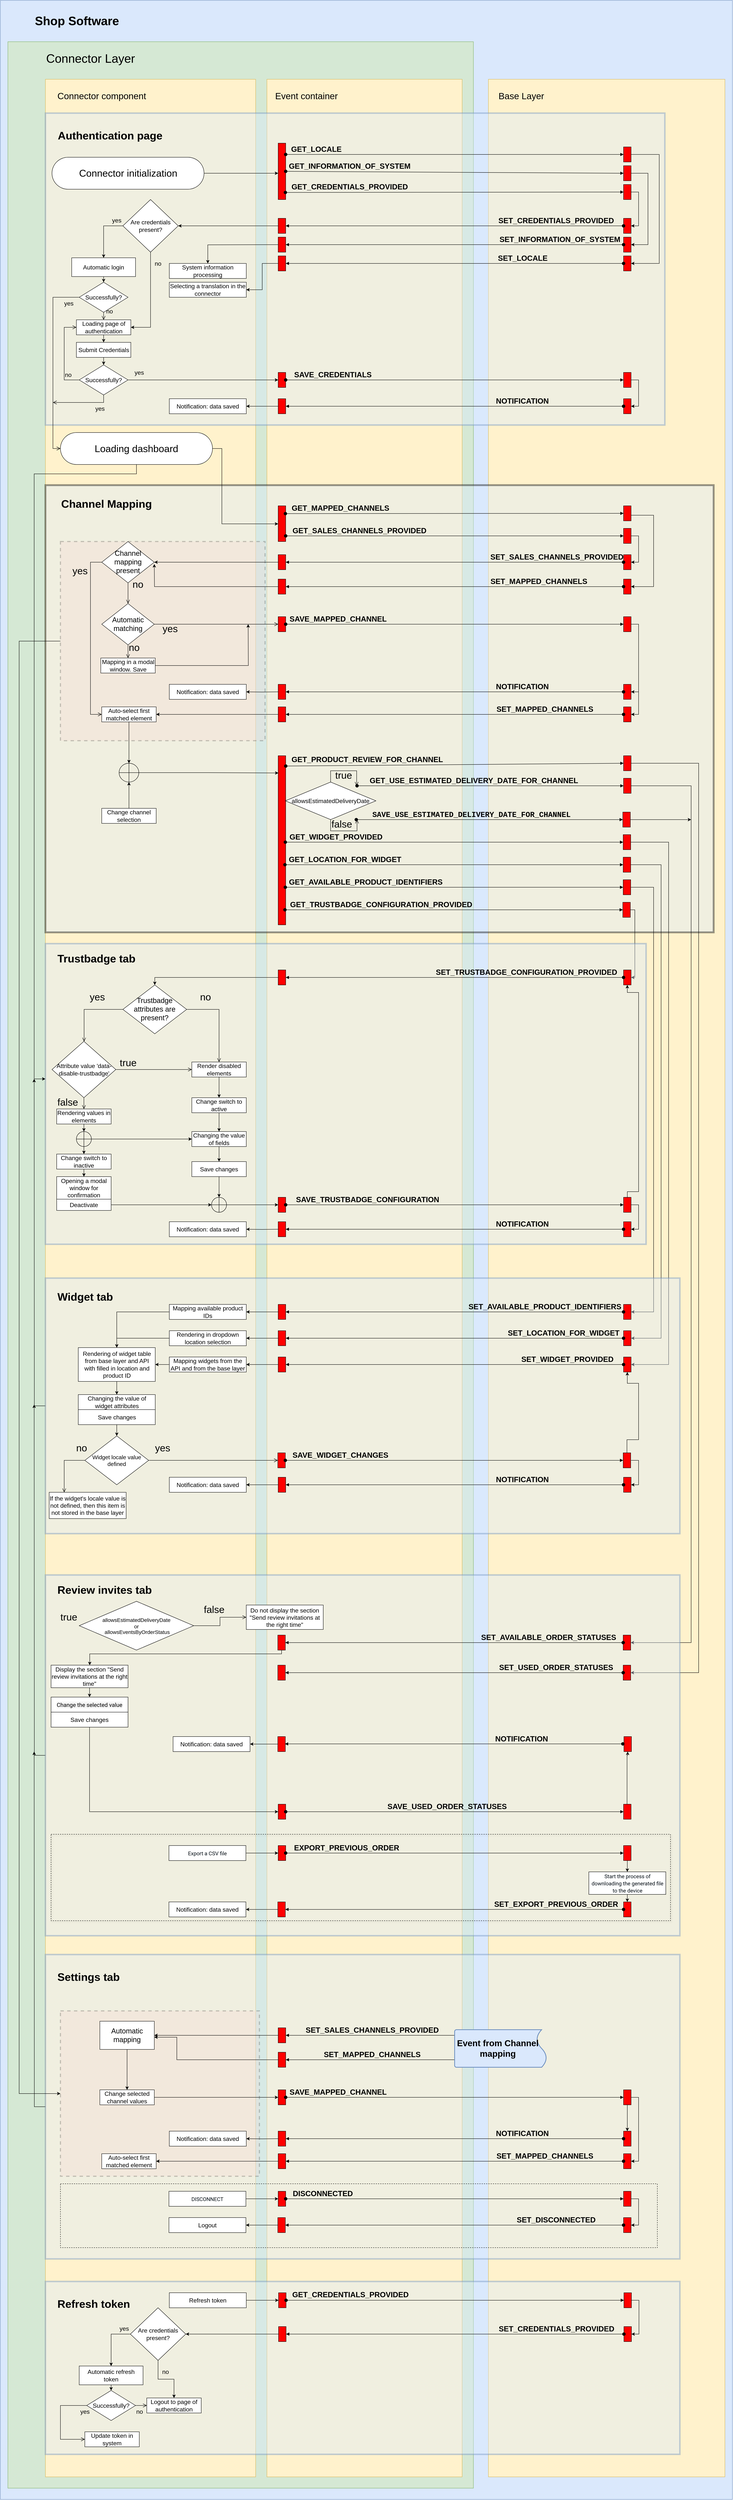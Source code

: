 <mxfile version="24.7.17">
  <diagram id="kgpKYQtTHZ0yAKxKKP6v" name="Page-1">
    <mxGraphModel dx="5293" dy="4370" grid="1" gridSize="10" guides="1" tooltips="1" connect="1" arrows="1" fold="1" page="1" pageScale="1" pageWidth="2339" pageHeight="3300" math="0" shadow="0">
      <root>
        <mxCell id="0" />
        <mxCell id="1" parent="0" />
        <mxCell id="LSZJkecF79FRnBt_k18C-3" value="" style="verticalLabelPosition=bottom;verticalAlign=top;html=1;shape=mxgraph.basic.rect;fillColor2=none;strokeWidth=1;size=20;indent=5;fillColor=#dae8fc;strokeColor=#6c8ebf;" parent="1" vertex="1">
          <mxGeometry x="-40" y="-90" width="1950" height="6650" as="geometry" />
        </mxCell>
        <mxCell id="LSZJkecF79FRnBt_k18C-6" value="" style="rounded=0;whiteSpace=wrap;html=1;fillColor=#fff2cc;strokeColor=#d6b656;" parent="1" vertex="1">
          <mxGeometry x="1260" y="120" width="630" height="6380" as="geometry" />
        </mxCell>
        <mxCell id="LSZJkecF79FRnBt_k18C-5" value="" style="rounded=0;whiteSpace=wrap;html=1;fillColor=#d5e8d4;strokeColor=#82b366;" parent="1" vertex="1">
          <mxGeometry x="-20" y="20" width="1240" height="6510" as="geometry" />
        </mxCell>
        <mxCell id="LSZJkecF79FRnBt_k18C-13" value="" style="rounded=0;whiteSpace=wrap;html=1;labelBackgroundColor=none;labelBorderColor=none;fontFamily=Helvetica;fontSize=26;fillColor=#fff2cc;strokeColor=#d6b656;" parent="1" vertex="1">
          <mxGeometry x="80" y="120" width="560" height="6380" as="geometry" />
        </mxCell>
        <mxCell id="LSZJkecF79FRnBt_k18C-14" value="" style="rounded=0;whiteSpace=wrap;html=1;labelBackgroundColor=none;labelBorderColor=none;fontFamily=Helvetica;fontSize=26;fillColor=#fff2cc;strokeColor=#d6b656;" parent="1" vertex="1">
          <mxGeometry x="670" y="120" width="520" height="6380" as="geometry" />
        </mxCell>
        <mxCell id="LSZJkecF79FRnBt_k18C-104" value="" style="rounded=0;whiteSpace=wrap;html=1;labelBackgroundColor=none;labelBorderColor=none;fontFamily=Helvetica;fontSize=26;fillColor=#DAE8FC;fontColor=#333333;strokeColor=#000000;gradientColor=none;strokeWidth=5;opacity=40;" parent="1" vertex="1">
          <mxGeometry x="80" y="1200" width="1780" height="1190" as="geometry" />
        </mxCell>
        <mxCell id="g-a9l5bh9RtnpEigGKmV-79" value="" style="rounded=0;whiteSpace=wrap;html=1;dashed=1;fillColor=#f8cecc;strokeColor=#000000;opacity=20;strokeWidth=3;" parent="1" vertex="1">
          <mxGeometry x="120" y="1350" width="545" height="530" as="geometry" />
        </mxCell>
        <mxCell id="LSZJkecF79FRnBt_k18C-7" value="Shop Software" style="text;html=1;strokeColor=none;fillColor=none;align=left;verticalAlign=middle;whiteSpace=wrap;rounded=0;labelBackgroundColor=none;fontSize=32;fontFamily=Helvetica;fontStyle=1" parent="1" vertex="1">
          <mxGeometry x="50" y="-50" width="300" height="30" as="geometry" />
        </mxCell>
        <mxCell id="LSZJkecF79FRnBt_k18C-10" value="&lt;meta charset=&quot;utf-8&quot; style=&quot;font-size: 32px;&quot;&gt;&lt;span style=&quot;color: rgb(0, 0, 0); font-size: 32px; font-style: normal; font-weight: 400; letter-spacing: normal; text-indent: 0px; text-transform: none; word-spacing: 0px; display: inline; float: none;&quot;&gt;Connector Layer&lt;/span&gt;" style="text;html=1;strokeColor=none;fillColor=none;align=left;verticalAlign=middle;whiteSpace=wrap;rounded=0;labelBackgroundColor=none;fontFamily=Helvetica;fontSize=32;labelBorderColor=none;" parent="1" vertex="1">
          <mxGeometry x="80" y="50" width="250" height="30" as="geometry" />
        </mxCell>
        <mxCell id="LSZJkecF79FRnBt_k18C-11" value="&lt;span style=&quot;color: rgb(0, 0, 0); font-size: 24px; font-style: normal; font-weight: 400; letter-spacing: normal; text-indent: 0px; text-transform: none; word-spacing: 0px; display: inline; float: none;&quot;&gt;Base Layer&lt;/span&gt;" style="text;html=1;strokeColor=none;fillColor=none;align=left;verticalAlign=middle;whiteSpace=wrap;rounded=0;labelBackgroundColor=none;fontFamily=Helvetica;fontSize=24;labelBorderColor=none;" parent="1" vertex="1">
          <mxGeometry x="1285" y="150" width="250" height="30" as="geometry" />
        </mxCell>
        <mxCell id="LSZJkecF79FRnBt_k18C-15" value="&lt;span style=&quot;color: rgb(0, 0, 0); font-size: 24px; font-style: normal; font-weight: 400; letter-spacing: normal; text-indent: 0px; text-transform: none; word-spacing: 0px; display: inline; float: none;&quot;&gt;Connector component&lt;/span&gt;" style="text;html=1;strokeColor=none;fillColor=none;align=left;verticalAlign=middle;whiteSpace=wrap;rounded=0;labelBackgroundColor=none;fontFamily=Helvetica;fontSize=24;labelBorderColor=none;" parent="1" vertex="1">
          <mxGeometry x="110" y="150" width="300" height="30" as="geometry" />
        </mxCell>
        <mxCell id="LSZJkecF79FRnBt_k18C-16" value="&lt;span style=&quot;color: rgb(0, 0, 0); font-size: 24px; font-style: normal; font-weight: 400; letter-spacing: normal; text-indent: 0px; text-transform: none; word-spacing: 0px; display: inline; float: none;&quot;&gt;Event container&lt;/span&gt;" style="text;html=1;strokeColor=none;fillColor=none;align=left;verticalAlign=middle;whiteSpace=wrap;rounded=0;labelBackgroundColor=none;fontFamily=Helvetica;fontSize=24;labelBorderColor=none;" parent="1" vertex="1">
          <mxGeometry x="690" y="150" width="250" height="30" as="geometry" />
        </mxCell>
        <mxCell id="LSZJkecF79FRnBt_k18C-17" value="" style="rounded=0;whiteSpace=wrap;html=1;labelBackgroundColor=none;labelBorderColor=none;fontFamily=Helvetica;fontSize=26;fillColor=#dae8fc;strokeColor=#6C8EBF;strokeWidth=4;opacity=40;" parent="1" vertex="1">
          <mxGeometry x="80" y="210" width="1650" height="830" as="geometry" />
        </mxCell>
        <mxCell id="LSZJkecF79FRnBt_k18C-29" style="edgeStyle=orthogonalEdgeStyle;rounded=0;orthogonalLoop=1;jettySize=auto;html=1;fontFamily=Helvetica;fontSize=26;" parent="1" source="LSZJkecF79FRnBt_k18C-19" target="LSZJkecF79FRnBt_k18C-20" edge="1">
          <mxGeometry relative="1" as="geometry">
            <Array as="points">
              <mxPoint x="590" y="370" />
              <mxPoint x="590" y="370" />
            </Array>
          </mxGeometry>
        </mxCell>
        <mxCell id="LSZJkecF79FRnBt_k18C-19" value="&lt;span style=&quot;color: rgb(0, 0, 0); font-family: helvetica; font-size: 26px; font-style: normal; font-weight: 400; letter-spacing: normal; text-align: center; text-indent: 0px; text-transform: none; word-spacing: 0px; display: inline; float: none;&quot;&gt;Connector initialization&lt;/span&gt;" style="rounded=1;whiteSpace=wrap;html=1;arcSize=50;fontSize=16;labelBackgroundColor=default;" parent="1" vertex="1">
          <mxGeometry x="97.5" y="327.5" width="405" height="85" as="geometry" />
        </mxCell>
        <mxCell id="LSZJkecF79FRnBt_k18C-20" value="" style="rounded=0;whiteSpace=wrap;html=1;labelBackgroundColor=none;labelBorderColor=none;fontFamily=Helvetica;fontSize=26;strokeColor=#000000;strokeWidth=1;fillColor=#FF0000;gradientColor=none;" parent="1" vertex="1">
          <mxGeometry x="700" y="290" width="20" height="150" as="geometry" />
        </mxCell>
        <mxCell id="LSZJkecF79FRnBt_k18C-36" style="edgeStyle=orthogonalEdgeStyle;rounded=0;orthogonalLoop=1;jettySize=auto;html=1;entryX=1;entryY=0.5;entryDx=0;entryDy=0;fontFamily=Helvetica;fontSize=26;exitX=1;exitY=0.5;exitDx=0;exitDy=0;" parent="1" source="LSZJkecF79FRnBt_k18C-23" target="LSZJkecF79FRnBt_k18C-33" edge="1">
          <mxGeometry relative="1" as="geometry">
            <Array as="points">
              <mxPoint x="1715" y="320" />
              <mxPoint x="1715" y="610" />
            </Array>
          </mxGeometry>
        </mxCell>
        <mxCell id="LSZJkecF79FRnBt_k18C-23" value="" style="rounded=0;whiteSpace=wrap;html=1;labelBackgroundColor=none;labelBorderColor=none;fontFamily=Helvetica;fontSize=26;strokeColor=#000000;strokeWidth=1;fillColor=#FF0000;gradientColor=none;" parent="1" vertex="1">
          <mxGeometry x="1620" y="300" width="20" height="40" as="geometry" />
        </mxCell>
        <mxCell id="LSZJkecF79FRnBt_k18C-35" style="edgeStyle=orthogonalEdgeStyle;rounded=0;orthogonalLoop=1;jettySize=auto;html=1;entryX=1;entryY=0.5;entryDx=0;entryDy=0;fontFamily=Helvetica;fontSize=26;exitX=1;exitY=0.5;exitDx=0;exitDy=0;" parent="1" source="LSZJkecF79FRnBt_k18C-24" target="LSZJkecF79FRnBt_k18C-32" edge="1">
          <mxGeometry relative="1" as="geometry">
            <Array as="points">
              <mxPoint x="1685" y="370" />
              <mxPoint x="1685" y="560" />
            </Array>
          </mxGeometry>
        </mxCell>
        <mxCell id="LSZJkecF79FRnBt_k18C-24" value="" style="rounded=0;whiteSpace=wrap;html=1;labelBackgroundColor=none;labelBorderColor=none;fontFamily=Helvetica;fontSize=26;strokeColor=#000000;strokeWidth=1;fillColor=#FF0000;gradientColor=none;" parent="1" vertex="1">
          <mxGeometry x="1620" y="350" width="20" height="40" as="geometry" />
        </mxCell>
        <mxCell id="LSZJkecF79FRnBt_k18C-34" style="edgeStyle=orthogonalEdgeStyle;rounded=0;orthogonalLoop=1;jettySize=auto;html=1;entryX=1;entryY=0.5;entryDx=0;entryDy=0;fontFamily=Helvetica;fontSize=26;exitX=1;exitY=0.5;exitDx=0;exitDy=0;" parent="1" source="LSZJkecF79FRnBt_k18C-25" target="LSZJkecF79FRnBt_k18C-31" edge="1">
          <mxGeometry relative="1" as="geometry" />
        </mxCell>
        <mxCell id="LSZJkecF79FRnBt_k18C-25" value="" style="rounded=0;whiteSpace=wrap;html=1;labelBackgroundColor=none;labelBorderColor=none;fontFamily=Helvetica;fontSize=26;strokeColor=#000000;strokeWidth=1;fillColor=#FF0000;gradientColor=none;" parent="1" vertex="1">
          <mxGeometry x="1620" y="400" width="20" height="40" as="geometry" />
        </mxCell>
        <mxCell id="LSZJkecF79FRnBt_k18C-26" value="&lt;font style=&quot;font-size: 20px&quot;&gt;&lt;b style=&quot;font-size: 20px&quot;&gt;G&lt;font style=&quot;font-size: 20px&quot;&gt;ET_INFORMATION_OF_SYSTEM&lt;/font&gt;&lt;/b&gt;&lt;/font&gt;" style="html=1;verticalAlign=bottom;startArrow=oval;startFill=1;endArrow=block;startSize=8;rounded=0;fontFamily=Helvetica;fontSize=20;entryX=0;entryY=0.5;entryDx=0;entryDy=0;labelBackgroundColor=none;exitX=1;exitY=0.5;exitDx=0;exitDy=0;" parent="1" source="LSZJkecF79FRnBt_k18C-20" target="LSZJkecF79FRnBt_k18C-24" edge="1">
          <mxGeometry x="-0.622" y="1" width="60" relative="1" as="geometry">
            <mxPoint x="805.0" y="369.62" as="sourcePoint" />
            <mxPoint x="1285" y="370" as="targetPoint" />
            <mxPoint as="offset" />
          </mxGeometry>
        </mxCell>
        <mxCell id="LSZJkecF79FRnBt_k18C-27" value="GET_CREDENTIALS_PROVIDED" style="html=1;verticalAlign=bottom;startArrow=oval;startFill=1;endArrow=block;startSize=8;rounded=0;fontFamily=Helvetica;fontSize=20;entryX=0;entryY=0.5;entryDx=0;entryDy=0;fontStyle=1;exitX=0.958;exitY=0.874;exitDx=0;exitDy=0;exitPerimeter=0;labelBackgroundColor=none;" parent="1" source="LSZJkecF79FRnBt_k18C-20" target="LSZJkecF79FRnBt_k18C-25" edge="1">
          <mxGeometry x="-0.621" y="1" width="60" relative="1" as="geometry">
            <mxPoint x="805.0" y="419.62" as="sourcePoint" />
            <mxPoint x="1285" y="420" as="targetPoint" />
            <mxPoint as="offset" />
          </mxGeometry>
        </mxCell>
        <mxCell id="LSZJkecF79FRnBt_k18C-28" value="&lt;div style=&quot;font-size: 20px;&quot;&gt;&lt;font style=&quot;font-size: 20px;&quot;&gt;GET_LOCALE&lt;/font&gt;&lt;/div&gt;" style="html=1;verticalAlign=bottom;startArrow=oval;startFill=1;endArrow=block;startSize=8;rounded=0;fontFamily=Helvetica;fontSize=20;entryX=0;entryY=0.5;entryDx=0;entryDy=0;fontStyle=1;align=right;labelPosition=left;verticalLabelPosition=top;labelBackgroundColor=none;" parent="1" target="LSZJkecF79FRnBt_k18C-23" edge="1">
          <mxGeometry x="-0.667" width="60" relative="1" as="geometry">
            <mxPoint x="720" y="320" as="sourcePoint" />
            <mxPoint x="1285" y="320" as="targetPoint" />
            <mxPoint as="offset" />
          </mxGeometry>
        </mxCell>
        <mxCell id="LSZJkecF79FRnBt_k18C-31" value="" style="rounded=0;whiteSpace=wrap;html=1;labelBackgroundColor=none;labelBorderColor=none;fontFamily=Helvetica;fontSize=26;strokeColor=#000000;strokeWidth=1;fillColor=#FF0000;gradientColor=none;" parent="1" vertex="1">
          <mxGeometry x="1620" y="490" width="20" height="40" as="geometry" />
        </mxCell>
        <mxCell id="LSZJkecF79FRnBt_k18C-32" value="" style="rounded=0;whiteSpace=wrap;html=1;labelBackgroundColor=none;labelBorderColor=none;fontFamily=Helvetica;fontSize=26;strokeColor=#000000;strokeWidth=1;fillColor=#FF0000;gradientColor=none;" parent="1" vertex="1">
          <mxGeometry x="1620" y="540" width="20" height="40" as="geometry" />
        </mxCell>
        <mxCell id="LSZJkecF79FRnBt_k18C-33" value="" style="rounded=0;whiteSpace=wrap;html=1;labelBackgroundColor=none;labelBorderColor=none;fontFamily=Helvetica;fontSize=26;strokeColor=#000000;strokeWidth=1;fillColor=#FF0000;gradientColor=none;" parent="1" vertex="1">
          <mxGeometry x="1620" y="590" width="20" height="40" as="geometry" />
        </mxCell>
        <mxCell id="LSZJkecF79FRnBt_k18C-100" style="edgeStyle=orthogonalEdgeStyle;rounded=0;orthogonalLoop=1;jettySize=auto;html=1;entryX=1;entryY=0.5;entryDx=0;entryDy=0;labelBackgroundColor=none;fontFamily=Helvetica;fontSize=26;fontColor=#000000;strokeColor=#000000;" parent="1" source="LSZJkecF79FRnBt_k18C-38" target="LSZJkecF79FRnBt_k18C-51" edge="1">
          <mxGeometry relative="1" as="geometry" />
        </mxCell>
        <mxCell id="LSZJkecF79FRnBt_k18C-38" value="" style="rounded=0;whiteSpace=wrap;html=1;labelBackgroundColor=none;labelBorderColor=none;fontFamily=Helvetica;fontSize=26;strokeColor=#000000;strokeWidth=1;fillColor=#FF0000;gradientColor=none;" parent="1" vertex="1">
          <mxGeometry x="700" y="490" width="20" height="40" as="geometry" />
        </mxCell>
        <mxCell id="LSZJkecF79FRnBt_k18C-39" value="" style="rounded=0;whiteSpace=wrap;html=1;labelBackgroundColor=none;labelBorderColor=none;fontFamily=Helvetica;fontSize=26;strokeColor=#000000;strokeWidth=1;fillColor=#FF0000;gradientColor=none;" parent="1" vertex="1">
          <mxGeometry x="700" y="540" width="20" height="40" as="geometry" />
        </mxCell>
        <mxCell id="LSZJkecF79FRnBt_k18C-99" style="edgeStyle=orthogonalEdgeStyle;rounded=0;orthogonalLoop=1;jettySize=auto;html=1;entryX=1;entryY=0.5;entryDx=0;entryDy=0;labelBackgroundColor=none;fontFamily=Helvetica;fontSize=26;fontColor=#000000;strokeColor=#000000;" parent="1" source="LSZJkecF79FRnBt_k18C-40" target="LSZJkecF79FRnBt_k18C-45" edge="1">
          <mxGeometry relative="1" as="geometry" />
        </mxCell>
        <mxCell id="LSZJkecF79FRnBt_k18C-40" value="" style="rounded=0;whiteSpace=wrap;html=1;labelBackgroundColor=none;labelBorderColor=none;fontFamily=Helvetica;fontSize=26;strokeColor=#000000;strokeWidth=1;fillColor=#FF0000;gradientColor=none;" parent="1" vertex="1">
          <mxGeometry x="700" y="590" width="20" height="40" as="geometry" />
        </mxCell>
        <mxCell id="LSZJkecF79FRnBt_k18C-42" value="&lt;span style=&quot;font-weight: 700&quot;&gt;SET_CREDENTIALS_PROVIDED&lt;/span&gt;" style="html=1;verticalAlign=bottom;startArrow=oval;startFill=1;endArrow=block;startSize=8;rounded=0;labelBackgroundColor=none;fontFamily=Helvetica;fontSize=20;fontColor=#000000;exitX=0;exitY=0.5;exitDx=0;exitDy=0;entryX=1;entryY=0.5;entryDx=0;entryDy=0;" parent="1" source="LSZJkecF79FRnBt_k18C-31" target="LSZJkecF79FRnBt_k18C-38" edge="1">
          <mxGeometry x="-0.6" width="60" relative="1" as="geometry">
            <mxPoint x="1100" y="530" as="sourcePoint" />
            <mxPoint x="1160" y="530" as="targetPoint" />
            <mxPoint as="offset" />
          </mxGeometry>
        </mxCell>
        <mxCell id="LSZJkecF79FRnBt_k18C-43" value="&lt;b style=&quot;font-size: 20px&quot;&gt;&lt;font style=&quot;font-size: 20px&quot;&gt;SET_INFORMATION_OF_SYSTEM&lt;/font&gt;&lt;/b&gt;" style="html=1;verticalAlign=bottom;startArrow=oval;startFill=1;endArrow=block;startSize=8;rounded=0;labelBackgroundColor=none;fontFamily=Helvetica;fontSize=20;fontColor=#000000;exitX=0;exitY=0.5;exitDx=0;exitDy=0;entryX=1;entryY=0.5;entryDx=0;entryDy=0;" parent="1" source="LSZJkecF79FRnBt_k18C-32" target="LSZJkecF79FRnBt_k18C-39" edge="1">
          <mxGeometry x="-0.622" width="60" relative="1" as="geometry">
            <mxPoint x="1510" y="559.64" as="sourcePoint" />
            <mxPoint x="805" y="559.64" as="targetPoint" />
            <mxPoint as="offset" />
          </mxGeometry>
        </mxCell>
        <mxCell id="LSZJkecF79FRnBt_k18C-44" value="&lt;span style=&quot;font-weight: 700 ; text-align: right&quot;&gt;SET_LOCALE&lt;/span&gt;" style="html=1;verticalAlign=bottom;startArrow=oval;startFill=1;endArrow=block;startSize=8;rounded=0;labelBackgroundColor=none;fontFamily=Helvetica;fontSize=20;fontColor=default;exitX=0;exitY=0.5;exitDx=0;exitDy=0;entryX=1;entryY=0.5;entryDx=0;entryDy=0;" parent="1" source="LSZJkecF79FRnBt_k18C-33" target="LSZJkecF79FRnBt_k18C-40" edge="1">
          <mxGeometry x="-0.4" width="60" relative="1" as="geometry">
            <mxPoint x="1510" y="609.64" as="sourcePoint" />
            <mxPoint x="805" y="609.64" as="targetPoint" />
            <mxPoint x="1" as="offset" />
          </mxGeometry>
        </mxCell>
        <mxCell id="LSZJkecF79FRnBt_k18C-45" value="&lt;font style=&quot;vertical-align: inherit; font-size: 16px;&quot;&gt;&lt;font style=&quot;vertical-align: inherit; font-size: 16px;&quot;&gt;Selecting a translation in the connector&lt;/font&gt;&lt;/font&gt;" style="rounded=0;whiteSpace=wrap;html=1;fontSize=16;" parent="1" vertex="1">
          <mxGeometry x="410" y="660" width="205" height="40" as="geometry" />
        </mxCell>
        <mxCell id="LSZJkecF79FRnBt_k18C-49" style="edgeStyle=orthogonalEdgeStyle;rounded=0;orthogonalLoop=1;jettySize=auto;html=1;labelBackgroundColor=none;fontFamily=Helvetica;fontSize=16;fontColor=default;" parent="1" target="LSZJkecF79FRnBt_k18C-50" edge="1">
          <mxGeometry relative="1" as="geometry">
            <mxPoint x="700" y="560" as="sourcePoint" />
          </mxGeometry>
        </mxCell>
        <mxCell id="LSZJkecF79FRnBt_k18C-50" value="&lt;font style=&quot;vertical-align: inherit; font-size: 16px;&quot;&gt;&lt;font style=&quot;vertical-align: inherit; font-size: 16px;&quot;&gt;&lt;font style=&quot;vertical-align: inherit; font-size: 16px;&quot;&gt;&lt;font style=&quot;vertical-align: inherit; font-size: 16px;&quot;&gt;System information processing&lt;/font&gt;&lt;/font&gt;&lt;/font&gt;&lt;/font&gt;" style="rounded=0;whiteSpace=wrap;html=1;fontSize=16;" parent="1" vertex="1">
          <mxGeometry x="410" y="610" width="205" height="40" as="geometry" />
        </mxCell>
        <mxCell id="LSZJkecF79FRnBt_k18C-58" style="edgeStyle=orthogonalEdgeStyle;rounded=0;orthogonalLoop=1;jettySize=auto;html=1;labelBackgroundColor=none;fontFamily=Helvetica;fontSize=16;fontColor=default;strokeColor=#000000;exitX=0.5;exitY=1;exitDx=0;exitDy=0;entryX=1;entryY=0.5;entryDx=0;entryDy=0;" parent="1" source="LSZJkecF79FRnBt_k18C-51" target="LSZJkecF79FRnBt_k18C-55" edge="1">
          <mxGeometry relative="1" as="geometry">
            <Array as="points" />
          </mxGeometry>
        </mxCell>
        <mxCell id="LSZJkecF79FRnBt_k18C-97" style="edgeStyle=orthogonalEdgeStyle;rounded=0;orthogonalLoop=1;jettySize=auto;html=1;entryX=0.5;entryY=0;entryDx=0;entryDy=0;labelBackgroundColor=none;fontFamily=Helvetica;fontSize=26;fontColor=#000000;strokeColor=#000000;exitX=0;exitY=0.5;exitDx=0;exitDy=0;" parent="1" source="LSZJkecF79FRnBt_k18C-51" target="LSZJkecF79FRnBt_k18C-54" edge="1">
          <mxGeometry relative="1" as="geometry">
            <Array as="points">
              <mxPoint x="235" y="510" />
            </Array>
          </mxGeometry>
        </mxCell>
        <mxCell id="LSZJkecF79FRnBt_k18C-51" value="&lt;font style=&quot;vertical-align: inherit&quot;&gt;&lt;font style=&quot;vertical-align: inherit&quot;&gt;Are credentials present?&lt;/font&gt;&lt;/font&gt;" style="rhombus;whiteSpace=wrap;html=1;labelBackgroundColor=none;labelBorderColor=none;fontFamily=Helvetica;fontSize=16;" parent="1" vertex="1">
          <mxGeometry x="286.25" y="440" width="147.5" height="140" as="geometry" />
        </mxCell>
        <mxCell id="LSZJkecF79FRnBt_k18C-94" style="edgeStyle=orthogonalEdgeStyle;rounded=0;orthogonalLoop=1;jettySize=auto;html=1;entryX=0.5;entryY=0;entryDx=0;entryDy=0;labelBackgroundColor=none;fontFamily=Helvetica;fontSize=26;fontColor=#000000;strokeColor=#000000;" parent="1" source="LSZJkecF79FRnBt_k18C-54" target="LSZJkecF79FRnBt_k18C-62" edge="1">
          <mxGeometry relative="1" as="geometry" />
        </mxCell>
        <mxCell id="LSZJkecF79FRnBt_k18C-54" value="&lt;font style=&quot;vertical-align: inherit; font-size: 16px;&quot;&gt;&lt;font style=&quot;vertical-align: inherit; font-size: 16px;&quot;&gt;&lt;font style=&quot;vertical-align: inherit; font-size: 16px;&quot;&gt;&lt;font style=&quot;vertical-align: inherit; font-size: 16px;&quot;&gt;Automatic login&lt;/font&gt;&lt;/font&gt;&lt;/font&gt;&lt;/font&gt;" style="rounded=0;whiteSpace=wrap;html=1;fontSize=16;" parent="1" vertex="1">
          <mxGeometry x="150" y="595" width="170" height="50" as="geometry" />
        </mxCell>
        <mxCell id="LSZJkecF79FRnBt_k18C-70" style="edgeStyle=orthogonalEdgeStyle;rounded=0;orthogonalLoop=1;jettySize=auto;html=1;labelBackgroundColor=none;fontFamily=Helvetica;fontSize=16;fontColor=#000000;strokeColor=#000000;" parent="1" source="LSZJkecF79FRnBt_k18C-55" target="LSZJkecF79FRnBt_k18C-68" edge="1">
          <mxGeometry relative="1" as="geometry" />
        </mxCell>
        <mxCell id="LSZJkecF79FRnBt_k18C-55" value="&lt;font style=&quot;vertical-align: inherit ; font-size: 16px&quot;&gt;&lt;font style=&quot;vertical-align: inherit ; font-size: 16px&quot;&gt;&lt;font style=&quot;vertical-align: inherit ; font-size: 16px&quot;&gt;&lt;font style=&quot;vertical-align: inherit ; font-size: 16px&quot;&gt;Loading page of authentication&lt;/font&gt;&lt;/font&gt;&lt;/font&gt;&lt;/font&gt;" style="rounded=0;whiteSpace=wrap;html=1;fontSize=16;" parent="1" vertex="1">
          <mxGeometry x="162.5" y="760" width="145" height="40" as="geometry" />
        </mxCell>
        <mxCell id="LSZJkecF79FRnBt_k18C-60" value="no" style="text;html=1;strokeColor=none;fillColor=none;align=center;verticalAlign=middle;whiteSpace=wrap;rounded=0;labelBackgroundColor=none;labelBorderColor=none;fontFamily=Helvetica;fontSize=16;fontColor=default;" parent="1" vertex="1">
          <mxGeometry x="350" y="595" width="60" height="30" as="geometry" />
        </mxCell>
        <mxCell id="LSZJkecF79FRnBt_k18C-61" value="yes" style="text;html=1;strokeColor=none;fillColor=none;align=center;verticalAlign=middle;whiteSpace=wrap;rounded=0;labelBackgroundColor=none;labelBorderColor=none;fontFamily=Helvetica;fontSize=16;fontColor=default;" parent="1" vertex="1">
          <mxGeometry x="240" y="480" width="60" height="30" as="geometry" />
        </mxCell>
        <mxCell id="LSZJkecF79FRnBt_k18C-62" value="Successfully?" style="rhombus;whiteSpace=wrap;html=1;labelBackgroundColor=none;labelBorderColor=none;fontFamily=Helvetica;fontSize=16;" parent="1" vertex="1">
          <mxGeometry x="170" y="660" width="130" height="80" as="geometry" />
        </mxCell>
        <mxCell id="LSZJkecF79FRnBt_k18C-63" value="no" style="edgeStyle=orthogonalEdgeStyle;html=1;align=left;verticalAlign=bottom;endArrow=open;endSize=8;strokeColor=#000000;rounded=0;labelBackgroundColor=none;fontFamily=Helvetica;fontSize=16;fontColor=#000000;entryX=0.5;entryY=0;entryDx=0;entryDy=0;" parent="1" source="LSZJkecF79FRnBt_k18C-62" target="LSZJkecF79FRnBt_k18C-55" edge="1">
          <mxGeometry y="5" relative="1" as="geometry">
            <mxPoint x="400" y="620" as="targetPoint" />
            <mxPoint y="-1" as="offset" />
          </mxGeometry>
        </mxCell>
        <mxCell id="LSZJkecF79FRnBt_k18C-74" value="" style="edgeStyle=orthogonalEdgeStyle;rounded=0;orthogonalLoop=1;jettySize=auto;html=1;labelBackgroundColor=none;fontFamily=Helvetica;fontSize=16;fontColor=#000000;strokeColor=#000000;" parent="1" source="LSZJkecF79FRnBt_k18C-68" target="LSZJkecF79FRnBt_k18C-71" edge="1">
          <mxGeometry relative="1" as="geometry" />
        </mxCell>
        <mxCell id="LSZJkecF79FRnBt_k18C-68" value="&lt;font style=&quot;vertical-align: inherit ; font-size: 16px&quot;&gt;&lt;font style=&quot;vertical-align: inherit ; font-size: 16px&quot;&gt;&lt;font style=&quot;vertical-align: inherit ; font-size: 16px&quot;&gt;&lt;font style=&quot;vertical-align: inherit ; font-size: 16px&quot;&gt;Submit Credentials&lt;/font&gt;&lt;/font&gt;&lt;/font&gt;&lt;/font&gt;" style="rounded=0;whiteSpace=wrap;html=1;fontSize=16;" parent="1" vertex="1">
          <mxGeometry x="162.5" y="820" width="145" height="40" as="geometry" />
        </mxCell>
        <mxCell id="LSZJkecF79FRnBt_k18C-86" style="edgeStyle=orthogonalEdgeStyle;rounded=0;orthogonalLoop=1;jettySize=auto;html=1;entryX=0;entryY=0.5;entryDx=0;entryDy=0;labelBackgroundColor=none;fontFamily=Helvetica;fontSize=16;fontColor=#000000;strokeColor=#000000;" parent="1" source="LSZJkecF79FRnBt_k18C-71" target="LSZJkecF79FRnBt_k18C-85" edge="1">
          <mxGeometry relative="1" as="geometry" />
        </mxCell>
        <mxCell id="LSZJkecF79FRnBt_k18C-71" value="Successfully?" style="rhombus;whiteSpace=wrap;html=1;labelBackgroundColor=none;labelBorderColor=none;fontFamily=Helvetica;fontSize=16;" parent="1" vertex="1">
          <mxGeometry x="170" y="880" width="130" height="80" as="geometry" />
        </mxCell>
        <mxCell id="LSZJkecF79FRnBt_k18C-72" value="no" style="edgeStyle=orthogonalEdgeStyle;html=1;align=left;verticalAlign=bottom;endArrow=open;endSize=8;strokeColor=#000000;rounded=0;labelBackgroundColor=none;fontFamily=Helvetica;fontSize=16;fontColor=#000000;entryX=0;entryY=0.5;entryDx=0;entryDy=0;exitX=0;exitY=0.5;exitDx=0;exitDy=0;" parent="1" source="LSZJkecF79FRnBt_k18C-71" target="LSZJkecF79FRnBt_k18C-55" edge="1">
          <mxGeometry x="-0.6" relative="1" as="geometry">
            <mxPoint x="235" y="1060" as="targetPoint" />
            <mxPoint as="offset" />
            <Array as="points">
              <mxPoint x="130" y="920" />
              <mxPoint x="130" y="780" />
            </Array>
          </mxGeometry>
        </mxCell>
        <mxCell id="LSZJkecF79FRnBt_k18C-73" value="yes" style="edgeStyle=orthogonalEdgeStyle;html=1;align=left;verticalAlign=top;endArrow=open;endSize=8;strokeColor=#000000;rounded=0;labelBackgroundColor=none;fontFamily=Helvetica;fontSize=16;fontColor=#000000;exitX=0.5;exitY=1;exitDx=0;exitDy=0;" parent="1" source="LSZJkecF79FRnBt_k18C-71" edge="1">
          <mxGeometry x="-0.429" relative="1" as="geometry">
            <mxPoint x="100" y="980" as="targetPoint" />
            <Array as="points">
              <mxPoint x="235" y="980" />
              <mxPoint x="100" y="980" />
            </Array>
            <mxPoint as="offset" />
          </mxGeometry>
        </mxCell>
        <mxCell id="LSZJkecF79FRnBt_k18C-77" style="edgeStyle=orthogonalEdgeStyle;rounded=0;orthogonalLoop=1;jettySize=auto;html=1;entryX=1;entryY=0.5;entryDx=0;entryDy=0;fontFamily=Helvetica;fontSize=26;exitX=1;exitY=0.5;exitDx=0;exitDy=0;" parent="1" source="LSZJkecF79FRnBt_k18C-83" target="LSZJkecF79FRnBt_k18C-78" edge="1">
          <mxGeometry relative="1" as="geometry">
            <mxPoint x="1640" y="900" as="sourcePoint" />
          </mxGeometry>
        </mxCell>
        <mxCell id="LSZJkecF79FRnBt_k18C-78" value="" style="rounded=0;whiteSpace=wrap;html=1;labelBackgroundColor=none;labelBorderColor=none;fontFamily=Helvetica;fontSize=26;strokeColor=#000000;strokeWidth=1;fillColor=#FF0000;gradientColor=none;" parent="1" vertex="1">
          <mxGeometry x="1620" y="970" width="20" height="40" as="geometry" />
        </mxCell>
        <mxCell id="LSZJkecF79FRnBt_k18C-79" value="&lt;div style=&quot;text-align: right; font-size: 20px;&quot;&gt;&lt;span style=&quot;font-size: 20px;&quot;&gt;&lt;b style=&quot;font-size: 20px;&quot;&gt;NOTIFICATION&lt;/b&gt;&lt;/span&gt;&lt;/div&gt;" style="html=1;verticalAlign=bottom;startArrow=oval;startFill=1;endArrow=block;startSize=8;rounded=0;labelBackgroundColor=none;fontFamily=Helvetica;fontSize=20;fontColor=#000000;exitX=0;exitY=0.5;exitDx=0;exitDy=0;entryX=1;entryY=0.5;entryDx=0;entryDy=0;" parent="1" source="LSZJkecF79FRnBt_k18C-78" edge="1">
          <mxGeometry x="-0.4" width="60" relative="1" as="geometry">
            <mxPoint x="1100" y="1010" as="sourcePoint" />
            <mxPoint x="720" y="990" as="targetPoint" />
            <mxPoint as="offset" />
          </mxGeometry>
        </mxCell>
        <mxCell id="LSZJkecF79FRnBt_k18C-83" value="" style="rounded=0;whiteSpace=wrap;html=1;labelBackgroundColor=none;labelBorderColor=none;fontFamily=Helvetica;fontSize=26;strokeColor=#000000;strokeWidth=1;fillColor=#FF0000;gradientColor=none;" parent="1" vertex="1">
          <mxGeometry x="1620" y="900" width="20" height="40" as="geometry" />
        </mxCell>
        <mxCell id="LSZJkecF79FRnBt_k18C-85" value="" style="rounded=0;whiteSpace=wrap;html=1;labelBackgroundColor=none;labelBorderColor=none;fontFamily=Helvetica;fontSize=26;strokeColor=#000000;strokeWidth=1;fillColor=#FF0000;gradientColor=none;" parent="1" vertex="1">
          <mxGeometry x="700" y="900" width="20" height="40" as="geometry" />
        </mxCell>
        <mxCell id="LSZJkecF79FRnBt_k18C-88" value="yes" style="text;html=1;strokeColor=none;fillColor=none;align=center;verticalAlign=middle;whiteSpace=wrap;rounded=0;labelBackgroundColor=none;labelBorderColor=none;fontFamily=Helvetica;fontSize=16;fontColor=default;" parent="1" vertex="1">
          <mxGeometry x="300" y="885" width="60" height="30" as="geometry" />
        </mxCell>
        <mxCell id="LSZJkecF79FRnBt_k18C-91" style="edgeStyle=orthogonalEdgeStyle;rounded=0;orthogonalLoop=1;jettySize=auto;html=1;entryX=1;entryY=0.5;entryDx=0;entryDy=0;labelBackgroundColor=none;fontFamily=Helvetica;fontSize=20;fontColor=#000000;strokeColor=#000000;" parent="1" source="LSZJkecF79FRnBt_k18C-89" target="LSZJkecF79FRnBt_k18C-90" edge="1">
          <mxGeometry relative="1" as="geometry" />
        </mxCell>
        <mxCell id="LSZJkecF79FRnBt_k18C-89" value="" style="rounded=0;whiteSpace=wrap;html=1;labelBackgroundColor=none;labelBorderColor=none;fontFamily=Helvetica;fontSize=26;strokeColor=#000000;strokeWidth=1;fillColor=#FF0000;gradientColor=none;" parent="1" vertex="1">
          <mxGeometry x="700" y="970" width="20" height="40" as="geometry" />
        </mxCell>
        <mxCell id="LSZJkecF79FRnBt_k18C-90" value="&lt;font style=&quot;vertical-align: inherit ; font-size: 16px&quot;&gt;&lt;font style=&quot;vertical-align: inherit ; font-size: 16px&quot;&gt;Notification: data saved&lt;/font&gt;&lt;/font&gt;" style="rounded=0;whiteSpace=wrap;html=1;fontSize=16;" parent="1" vertex="1">
          <mxGeometry x="410" y="970" width="205" height="40" as="geometry" />
        </mxCell>
        <mxCell id="LSZJkecF79FRnBt_k18C-64" value="yes" style="edgeStyle=orthogonalEdgeStyle;html=1;align=left;verticalAlign=top;endArrow=open;endSize=8;strokeColor=#000000;rounded=0;labelBackgroundColor=none;fontFamily=Helvetica;fontSize=16;fontColor=#000000;exitX=0;exitY=0.5;exitDx=0;exitDy=0;entryX=0;entryY=0.5;entryDx=0;entryDy=0;" parent="1" source="LSZJkecF79FRnBt_k18C-62" target="LSZJkecF79FRnBt_k18C-106" edge="1">
          <mxGeometry x="-0.828" relative="1" as="geometry">
            <mxPoint x="96.25" y="1395" as="targetPoint" />
            <mxPoint x="140" y="700" as="sourcePoint" />
            <Array as="points">
              <mxPoint x="100" y="700" />
              <mxPoint x="100" y="1103" />
            </Array>
            <mxPoint as="offset" />
          </mxGeometry>
        </mxCell>
        <mxCell id="LSZJkecF79FRnBt_k18C-229" style="edgeStyle=orthogonalEdgeStyle;rounded=0;orthogonalLoop=1;jettySize=auto;html=1;labelBackgroundColor=#FFF2CC;fontFamily=Helvetica;fontSize=16;fontColor=#FFF2CC;strokeColor=#000000;exitX=0.5;exitY=1;exitDx=0;exitDy=0;" parent="1" source="LSZJkecF79FRnBt_k18C-106" target="LSZJkecF79FRnBt_k18C-203" edge="1">
          <mxGeometry relative="1" as="geometry">
            <Array as="points">
              <mxPoint x="323" y="1170" />
              <mxPoint x="50" y="1170" />
              <mxPoint x="50" y="2780" />
            </Array>
            <mxPoint x="168.75" y="2392.5" as="targetPoint" />
          </mxGeometry>
        </mxCell>
        <mxCell id="5D_WGOOgCdQyPNJXZ3vt-7" style="edgeStyle=orthogonalEdgeStyle;rounded=0;orthogonalLoop=1;jettySize=auto;html=1;labelBackgroundColor=none;fontSize=24;fontColor=#FFFFFF;" parent="1" source="LSZJkecF79FRnBt_k18C-106" target="LSZJkecF79FRnBt_k18C-114" edge="1">
          <mxGeometry relative="1" as="geometry">
            <mxPoint x="322.5" y="1255" as="targetPoint" />
            <Array as="points">
              <mxPoint x="550" y="1103" />
              <mxPoint x="550" y="1303" />
            </Array>
          </mxGeometry>
        </mxCell>
        <mxCell id="LSZJkecF79FRnBt_k18C-106" value="Loading dashboard" style="rounded=1;whiteSpace=wrap;html=1;arcSize=50;fontSize=26;" parent="1" vertex="1">
          <mxGeometry x="120" y="1060" width="405" height="85" as="geometry" />
        </mxCell>
        <mxCell id="LSZJkecF79FRnBt_k18C-84" value="&lt;span style=&quot;font-size: 20px; text-align: center;&quot;&gt;SAVE_CREDENTIALS&lt;/span&gt;" style="html=1;verticalAlign=bottom;startArrow=oval;startFill=1;endArrow=block;startSize=8;rounded=0;fontFamily=Helvetica;fontSize=20;entryX=0;entryY=0.5;entryDx=0;entryDy=0;fontStyle=1;align=right;labelPosition=left;verticalLabelPosition=top;exitX=1;exitY=0.5;exitDx=0;exitDy=0;labelBackgroundColor=none;" parent="1" source="LSZJkecF79FRnBt_k18C-85" target="LSZJkecF79FRnBt_k18C-83" edge="1">
          <mxGeometry x="-0.489" width="60" relative="1" as="geometry">
            <mxPoint x="730" y="920" as="sourcePoint" />
            <mxPoint x="1285" y="920" as="targetPoint" />
            <mxPoint as="offset" />
          </mxGeometry>
        </mxCell>
        <mxCell id="LSZJkecF79FRnBt_k18C-110" style="edgeStyle=orthogonalEdgeStyle;rounded=0;orthogonalLoop=1;jettySize=auto;html=1;entryX=1;entryY=0.5;entryDx=0;entryDy=0;fontFamily=Helvetica;fontSize=26;exitX=1;exitY=0.5;exitDx=0;exitDy=0;" parent="1" source="LSZJkecF79FRnBt_k18C-113" target="LSZJkecF79FRnBt_k18C-111" edge="1">
          <mxGeometry relative="1" as="geometry">
            <mxPoint x="1650" y="1380" as="sourcePoint" />
            <Array as="points">
              <mxPoint x="1650" y="1280" />
              <mxPoint x="1700" y="1280" />
              <mxPoint x="1700" y="1450" />
            </Array>
          </mxGeometry>
        </mxCell>
        <mxCell id="LSZJkecF79FRnBt_k18C-111" value="" style="rounded=0;whiteSpace=wrap;html=1;labelBackgroundColor=none;labelBorderColor=none;fontFamily=Helvetica;fontSize=26;strokeColor=#000000;strokeWidth=1;fillColor=#FF0000;gradientColor=none;" parent="1" vertex="1">
          <mxGeometry x="1620" y="1450" width="20" height="40" as="geometry" />
        </mxCell>
        <mxCell id="LSZJkecF79FRnBt_k18C-112" value="&lt;div style=&quot;text-align: right&quot;&gt;&lt;b&gt;SET_MAPPED_CHANNELS&lt;/b&gt;&lt;br&gt;&lt;/div&gt;" style="html=1;verticalAlign=bottom;startArrow=oval;startFill=1;endArrow=block;startSize=8;rounded=0;labelBackgroundColor=none;fontFamily=Helvetica;fontSize=20;fontColor=#000000;exitX=0;exitY=0.5;exitDx=0;exitDy=0;entryX=1;entryY=0.5;entryDx=0;entryDy=0;" parent="1" source="LSZJkecF79FRnBt_k18C-111" target="LSZJkecF79FRnBt_k18C-115" edge="1">
          <mxGeometry x="-0.494" width="60" relative="1" as="geometry">
            <mxPoint x="1110" y="1490" as="sourcePoint" />
            <mxPoint x="730" y="1470" as="targetPoint" />
            <mxPoint x="1" as="offset" />
          </mxGeometry>
        </mxCell>
        <mxCell id="LSZJkecF79FRnBt_k18C-113" value="" style="rounded=0;whiteSpace=wrap;html=1;labelBackgroundColor=none;labelBorderColor=none;fontFamily=Helvetica;fontSize=26;strokeColor=#000000;strokeWidth=1;fillColor=#FF0000;gradientColor=none;" parent="1" vertex="1">
          <mxGeometry x="1620" y="1255" width="20" height="40" as="geometry" />
        </mxCell>
        <mxCell id="LSZJkecF79FRnBt_k18C-114" value="" style="rounded=0;whiteSpace=wrap;html=1;labelBackgroundColor=none;labelBorderColor=none;fontFamily=Helvetica;fontSize=26;strokeColor=#000000;strokeWidth=1;fillColor=#FF0000;gradientColor=none;" parent="1" vertex="1">
          <mxGeometry x="700" y="1255" width="20" height="95" as="geometry" />
        </mxCell>
        <mxCell id="LSZJkecF79FRnBt_k18C-147" style="edgeStyle=orthogonalEdgeStyle;rounded=0;orthogonalLoop=1;jettySize=auto;html=1;labelBackgroundColor=none;fontFamily=Helvetica;fontSize=26;fontColor=#000000;strokeColor=#000000;" parent="1" source="LSZJkecF79FRnBt_k18C-115" edge="1">
          <mxGeometry relative="1" as="geometry">
            <mxPoint x="370" y="1410" as="targetPoint" />
          </mxGeometry>
        </mxCell>
        <mxCell id="LSZJkecF79FRnBt_k18C-115" value="" style="rounded=0;whiteSpace=wrap;html=1;labelBackgroundColor=none;labelBorderColor=none;fontFamily=Helvetica;fontSize=26;strokeColor=#000000;strokeWidth=1;fillColor=#FF0000;gradientColor=none;" parent="1" vertex="1">
          <mxGeometry x="700" y="1450" width="20" height="40" as="geometry" />
        </mxCell>
        <mxCell id="LSZJkecF79FRnBt_k18C-116" value="&lt;div style=&quot;text-align: center&quot;&gt;GET_MAPPED_CHANNELS&lt;/div&gt;" style="html=1;verticalAlign=bottom;startArrow=oval;startFill=1;endArrow=block;startSize=8;rounded=0;fontFamily=Helvetica;fontSize=20;entryX=0;entryY=0.5;entryDx=0;entryDy=0;fontStyle=1;align=right;labelPosition=left;verticalLabelPosition=top;exitX=0.961;exitY=0.218;exitDx=0;exitDy=0;exitPerimeter=0;labelBackgroundColor=none;" parent="1" source="LSZJkecF79FRnBt_k18C-114" target="LSZJkecF79FRnBt_k18C-113" edge="1">
          <mxGeometry x="-0.383" width="60" relative="1" as="geometry">
            <mxPoint x="730" y="1275" as="sourcePoint" />
            <mxPoint x="1295" y="1275" as="targetPoint" />
            <mxPoint as="offset" />
          </mxGeometry>
        </mxCell>
        <mxCell id="LSZJkecF79FRnBt_k18C-124" style="edgeStyle=orthogonalEdgeStyle;rounded=0;orthogonalLoop=1;jettySize=auto;html=1;entryX=1;entryY=0.5;entryDx=0;entryDy=0;fontFamily=Helvetica;fontSize=26;exitX=1;exitY=0.5;exitDx=0;exitDy=0;" parent="1" source="LSZJkecF79FRnBt_k18C-127" target="LSZJkecF79FRnBt_k18C-125" edge="1">
          <mxGeometry relative="1" as="geometry">
            <mxPoint x="1650" y="1315" as="sourcePoint" />
          </mxGeometry>
        </mxCell>
        <mxCell id="LSZJkecF79FRnBt_k18C-125" value="" style="rounded=0;whiteSpace=wrap;html=1;labelBackgroundColor=none;labelBorderColor=none;fontFamily=Helvetica;fontSize=26;strokeColor=#000000;strokeWidth=1;fillColor=#FF0000;gradientColor=none;" parent="1" vertex="1">
          <mxGeometry x="1620" y="1385" width="20" height="40" as="geometry" />
        </mxCell>
        <mxCell id="LSZJkecF79FRnBt_k18C-126" value="&lt;div style=&quot;text-align: right&quot;&gt;&lt;b&gt;SET_SALES_CHANNELS_PROVIDED&lt;/b&gt;&lt;br&gt;&lt;/div&gt;" style="html=1;verticalAlign=bottom;startArrow=oval;startFill=1;endArrow=block;startSize=8;rounded=0;labelBackgroundColor=none;fontFamily=Helvetica;fontSize=20;fontColor=#000000;exitX=0;exitY=0.5;exitDx=0;exitDy=0;entryX=1;entryY=0.5;entryDx=0;entryDy=0;" parent="1" source="LSZJkecF79FRnBt_k18C-125" target="LSZJkecF79FRnBt_k18C-129" edge="1">
          <mxGeometry x="-0.604" width="60" relative="1" as="geometry">
            <mxPoint x="1110" y="1425" as="sourcePoint" />
            <mxPoint x="730" y="1405" as="targetPoint" />
            <mxPoint as="offset" />
          </mxGeometry>
        </mxCell>
        <mxCell id="LSZJkecF79FRnBt_k18C-127" value="" style="rounded=0;whiteSpace=wrap;html=1;labelBackgroundColor=none;labelBorderColor=none;fontFamily=Helvetica;fontSize=26;strokeColor=#000000;strokeWidth=1;fillColor=#FF0000;gradientColor=none;" parent="1" vertex="1">
          <mxGeometry x="1620" y="1315" width="20" height="40" as="geometry" />
        </mxCell>
        <mxCell id="LSZJkecF79FRnBt_k18C-144" style="edgeStyle=orthogonalEdgeStyle;rounded=0;orthogonalLoop=1;jettySize=auto;html=1;labelBackgroundColor=none;fontFamily=Helvetica;fontSize=26;fontColor=#000000;strokeColor=#000000;" parent="1" source="LSZJkecF79FRnBt_k18C-129" target="LSZJkecF79FRnBt_k18C-133" edge="1">
          <mxGeometry relative="1" as="geometry" />
        </mxCell>
        <mxCell id="LSZJkecF79FRnBt_k18C-129" value="" style="rounded=0;whiteSpace=wrap;html=1;labelBackgroundColor=none;labelBorderColor=none;fontFamily=Helvetica;fontSize=26;strokeColor=#000000;strokeWidth=1;fillColor=#FF0000;gradientColor=none;" parent="1" vertex="1">
          <mxGeometry x="700" y="1385" width="20" height="40" as="geometry" />
        </mxCell>
        <mxCell id="LSZJkecF79FRnBt_k18C-130" value="&lt;div style=&quot;text-align: center&quot;&gt;GET_SALES_CHANNELS_PROVIDED&lt;/div&gt;" style="html=1;verticalAlign=bottom;startArrow=oval;startFill=1;endArrow=block;startSize=8;rounded=0;fontFamily=Helvetica;fontSize=20;entryX=0;entryY=0.5;entryDx=0;entryDy=0;fontStyle=1;align=right;labelPosition=left;verticalLabelPosition=top;exitX=1;exitY=0.5;exitDx=0;exitDy=0;labelBackgroundColor=none;" parent="1" target="LSZJkecF79FRnBt_k18C-127" edge="1">
          <mxGeometry x="-0.165" width="60" relative="1" as="geometry">
            <mxPoint x="720" y="1335" as="sourcePoint" />
            <mxPoint x="1295" y="1335" as="targetPoint" />
            <mxPoint as="offset" />
          </mxGeometry>
        </mxCell>
        <mxCell id="LSZJkecF79FRnBt_k18C-133" value="Channel mapping present" style="rhombus;whiteSpace=wrap;html=1;labelBackgroundColor=none;labelBorderColor=none;fontFamily=Helvetica;fontSize=19;" parent="1" vertex="1">
          <mxGeometry x="230" y="1350" width="140" height="110" as="geometry" />
        </mxCell>
        <mxCell id="LSZJkecF79FRnBt_k18C-134" value="no" style="edgeStyle=orthogonalEdgeStyle;html=1;align=left;verticalAlign=bottom;endArrow=open;endSize=8;strokeColor=#000000;rounded=0;labelBackgroundColor=none;fontFamily=Helvetica;fontSize=26;fontColor=#000000;exitX=0.5;exitY=1;exitDx=0;exitDy=0;entryX=0.5;entryY=0;entryDx=0;entryDy=0;" parent="1" source="LSZJkecF79FRnBt_k18C-133" target="LSZJkecF79FRnBt_k18C-140" edge="1">
          <mxGeometry x="-0.2" y="10" relative="1" as="geometry">
            <mxPoint x="300" y="1475" as="targetPoint" />
            <Array as="points" />
            <mxPoint as="offset" />
          </mxGeometry>
        </mxCell>
        <mxCell id="LSZJkecF79FRnBt_k18C-135" value="yes" style="edgeStyle=orthogonalEdgeStyle;html=1;align=left;verticalAlign=top;endArrow=open;endSize=8;strokeColor=#000000;rounded=0;labelBackgroundColor=none;fontFamily=Helvetica;fontSize=26;fontColor=#000000;exitX=0;exitY=0.5;exitDx=0;exitDy=0;entryX=0;entryY=0.5;entryDx=0;entryDy=0;" parent="1" source="LSZJkecF79FRnBt_k18C-133" target="LSZJkecF79FRnBt_k18C-173" edge="1">
          <mxGeometry x="-0.871" y="-50" relative="1" as="geometry">
            <mxPoint x="220" y="1485" as="targetPoint" />
            <Array as="points">
              <mxPoint x="200" y="1405" />
              <mxPoint x="200" y="1810" />
            </Array>
            <mxPoint y="1" as="offset" />
          </mxGeometry>
        </mxCell>
        <mxCell id="LSZJkecF79FRnBt_k18C-140" value="Automatic matching" style="rhombus;whiteSpace=wrap;html=1;labelBackgroundColor=none;labelBorderColor=none;fontFamily=Helvetica;fontSize=19;" parent="1" vertex="1">
          <mxGeometry x="230" y="1515" width="140" height="110" as="geometry" />
        </mxCell>
        <mxCell id="LSZJkecF79FRnBt_k18C-141" value="no" style="edgeStyle=orthogonalEdgeStyle;html=1;align=left;verticalAlign=bottom;endArrow=open;endSize=8;strokeColor=#000000;rounded=0;labelBackgroundColor=none;fontFamily=Helvetica;fontSize=26;fontColor=#000000;exitX=0.5;exitY=1;exitDx=0;exitDy=0;" parent="1" source="LSZJkecF79FRnBt_k18C-140" target="LSZJkecF79FRnBt_k18C-165" edge="1">
          <mxGeometry x="0.429" relative="1" as="geometry">
            <mxPoint x="300" y="1635" as="targetPoint" />
            <Array as="points" />
            <mxPoint as="offset" />
          </mxGeometry>
        </mxCell>
        <mxCell id="LSZJkecF79FRnBt_k18C-142" value="yes" style="edgeStyle=orthogonalEdgeStyle;html=1;align=left;verticalAlign=top;endArrow=open;endSize=8;strokeColor=#000000;rounded=0;labelBackgroundColor=none;fontFamily=Helvetica;fontSize=26;fontColor=#000000;exitX=1;exitY=0.5;exitDx=0;exitDy=0;entryX=0;entryY=0.5;entryDx=0;entryDy=0;" parent="1" source="LSZJkecF79FRnBt_k18C-140" target="LSZJkecF79FRnBt_k18C-161" edge="1">
          <mxGeometry x="-0.879" y="10" relative="1" as="geometry">
            <mxPoint x="380" y="1570" as="targetPoint" />
            <mxPoint as="offset" />
          </mxGeometry>
        </mxCell>
        <mxCell id="LSZJkecF79FRnBt_k18C-157" style="edgeStyle=orthogonalEdgeStyle;rounded=0;orthogonalLoop=1;jettySize=auto;html=1;entryX=1;entryY=0.5;entryDx=0;entryDy=0;fontFamily=Helvetica;fontSize=26;exitX=1;exitY=0.5;exitDx=0;exitDy=0;" parent="1" source="LSZJkecF79FRnBt_k18C-160" target="LSZJkecF79FRnBt_k18C-158" edge="1">
          <mxGeometry relative="1" as="geometry">
            <mxPoint x="1640" y="1550" as="sourcePoint" />
          </mxGeometry>
        </mxCell>
        <mxCell id="LSZJkecF79FRnBt_k18C-158" value="" style="rounded=0;whiteSpace=wrap;html=1;labelBackgroundColor=none;labelBorderColor=none;fontFamily=Helvetica;fontSize=26;strokeColor=#000000;strokeWidth=1;fillColor=#FF0000;gradientColor=none;" parent="1" vertex="1">
          <mxGeometry x="1620" y="1730" width="20" height="40" as="geometry" />
        </mxCell>
        <mxCell id="LSZJkecF79FRnBt_k18C-159" value="&lt;b style=&quot;text-align: right&quot;&gt;NOTIFICATION&lt;br&gt;&lt;/b&gt;" style="html=1;verticalAlign=bottom;startArrow=oval;startFill=1;endArrow=block;startSize=8;rounded=0;labelBackgroundColor=none;fontFamily=Helvetica;fontSize=20;fontColor=#000000;exitX=0;exitY=0.5;exitDx=0;exitDy=0;entryX=1;entryY=0.5;entryDx=0;entryDy=0;" parent="1" source="LSZJkecF79FRnBt_k18C-158" edge="1">
          <mxGeometry x="-0.4" width="60" relative="1" as="geometry">
            <mxPoint x="1100" y="1770" as="sourcePoint" />
            <mxPoint x="720" y="1750" as="targetPoint" />
            <mxPoint as="offset" />
          </mxGeometry>
        </mxCell>
        <mxCell id="LSZJkecF79FRnBt_k18C-170" style="edgeStyle=orthogonalEdgeStyle;rounded=0;orthogonalLoop=1;jettySize=auto;html=1;entryX=1;entryY=0.5;entryDx=0;entryDy=0;labelBackgroundColor=none;fontFamily=Helvetica;fontSize=19;fontColor=#000000;strokeColor=#000000;" parent="1" source="LSZJkecF79FRnBt_k18C-160" target="LSZJkecF79FRnBt_k18C-167" edge="1">
          <mxGeometry relative="1" as="geometry">
            <Array as="points">
              <mxPoint x="1660" y="1570" />
              <mxPoint x="1660" y="1810" />
            </Array>
          </mxGeometry>
        </mxCell>
        <mxCell id="LSZJkecF79FRnBt_k18C-160" value="" style="rounded=0;whiteSpace=wrap;html=1;labelBackgroundColor=none;labelBorderColor=none;fontFamily=Helvetica;fontSize=26;strokeColor=#000000;strokeWidth=1;fillColor=#FF0000;gradientColor=none;" parent="1" vertex="1">
          <mxGeometry x="1620" y="1550" width="20" height="40" as="geometry" />
        </mxCell>
        <mxCell id="LSZJkecF79FRnBt_k18C-161" value="" style="rounded=0;whiteSpace=wrap;html=1;labelBackgroundColor=none;labelBorderColor=none;fontFamily=Helvetica;fontSize=26;strokeColor=#000000;strokeWidth=1;fillColor=#FF0000;gradientColor=none;" parent="1" vertex="1">
          <mxGeometry x="700" y="1550" width="20" height="40" as="geometry" />
        </mxCell>
        <mxCell id="LSZJkecF79FRnBt_k18C-162" value="" style="rounded=0;whiteSpace=wrap;html=1;labelBackgroundColor=none;labelBorderColor=none;fontFamily=Helvetica;fontSize=26;strokeColor=#000000;strokeWidth=1;fillColor=#FF0000;gradientColor=none;" parent="1" vertex="1">
          <mxGeometry x="700" y="1730" width="20" height="40" as="geometry" />
        </mxCell>
        <mxCell id="LSZJkecF79FRnBt_k18C-163" value="&lt;div style=&quot;text-align: center&quot;&gt;SAVE_MAPPED_CHANNEL&lt;/div&gt;" style="html=1;verticalAlign=bottom;startArrow=oval;startFill=1;endArrow=block;startSize=8;rounded=0;fontFamily=Helvetica;fontSize=20;entryX=0;entryY=0.5;entryDx=0;entryDy=0;fontStyle=1;align=right;labelPosition=left;verticalLabelPosition=top;exitX=1;exitY=0.5;exitDx=0;exitDy=0;labelBackgroundColor=none;" parent="1" source="LSZJkecF79FRnBt_k18C-161" target="LSZJkecF79FRnBt_k18C-160" edge="1">
          <mxGeometry x="-0.4" width="60" relative="1" as="geometry">
            <mxPoint x="730" y="1570" as="sourcePoint" />
            <mxPoint x="1285" y="1570" as="targetPoint" />
            <mxPoint as="offset" />
          </mxGeometry>
        </mxCell>
        <mxCell id="LSZJkecF79FRnBt_k18C-166" style="edgeStyle=orthogonalEdgeStyle;rounded=0;orthogonalLoop=1;jettySize=auto;html=1;labelBackgroundColor=none;fontFamily=Helvetica;fontSize=19;fontColor=#000000;strokeColor=#000000;" parent="1" source="LSZJkecF79FRnBt_k18C-165" edge="1">
          <mxGeometry relative="1" as="geometry">
            <mxPoint x="620" y="1570" as="targetPoint" />
          </mxGeometry>
        </mxCell>
        <mxCell id="LSZJkecF79FRnBt_k18C-165" value="&lt;font style=&quot;vertical-align: inherit ; font-size: 16px&quot;&gt;&lt;font style=&quot;vertical-align: inherit ; font-size: 16px&quot;&gt;&lt;font style=&quot;vertical-align: inherit ; font-size: 16px&quot;&gt;&lt;font style=&quot;vertical-align: inherit ; font-size: 16px&quot;&gt;Mapping in a modal window. Save&lt;/font&gt;&lt;/font&gt;&lt;/font&gt;&lt;/font&gt;" style="rounded=0;whiteSpace=wrap;html=1;fontSize=16;" parent="1" vertex="1">
          <mxGeometry x="227.5" y="1660" width="145" height="40" as="geometry" />
        </mxCell>
        <mxCell id="LSZJkecF79FRnBt_k18C-167" value="" style="rounded=0;whiteSpace=wrap;html=1;labelBackgroundColor=none;labelBorderColor=none;fontFamily=Helvetica;fontSize=26;strokeColor=#000000;strokeWidth=1;fillColor=#FF0000;gradientColor=none;" parent="1" vertex="1">
          <mxGeometry x="1620" y="1790" width="20" height="40" as="geometry" />
        </mxCell>
        <mxCell id="LSZJkecF79FRnBt_k18C-168" value="&lt;div style=&quot;text-align: right ; font-size: 20px&quot;&gt;&lt;b&gt;SET_MAPPED_CHANNELS&lt;/b&gt;&lt;br&gt;&lt;/div&gt;" style="html=1;verticalAlign=bottom;startArrow=oval;startFill=1;endArrow=block;startSize=8;rounded=0;labelBackgroundColor=none;fontFamily=Helvetica;fontSize=20;fontColor=#000000;exitX=0;exitY=0.5;exitDx=0;exitDy=0;entryX=1;entryY=0.5;entryDx=0;entryDy=0;" parent="1" source="LSZJkecF79FRnBt_k18C-167" edge="1">
          <mxGeometry x="-0.533" width="60" relative="1" as="geometry">
            <mxPoint x="1100" y="1830" as="sourcePoint" />
            <mxPoint x="720" y="1810" as="targetPoint" />
            <mxPoint as="offset" />
          </mxGeometry>
        </mxCell>
        <mxCell id="LSZJkecF79FRnBt_k18C-174" style="edgeStyle=orthogonalEdgeStyle;rounded=0;orthogonalLoop=1;jettySize=auto;html=1;entryX=1;entryY=0.5;entryDx=0;entryDy=0;labelBackgroundColor=none;fontFamily=Helvetica;fontSize=19;fontColor=#000000;strokeColor=#000000;" parent="1" source="LSZJkecF79FRnBt_k18C-169" target="LSZJkecF79FRnBt_k18C-173" edge="1">
          <mxGeometry relative="1" as="geometry" />
        </mxCell>
        <mxCell id="LSZJkecF79FRnBt_k18C-169" value="" style="rounded=0;whiteSpace=wrap;html=1;labelBackgroundColor=none;labelBorderColor=none;fontFamily=Helvetica;fontSize=26;strokeColor=#000000;strokeWidth=1;fillColor=#FF0000;gradientColor=none;" parent="1" vertex="1">
          <mxGeometry x="700" y="1790" width="20" height="40" as="geometry" />
        </mxCell>
        <mxCell id="LSZJkecF79FRnBt_k18C-171" style="edgeStyle=orthogonalEdgeStyle;rounded=0;orthogonalLoop=1;jettySize=auto;html=1;entryX=1;entryY=0.5;entryDx=0;entryDy=0;labelBackgroundColor=none;fontFamily=Helvetica;fontSize=20;fontColor=#000000;strokeColor=#000000;" parent="1" target="LSZJkecF79FRnBt_k18C-172" edge="1">
          <mxGeometry relative="1" as="geometry">
            <mxPoint x="700" y="1750" as="sourcePoint" />
          </mxGeometry>
        </mxCell>
        <mxCell id="LSZJkecF79FRnBt_k18C-172" value="&lt;font style=&quot;vertical-align: inherit ; font-size: 16px&quot;&gt;&lt;font style=&quot;vertical-align: inherit ; font-size: 16px&quot;&gt;Notification: data saved&lt;/font&gt;&lt;/font&gt;" style="rounded=0;whiteSpace=wrap;html=1;fontSize=16;" parent="1" vertex="1">
          <mxGeometry x="410" y="1730" width="205" height="40" as="geometry" />
        </mxCell>
        <mxCell id="LSZJkecF79FRnBt_k18C-211" style="edgeStyle=orthogonalEdgeStyle;rounded=0;orthogonalLoop=1;jettySize=auto;html=1;entryX=0.5;entryY=0;entryDx=0;entryDy=0;entryPerimeter=0;labelBackgroundColor=#FFF2CC;fontFamily=Helvetica;fontSize=19;fontColor=#FFF2CC;strokeColor=#000000;" parent="1" source="LSZJkecF79FRnBt_k18C-173" target="LSZJkecF79FRnBt_k18C-209" edge="1">
          <mxGeometry relative="1" as="geometry" />
        </mxCell>
        <mxCell id="LSZJkecF79FRnBt_k18C-173" value="&lt;font style=&quot;vertical-align: inherit ; font-size: 16px&quot;&gt;&lt;font style=&quot;vertical-align: inherit ; font-size: 16px&quot;&gt;&lt;font style=&quot;vertical-align: inherit ; font-size: 16px&quot;&gt;&lt;font style=&quot;vertical-align: inherit ; font-size: 16px&quot;&gt;Auto-select first matched element&lt;/font&gt;&lt;/font&gt;&lt;/font&gt;&lt;/font&gt;" style="rounded=0;whiteSpace=wrap;html=1;fontSize=16;" parent="1" vertex="1">
          <mxGeometry x="230" y="1790" width="145" height="40" as="geometry" />
        </mxCell>
        <mxCell id="g-a9l5bh9RtnpEigGKmV-9" style="edgeStyle=orthogonalEdgeStyle;rounded=0;orthogonalLoop=1;jettySize=auto;html=1;entryX=1;entryY=0.5;entryDx=0;entryDy=0;" parent="1" source="LSZJkecF79FRnBt_k18C-178" target="g-a9l5bh9RtnpEigGKmV-6" edge="1">
          <mxGeometry relative="1" as="geometry">
            <Array as="points">
              <mxPoint x="1820" y="1940" />
              <mxPoint x="1820" y="4360" />
            </Array>
          </mxGeometry>
        </mxCell>
        <mxCell id="LSZJkecF79FRnBt_k18C-178" value="" style="rounded=0;whiteSpace=wrap;html=1;labelBackgroundColor=none;labelBorderColor=none;fontFamily=Helvetica;fontSize=26;strokeColor=#000000;strokeWidth=1;fillColor=#FF0000;gradientColor=none;" parent="1" vertex="1">
          <mxGeometry x="1620" y="1920" width="20" height="40" as="geometry" />
        </mxCell>
        <mxCell id="LSZJkecF79FRnBt_k18C-179" value="" style="rounded=0;whiteSpace=wrap;html=1;labelBackgroundColor=none;labelBorderColor=none;fontFamily=Helvetica;fontSize=26;strokeColor=#000000;strokeWidth=1;fillColor=#FF0000;gradientColor=none;" parent="1" vertex="1">
          <mxGeometry x="700" y="1920" width="20" height="450" as="geometry" />
        </mxCell>
        <mxCell id="LSZJkecF79FRnBt_k18C-180" value="&lt;div style=&quot;text-align: center&quot;&gt;GET_PRODUCT_REVIEW_FOR_CHANNEL&lt;/div&gt;" style="html=1;verticalAlign=bottom;startArrow=oval;startFill=1;endArrow=block;startSize=8;rounded=0;fontFamily=Helvetica;fontSize=20;entryX=0;entryY=0.5;entryDx=0;entryDy=0;fontStyle=1;align=right;labelPosition=left;verticalLabelPosition=top;exitX=1.009;exitY=0.061;exitDx=0;exitDy=0;exitPerimeter=0;labelBackgroundColor=none;" parent="1" source="LSZJkecF79FRnBt_k18C-179" target="LSZJkecF79FRnBt_k18C-178" edge="1">
          <mxGeometry x="-0.067" width="60" relative="1" as="geometry">
            <mxPoint x="730" y="1940" as="sourcePoint" />
            <mxPoint x="1285" y="1940" as="targetPoint" />
            <mxPoint as="offset" />
          </mxGeometry>
        </mxCell>
        <mxCell id="g-a9l5bh9RtnpEigGKmV-5" style="edgeStyle=orthogonalEdgeStyle;rounded=0;orthogonalLoop=1;jettySize=auto;html=1;entryX=1;entryY=0.5;entryDx=0;entryDy=0;" parent="1" source="LSZJkecF79FRnBt_k18C-181" target="g-a9l5bh9RtnpEigGKmV-2" edge="1">
          <mxGeometry relative="1" as="geometry">
            <Array as="points">
              <mxPoint x="1800" y="2000" />
              <mxPoint x="1800" y="4280" />
            </Array>
          </mxGeometry>
        </mxCell>
        <mxCell id="LSZJkecF79FRnBt_k18C-181" value="" style="rounded=0;whiteSpace=wrap;html=1;labelBackgroundColor=none;labelBorderColor=none;fontFamily=Helvetica;fontSize=26;strokeColor=#000000;strokeWidth=1;fillColor=#FF0000;gradientColor=none;" parent="1" vertex="1">
          <mxGeometry x="1620" y="1980" width="20" height="40" as="geometry" />
        </mxCell>
        <mxCell id="LSZJkecF79FRnBt_k18C-183" value="&lt;div style=&quot;text-align: center&quot;&gt;GET_USE_ESTIMATED_DELIVERY_DATE_FOR_CHANNEL&lt;/div&gt;" style="html=1;verticalAlign=bottom;startArrow=oval;startFill=1;endArrow=block;startSize=8;rounded=0;fontFamily=Helvetica;fontSize=20;entryX=0;entryY=0.5;entryDx=0;entryDy=0;fontStyle=1;align=right;labelPosition=left;verticalLabelPosition=top;labelBackgroundColor=none;" parent="1" target="LSZJkecF79FRnBt_k18C-181" edge="1">
          <mxGeometry x="0.662" width="60" relative="1" as="geometry">
            <mxPoint x="910" y="2000" as="sourcePoint" />
            <mxPoint x="1285" y="2000" as="targetPoint" />
            <mxPoint as="offset" />
          </mxGeometry>
        </mxCell>
        <mxCell id="5D_WGOOgCdQyPNJXZ3vt-21" style="edgeStyle=orthogonalEdgeStyle;rounded=0;orthogonalLoop=1;jettySize=auto;html=1;entryX=1;entryY=0.5;entryDx=0;entryDy=0;labelBackgroundColor=none;fontSize=29;fontColor=#FFFFFF;" parent="1" source="LSZJkecF79FRnBt_k18C-184" target="5D_WGOOgCdQyPNJXZ3vt-16" edge="1">
          <mxGeometry relative="1" as="geometry">
            <Array as="points">
              <mxPoint x="1740" y="2150" />
              <mxPoint x="1740" y="3540" />
            </Array>
          </mxGeometry>
        </mxCell>
        <mxCell id="LSZJkecF79FRnBt_k18C-184" value="" style="rounded=0;whiteSpace=wrap;html=1;labelBackgroundColor=none;labelBorderColor=none;fontFamily=Helvetica;fontSize=26;strokeColor=#000000;strokeWidth=1;fillColor=#FF0000;gradientColor=none;" parent="1" vertex="1">
          <mxGeometry x="1619" y="2130" width="20" height="40" as="geometry" />
        </mxCell>
        <mxCell id="LSZJkecF79FRnBt_k18C-186" value="&lt;div style=&quot;text-align: center&quot;&gt;GET_WIDGET_PROVIDED&lt;/div&gt;" style="html=1;verticalAlign=bottom;startArrow=oval;startFill=1;endArrow=block;startSize=8;rounded=0;fontFamily=Helvetica;fontSize=20;entryX=0;entryY=0.5;entryDx=0;entryDy=0;fontStyle=1;align=right;labelPosition=left;verticalLabelPosition=top;exitX=1;exitY=0.5;exitDx=0;exitDy=0;labelBackgroundColor=none;" parent="1" target="LSZJkecF79FRnBt_k18C-184" edge="1">
          <mxGeometry x="-0.422" width="60" relative="1" as="geometry">
            <mxPoint x="719" y="2150" as="sourcePoint" />
            <mxPoint x="1284" y="2150" as="targetPoint" />
            <mxPoint as="offset" />
          </mxGeometry>
        </mxCell>
        <mxCell id="5D_WGOOgCdQyPNJXZ3vt-20" style="edgeStyle=orthogonalEdgeStyle;rounded=0;orthogonalLoop=1;jettySize=auto;html=1;entryX=1;entryY=0.5;entryDx=0;entryDy=0;labelBackgroundColor=none;fontSize=29;fontColor=#FFFFFF;" parent="1" source="LSZJkecF79FRnBt_k18C-190" target="5D_WGOOgCdQyPNJXZ3vt-13" edge="1">
          <mxGeometry relative="1" as="geometry">
            <Array as="points">
              <mxPoint x="1720" y="2210" />
              <mxPoint x="1720" y="3470" />
            </Array>
          </mxGeometry>
        </mxCell>
        <mxCell id="LSZJkecF79FRnBt_k18C-190" value="" style="rounded=0;whiteSpace=wrap;html=1;labelBackgroundColor=none;labelBorderColor=none;fontFamily=Helvetica;fontSize=26;strokeColor=#000000;strokeWidth=1;fillColor=#FF0000;gradientColor=none;" parent="1" vertex="1">
          <mxGeometry x="1619" y="2190" width="20" height="40" as="geometry" />
        </mxCell>
        <mxCell id="LSZJkecF79FRnBt_k18C-192" value="&lt;div style=&quot;text-align: center&quot;&gt;GET_LOCATION_FOR_WIDGET&lt;/div&gt;" style="html=1;verticalAlign=bottom;startArrow=oval;startFill=1;endArrow=block;startSize=8;rounded=0;fontFamily=Helvetica;fontSize=20;entryX=0;entryY=0.5;entryDx=0;entryDy=0;fontStyle=1;align=right;labelPosition=left;verticalLabelPosition=top;exitX=1;exitY=0.5;exitDx=0;exitDy=0;labelBackgroundColor=none;" parent="1" target="LSZJkecF79FRnBt_k18C-190" edge="1">
          <mxGeometry x="-0.31" width="60" relative="1" as="geometry">
            <mxPoint x="718" y="2210" as="sourcePoint" />
            <mxPoint x="1283" y="2210" as="targetPoint" />
            <mxPoint as="offset" />
          </mxGeometry>
        </mxCell>
        <mxCell id="5D_WGOOgCdQyPNJXZ3vt-19" style="edgeStyle=orthogonalEdgeStyle;rounded=0;orthogonalLoop=1;jettySize=auto;html=1;entryX=1;entryY=0.5;entryDx=0;entryDy=0;labelBackgroundColor=none;fontSize=29;fontColor=#FFFFFF;" parent="1" source="LSZJkecF79FRnBt_k18C-193" target="5D_WGOOgCdQyPNJXZ3vt-10" edge="1">
          <mxGeometry relative="1" as="geometry">
            <Array as="points">
              <mxPoint x="1700" y="2270" />
              <mxPoint x="1700" y="3400" />
            </Array>
          </mxGeometry>
        </mxCell>
        <mxCell id="LSZJkecF79FRnBt_k18C-193" value="" style="rounded=0;whiteSpace=wrap;html=1;labelBackgroundColor=none;labelBorderColor=none;fontFamily=Helvetica;fontSize=26;strokeColor=#000000;strokeWidth=1;fillColor=#FF0000;gradientColor=none;" parent="1" vertex="1">
          <mxGeometry x="1619" y="2250" width="20" height="40" as="geometry" />
        </mxCell>
        <mxCell id="LSZJkecF79FRnBt_k18C-195" value="&lt;div style=&quot;text-align: center&quot;&gt;GET_AVAILABLE_PRODUCT_IDENTIFIERS&lt;/div&gt;" style="html=1;verticalAlign=bottom;startArrow=oval;startFill=1;endArrow=block;startSize=8;rounded=0;fontFamily=Helvetica;fontSize=20;entryX=0;entryY=0.5;entryDx=0;entryDy=0;fontStyle=1;align=right;labelPosition=left;verticalLabelPosition=top;exitX=1;exitY=0.5;exitDx=0;exitDy=0;labelBackgroundColor=none;" parent="1" target="LSZJkecF79FRnBt_k18C-193" edge="1">
          <mxGeometry x="-0.067" width="60" relative="1" as="geometry">
            <mxPoint x="719" y="2270" as="sourcePoint" />
            <mxPoint x="1284" y="2270" as="targetPoint" />
            <mxPoint as="offset" />
          </mxGeometry>
        </mxCell>
        <mxCell id="LSZJkecF79FRnBt_k18C-205" style="edgeStyle=orthogonalEdgeStyle;rounded=0;orthogonalLoop=1;jettySize=auto;html=1;entryX=1;entryY=0.5;entryDx=0;entryDy=0;labelBackgroundColor=none;fontFamily=Helvetica;fontSize=19;fontColor=#000000;strokeColor=#000000;" parent="1" source="LSZJkecF79FRnBt_k18C-196" target="LSZJkecF79FRnBt_k18C-204" edge="1">
          <mxGeometry relative="1" as="geometry">
            <Array as="points">
              <mxPoint x="1650" y="2330" />
              <mxPoint x="1650" y="2510" />
            </Array>
          </mxGeometry>
        </mxCell>
        <mxCell id="LSZJkecF79FRnBt_k18C-196" value="" style="rounded=0;whiteSpace=wrap;html=1;labelBackgroundColor=none;labelBorderColor=none;fontFamily=Helvetica;fontSize=26;strokeColor=#000000;strokeWidth=1;fillColor=#FF0000;gradientColor=none;" parent="1" vertex="1">
          <mxGeometry x="1618" y="2310" width="20" height="40" as="geometry" />
        </mxCell>
        <mxCell id="LSZJkecF79FRnBt_k18C-198" value="&lt;div style=&quot;text-align: center&quot;&gt;GET_TRUSTBADGE_CONFIGURATION_PROVIDED&lt;/div&gt;" style="html=1;verticalAlign=bottom;startArrow=oval;startFill=1;endArrow=block;startSize=8;rounded=0;fontFamily=Helvetica;fontSize=20;entryX=0;entryY=0.5;entryDx=0;entryDy=0;fontStyle=1;align=right;labelPosition=left;verticalLabelPosition=top;exitX=1;exitY=0.5;exitDx=0;exitDy=0;labelBackgroundColor=none;" parent="1" target="LSZJkecF79FRnBt_k18C-196" edge="1">
          <mxGeometry x="0.113" width="60" relative="1" as="geometry">
            <mxPoint x="718" y="2330" as="sourcePoint" />
            <mxPoint x="1283" y="2330" as="targetPoint" />
            <mxPoint x="-1" as="offset" />
          </mxGeometry>
        </mxCell>
        <mxCell id="LSZJkecF79FRnBt_k18C-212" style="edgeStyle=orthogonalEdgeStyle;rounded=0;orthogonalLoop=1;jettySize=auto;html=1;entryX=0.5;entryY=1;entryDx=0;entryDy=0;entryPerimeter=0;labelBackgroundColor=#FFF2CC;fontFamily=Helvetica;fontSize=19;fontColor=#FFF2CC;strokeColor=#000000;" parent="1" source="LSZJkecF79FRnBt_k18C-200" target="LSZJkecF79FRnBt_k18C-209" edge="1">
          <mxGeometry relative="1" as="geometry" />
        </mxCell>
        <mxCell id="LSZJkecF79FRnBt_k18C-200" value="&lt;font style=&quot;vertical-align: inherit ; font-size: 16px&quot;&gt;&lt;font style=&quot;vertical-align: inherit ; font-size: 16px&quot;&gt;&lt;font style=&quot;vertical-align: inherit ; font-size: 16px&quot;&gt;&lt;font style=&quot;vertical-align: inherit ; font-size: 16px&quot;&gt;Change channel selection&lt;/font&gt;&lt;/font&gt;&lt;/font&gt;&lt;/font&gt;" style="rounded=0;whiteSpace=wrap;html=1;fontSize=16;" parent="1" vertex="1">
          <mxGeometry x="230" y="2060" width="145" height="40" as="geometry" />
        </mxCell>
        <mxCell id="LSZJkecF79FRnBt_k18C-203" value="" style="rounded=0;whiteSpace=wrap;html=1;labelBackgroundColor=none;labelBorderColor=none;fontFamily=Helvetica;fontSize=26;fillColor=#dae8fc;strokeColor=#6c8ebf;strokeWidth=4;opacity=40;" parent="1" vertex="1">
          <mxGeometry x="80" y="2420" width="1600" height="800" as="geometry" />
        </mxCell>
        <mxCell id="LSZJkecF79FRnBt_k18C-204" value="" style="rounded=0;whiteSpace=wrap;html=1;labelBackgroundColor=none;labelBorderColor=none;fontFamily=Helvetica;fontSize=26;strokeColor=#000000;strokeWidth=1;fillColor=#FF0000;gradientColor=none;" parent="1" vertex="1">
          <mxGeometry x="1620" y="2490" width="20" height="40" as="geometry" />
        </mxCell>
        <mxCell id="LSZJkecF79FRnBt_k18C-206" value="&lt;div style=&quot;text-align: right&quot;&gt;&lt;span style=&quot;font-weight: 700; text-align: center;&quot;&gt;SET_TRUSTBADGE_CONFIGURATION_PROVIDED&lt;/span&gt;&lt;br&gt;&lt;/div&gt;" style="html=1;verticalAlign=bottom;startArrow=oval;startFill=1;endArrow=block;startSize=8;rounded=0;labelBackgroundColor=none;fontFamily=Helvetica;fontSize=20;fontColor=#000000;exitX=0;exitY=0.5;exitDx=0;exitDy=0;entryX=1;entryY=0.5;entryDx=0;entryDy=0;" parent="1" target="LSZJkecF79FRnBt_k18C-207" edge="1">
          <mxGeometry x="-0.424" width="60" relative="1" as="geometry">
            <mxPoint x="1620" y="2510" as="sourcePoint" />
            <mxPoint x="730" y="2510" as="targetPoint" />
            <mxPoint as="offset" />
          </mxGeometry>
        </mxCell>
        <mxCell id="LSZJkecF79FRnBt_k18C-207" value="" style="rounded=0;whiteSpace=wrap;html=1;labelBackgroundColor=none;labelBorderColor=none;fontFamily=Helvetica;fontSize=26;strokeColor=#000000;strokeWidth=1;fillColor=#FF0000;gradientColor=none;" parent="1" vertex="1">
          <mxGeometry x="700" y="2490" width="20" height="40" as="geometry" />
        </mxCell>
        <mxCell id="LSZJkecF79FRnBt_k18C-213" style="edgeStyle=orthogonalEdgeStyle;rounded=0;orthogonalLoop=1;jettySize=auto;html=1;entryX=0.031;entryY=0.102;entryDx=0;entryDy=0;entryPerimeter=0;labelBackgroundColor=#FFF2CC;fontFamily=Helvetica;fontSize=19;fontColor=#FFF2CC;strokeColor=#000000;" parent="1" source="LSZJkecF79FRnBt_k18C-209" target="LSZJkecF79FRnBt_k18C-179" edge="1">
          <mxGeometry relative="1" as="geometry" />
        </mxCell>
        <mxCell id="LSZJkecF79FRnBt_k18C-209" value="" style="verticalLabelPosition=bottom;verticalAlign=top;html=1;shape=mxgraph.flowchart.summing_function;labelBackgroundColor=none;labelBorderColor=none;fontFamily=Helvetica;fontSize=19;fontColor=#FFF2CC;strokeColor=#000000;strokeWidth=1;fillColor=none;gradientColor=none;" parent="1" vertex="1">
          <mxGeometry x="276.25" y="1940" width="52.5" height="50" as="geometry" />
        </mxCell>
        <mxCell id="LSZJkecF79FRnBt_k18C-214" style="edgeStyle=orthogonalEdgeStyle;rounded=0;orthogonalLoop=1;jettySize=auto;html=1;labelBackgroundColor=none;fontFamily=Helvetica;fontSize=26;fontColor=#000000;strokeColor=#000000;exitX=0;exitY=0.5;exitDx=0;exitDy=0;entryX=0.5;entryY=0;entryDx=0;entryDy=0;" parent="1" source="LSZJkecF79FRnBt_k18C-207" target="LSZJkecF79FRnBt_k18C-215" edge="1">
          <mxGeometry relative="1" as="geometry">
            <mxPoint x="700" y="2515" as="sourcePoint" />
            <Array as="points">
              <mxPoint x="371" y="2510" />
            </Array>
          </mxGeometry>
        </mxCell>
        <mxCell id="LSZJkecF79FRnBt_k18C-215" value="Trustbadge attributes are present?" style="rhombus;whiteSpace=wrap;html=1;labelBackgroundColor=none;labelBorderColor=none;fontFamily=Helvetica;fontSize=19;" parent="1" vertex="1">
          <mxGeometry x="286.25" y="2530" width="170" height="130" as="geometry" />
        </mxCell>
        <mxCell id="LSZJkecF79FRnBt_k18C-216" value="no" style="edgeStyle=orthogonalEdgeStyle;html=1;align=left;verticalAlign=bottom;endArrow=open;endSize=8;strokeColor=#000000;rounded=0;labelBackgroundColor=none;fontFamily=Helvetica;fontSize=26;fontColor=#000000;exitX=1;exitY=0.5;exitDx=0;exitDy=0;entryX=0.5;entryY=0;entryDx=0;entryDy=0;" parent="1" source="LSZJkecF79FRnBt_k18C-215" target="LSZJkecF79FRnBt_k18C-218" edge="1">
          <mxGeometry x="-0.702" y="15" relative="1" as="geometry">
            <mxPoint x="300" y="2695" as="targetPoint" />
            <Array as="points">
              <mxPoint x="543" y="2595" />
            </Array>
            <mxPoint as="offset" />
          </mxGeometry>
        </mxCell>
        <mxCell id="LSZJkecF79FRnBt_k18C-217" value="yes" style="edgeStyle=orthogonalEdgeStyle;html=1;align=left;verticalAlign=top;endArrow=open;endSize=8;strokeColor=#000000;rounded=0;labelBackgroundColor=none;fontFamily=Helvetica;fontSize=26;fontColor=#000000;exitX=0;exitY=0.5;exitDx=0;exitDy=0;" parent="1" source="LSZJkecF79FRnBt_k18C-215" target="LSZJkecF79FRnBt_k18C-220" edge="1">
          <mxGeometry x="-0.052" y="-55" relative="1" as="geometry">
            <mxPoint x="182.5" y="2610" as="targetPoint" />
            <Array as="points">
              <mxPoint x="183" y="2595" />
            </Array>
            <mxPoint x="-1" as="offset" />
          </mxGeometry>
        </mxCell>
        <mxCell id="LSZJkecF79FRnBt_k18C-226" style="edgeStyle=orthogonalEdgeStyle;rounded=0;orthogonalLoop=1;jettySize=auto;html=1;labelBackgroundColor=#FFF2CC;fontFamily=Helvetica;fontSize=16;fontColor=#FFF2CC;strokeColor=#000000;" parent="1" source="LSZJkecF79FRnBt_k18C-218" target="LSZJkecF79FRnBt_k18C-225" edge="1">
          <mxGeometry relative="1" as="geometry" />
        </mxCell>
        <mxCell id="LSZJkecF79FRnBt_k18C-218" value="&lt;font style=&quot;vertical-align: inherit ; font-size: 16px&quot;&gt;&lt;font style=&quot;vertical-align: inherit ; font-size: 16px&quot;&gt;&lt;font style=&quot;vertical-align: inherit ; font-size: 16px&quot;&gt;&lt;font style=&quot;vertical-align: inherit ; font-size: 16px&quot;&gt;Render disabled elements&lt;/font&gt;&lt;/font&gt;&lt;/font&gt;&lt;/font&gt;" style="rounded=0;whiteSpace=wrap;html=1;fontSize=16;" parent="1" vertex="1">
          <mxGeometry x="470" y="2735" width="145" height="40" as="geometry" />
        </mxCell>
        <mxCell id="LSZJkecF79FRnBt_k18C-220" value="Attribute value &#39;data-disable-trustbadge&#39;" style="rhombus;whiteSpace=wrap;html=1;labelBackgroundColor=none;labelBorderColor=none;fontFamily=Helvetica;fontSize=16;" parent="1" vertex="1">
          <mxGeometry x="97.5" y="2680" width="170" height="150" as="geometry" />
        </mxCell>
        <mxCell id="LSZJkecF79FRnBt_k18C-221" value="true" style="edgeStyle=orthogonalEdgeStyle;html=1;align=left;verticalAlign=bottom;endArrow=open;endSize=8;strokeColor=#000000;rounded=0;labelBackgroundColor=none;fontFamily=Helvetica;fontSize=26;fontColor=#000000;exitX=1;exitY=0.5;exitDx=0;exitDy=0;entryX=0;entryY=0.5;entryDx=0;entryDy=0;" parent="1" source="LSZJkecF79FRnBt_k18C-220" target="LSZJkecF79FRnBt_k18C-218" edge="1">
          <mxGeometry x="-0.921" relative="1" as="geometry">
            <mxPoint x="349.93" y="2760" as="targetPoint" />
            <Array as="points">
              <mxPoint x="450" y="2755" />
              <mxPoint x="450" y="2755" />
            </Array>
            <mxPoint as="offset" />
          </mxGeometry>
        </mxCell>
        <mxCell id="LSZJkecF79FRnBt_k18C-222" value="false" style="edgeStyle=orthogonalEdgeStyle;html=1;align=left;verticalAlign=top;endArrow=open;endSize=8;strokeColor=#000000;rounded=0;labelBackgroundColor=none;fontFamily=Helvetica;fontSize=26;fontColor=#000000;exitX=0.5;exitY=1;exitDx=0;exitDy=0;entryX=0.5;entryY=0;entryDx=0;entryDy=0;" parent="1" source="LSZJkecF79FRnBt_k18C-220" target="LSZJkecF79FRnBt_k18C-224" edge="1">
          <mxGeometry x="-1" y="-73" relative="1" as="geometry">
            <mxPoint x="-10.07" y="2760" as="targetPoint" />
            <Array as="points">
              <mxPoint x="183" y="2850" />
              <mxPoint x="183" y="2850" />
            </Array>
            <mxPoint y="-10" as="offset" />
          </mxGeometry>
        </mxCell>
        <mxCell id="LSZJkecF79FRnBt_k18C-232" style="edgeStyle=orthogonalEdgeStyle;rounded=0;orthogonalLoop=1;jettySize=auto;html=1;entryX=0.5;entryY=0;entryDx=0;entryDy=0;entryPerimeter=0;labelBackgroundColor=#FFF2CC;fontFamily=Helvetica;fontSize=16;fontColor=#FFF2CC;strokeColor=#000000;" parent="1" source="LSZJkecF79FRnBt_k18C-224" target="LSZJkecF79FRnBt_k18C-230" edge="1">
          <mxGeometry relative="1" as="geometry" />
        </mxCell>
        <mxCell id="LSZJkecF79FRnBt_k18C-224" value="&lt;font style=&quot;vertical-align: inherit ; font-size: 16px&quot;&gt;&lt;font style=&quot;vertical-align: inherit ; font-size: 16px&quot;&gt;&lt;font style=&quot;vertical-align: inherit ; font-size: 16px&quot;&gt;&lt;font style=&quot;vertical-align: inherit ; font-size: 16px&quot;&gt;Rendering values in elements&lt;/font&gt;&lt;/font&gt;&lt;/font&gt;&lt;/font&gt;" style="rounded=0;whiteSpace=wrap;html=1;fontSize=16;" parent="1" vertex="1">
          <mxGeometry x="110" y="2860" width="145" height="40" as="geometry" />
        </mxCell>
        <mxCell id="LSZJkecF79FRnBt_k18C-228" style="edgeStyle=orthogonalEdgeStyle;rounded=0;orthogonalLoop=1;jettySize=auto;html=1;entryX=0.5;entryY=0;entryDx=0;entryDy=0;labelBackgroundColor=#FFF2CC;fontFamily=Helvetica;fontSize=16;fontColor=#FFF2CC;strokeColor=#000000;" parent="1" source="LSZJkecF79FRnBt_k18C-225" target="LSZJkecF79FRnBt_k18C-227" edge="1">
          <mxGeometry relative="1" as="geometry" />
        </mxCell>
        <mxCell id="LSZJkecF79FRnBt_k18C-225" value="&lt;font style=&quot;vertical-align: inherit ; font-size: 16px&quot;&gt;&lt;font style=&quot;vertical-align: inherit ; font-size: 16px&quot;&gt;&lt;font style=&quot;vertical-align: inherit ; font-size: 16px&quot;&gt;&lt;font style=&quot;vertical-align: inherit ; font-size: 16px&quot;&gt;Change switch to active&lt;/font&gt;&lt;/font&gt;&lt;/font&gt;&lt;/font&gt;" style="rounded=0;whiteSpace=wrap;html=1;fontSize=16;" parent="1" vertex="1">
          <mxGeometry x="470" y="2830" width="145" height="40" as="geometry" />
        </mxCell>
        <mxCell id="LSZJkecF79FRnBt_k18C-241" style="edgeStyle=orthogonalEdgeStyle;rounded=0;orthogonalLoop=1;jettySize=auto;html=1;labelBackgroundColor=#FFF2CC;fontFamily=Helvetica;fontSize=16;fontColor=#FFF2CC;strokeColor=#000000;" parent="1" source="LSZJkecF79FRnBt_k18C-227" target="LSZJkecF79FRnBt_k18C-238" edge="1">
          <mxGeometry relative="1" as="geometry" />
        </mxCell>
        <mxCell id="LSZJkecF79FRnBt_k18C-227" value="&lt;font style=&quot;vertical-align: inherit ; font-size: 16px&quot;&gt;&lt;font style=&quot;vertical-align: inherit ; font-size: 16px&quot;&gt;&lt;font style=&quot;vertical-align: inherit ; font-size: 16px&quot;&gt;&lt;font style=&quot;vertical-align: inherit ; font-size: 16px&quot;&gt;Changing the value of fields&lt;/font&gt;&lt;/font&gt;&lt;/font&gt;&lt;/font&gt;" style="rounded=0;whiteSpace=wrap;html=1;fontSize=16;" parent="1" vertex="1">
          <mxGeometry x="470" y="2920" width="145" height="40" as="geometry" />
        </mxCell>
        <mxCell id="LSZJkecF79FRnBt_k18C-233" style="edgeStyle=orthogonalEdgeStyle;rounded=0;orthogonalLoop=1;jettySize=auto;html=1;labelBackgroundColor=#FFF2CC;fontFamily=Helvetica;fontSize=16;fontColor=#FFF2CC;strokeColor=#000000;" parent="1" source="LSZJkecF79FRnBt_k18C-230" target="LSZJkecF79FRnBt_k18C-227" edge="1">
          <mxGeometry relative="1" as="geometry" />
        </mxCell>
        <mxCell id="LSZJkecF79FRnBt_k18C-235" style="edgeStyle=orthogonalEdgeStyle;rounded=0;orthogonalLoop=1;jettySize=auto;html=1;entryX=0.5;entryY=0;entryDx=0;entryDy=0;labelBackgroundColor=#FFF2CC;fontFamily=Helvetica;fontSize=16;fontColor=#FFF2CC;strokeColor=#000000;" parent="1" source="LSZJkecF79FRnBt_k18C-230" target="LSZJkecF79FRnBt_k18C-234" edge="1">
          <mxGeometry relative="1" as="geometry" />
        </mxCell>
        <mxCell id="LSZJkecF79FRnBt_k18C-230" value="" style="verticalLabelPosition=bottom;verticalAlign=top;html=1;shape=mxgraph.flowchart.summing_function;labelBackgroundColor=none;labelBorderColor=none;fontFamily=Helvetica;fontSize=16;fontColor=#FFF2CC;strokeColor=#000000;strokeWidth=1;fillColor=none;gradientColor=none;" parent="1" vertex="1">
          <mxGeometry x="162.5" y="2920" width="40" height="40" as="geometry" />
        </mxCell>
        <mxCell id="LSZJkecF79FRnBt_k18C-237" style="edgeStyle=orthogonalEdgeStyle;rounded=0;orthogonalLoop=1;jettySize=auto;html=1;entryX=0.5;entryY=0;entryDx=0;entryDy=0;labelBackgroundColor=#FFF2CC;fontFamily=Helvetica;fontSize=16;fontColor=#FFF2CC;strokeColor=#000000;" parent="1" source="LSZJkecF79FRnBt_k18C-234" target="LSZJkecF79FRnBt_k18C-236" edge="1">
          <mxGeometry relative="1" as="geometry" />
        </mxCell>
        <mxCell id="LSZJkecF79FRnBt_k18C-234" value="&lt;font style=&quot;vertical-align: inherit ; font-size: 16px&quot;&gt;&lt;font style=&quot;vertical-align: inherit ; font-size: 16px&quot;&gt;&lt;font style=&quot;vertical-align: inherit ; font-size: 16px&quot;&gt;&lt;font style=&quot;vertical-align: inherit ; font-size: 16px&quot;&gt;Change switch to inactive&lt;/font&gt;&lt;/font&gt;&lt;/font&gt;&lt;/font&gt;" style="rounded=0;whiteSpace=wrap;html=1;fontSize=16;" parent="1" vertex="1">
          <mxGeometry x="110" y="2980" width="145" height="40" as="geometry" />
        </mxCell>
        <mxCell id="LSZJkecF79FRnBt_k18C-236" value="&lt;font style=&quot;vertical-align: inherit ; font-size: 16px&quot;&gt;&lt;font style=&quot;vertical-align: inherit ; font-size: 16px&quot;&gt;&lt;font style=&quot;vertical-align: inherit ; font-size: 16px&quot;&gt;&lt;font style=&quot;vertical-align: inherit ; font-size: 16px&quot;&gt;Opening a modal window for confirmation&lt;/font&gt;&lt;/font&gt;&lt;/font&gt;&lt;/font&gt;" style="rounded=0;whiteSpace=wrap;html=1;fontSize=16;" parent="1" vertex="1">
          <mxGeometry x="110" y="3040" width="145" height="60" as="geometry" />
        </mxCell>
        <mxCell id="LSZJkecF79FRnBt_k18C-244" style="edgeStyle=orthogonalEdgeStyle;rounded=0;orthogonalLoop=1;jettySize=auto;html=1;entryX=0.5;entryY=0;entryDx=0;entryDy=0;entryPerimeter=0;labelBackgroundColor=#FFF2CC;fontFamily=Helvetica;fontSize=16;fontColor=#FFF2CC;strokeColor=#000000;" parent="1" source="LSZJkecF79FRnBt_k18C-238" target="LSZJkecF79FRnBt_k18C-242" edge="1">
          <mxGeometry relative="1" as="geometry" />
        </mxCell>
        <mxCell id="LSZJkecF79FRnBt_k18C-238" value="&lt;font style=&quot;vertical-align: inherit ; font-size: 16px&quot;&gt;&lt;font style=&quot;vertical-align: inherit ; font-size: 16px&quot;&gt;&lt;font style=&quot;vertical-align: inherit ; font-size: 16px&quot;&gt;&lt;font style=&quot;vertical-align: inherit ; font-size: 16px&quot;&gt;Save сhanges&lt;/font&gt;&lt;/font&gt;&lt;/font&gt;&lt;/font&gt;" style="rounded=0;whiteSpace=wrap;html=1;fontSize=16;" parent="1" vertex="1">
          <mxGeometry x="470" y="3000" width="145" height="40" as="geometry" />
        </mxCell>
        <mxCell id="LSZJkecF79FRnBt_k18C-243" style="edgeStyle=orthogonalEdgeStyle;rounded=0;orthogonalLoop=1;jettySize=auto;html=1;entryX=0;entryY=0.5;entryDx=0;entryDy=0;entryPerimeter=0;labelBackgroundColor=#FFF2CC;fontFamily=Helvetica;fontSize=16;fontColor=#FFF2CC;strokeColor=#000000;" parent="1" source="LSZJkecF79FRnBt_k18C-239" target="LSZJkecF79FRnBt_k18C-242" edge="1">
          <mxGeometry relative="1" as="geometry" />
        </mxCell>
        <mxCell id="LSZJkecF79FRnBt_k18C-239" value="Deactivate" style="rounded=0;whiteSpace=wrap;html=1;fontSize=16;" parent="1" vertex="1">
          <mxGeometry x="110" y="3100" width="145" height="30" as="geometry" />
        </mxCell>
        <mxCell id="LSZJkecF79FRnBt_k18C-248" style="edgeStyle=orthogonalEdgeStyle;rounded=0;orthogonalLoop=1;jettySize=auto;html=1;entryX=0;entryY=0.5;entryDx=0;entryDy=0;labelBackgroundColor=#FFF2CC;fontFamily=Helvetica;fontSize=16;fontColor=#FFF2CC;strokeColor=#000000;" parent="1" source="LSZJkecF79FRnBt_k18C-242" target="LSZJkecF79FRnBt_k18C-246" edge="1">
          <mxGeometry relative="1" as="geometry" />
        </mxCell>
        <mxCell id="LSZJkecF79FRnBt_k18C-242" value="" style="verticalLabelPosition=bottom;verticalAlign=top;html=1;shape=mxgraph.flowchart.summing_function;labelBackgroundColor=none;labelBorderColor=none;fontFamily=Helvetica;fontSize=16;fontColor=#FFF2CC;strokeColor=#000000;strokeWidth=1;fillColor=none;gradientColor=none;" parent="1" vertex="1">
          <mxGeometry x="522.5" y="3095" width="40" height="40" as="geometry" />
        </mxCell>
        <mxCell id="LSZJkecF79FRnBt_k18C-252" style="edgeStyle=orthogonalEdgeStyle;rounded=0;orthogonalLoop=1;jettySize=auto;html=1;entryX=1;entryY=0.5;entryDx=0;entryDy=0;labelBackgroundColor=#FFF2CC;fontFamily=Helvetica;fontSize=16;fontColor=#FFF2CC;strokeColor=#000000;" parent="1" source="LSZJkecF79FRnBt_k18C-245" target="LSZJkecF79FRnBt_k18C-249" edge="1">
          <mxGeometry relative="1" as="geometry">
            <Array as="points">
              <mxPoint x="1660" y="3115" />
              <mxPoint x="1660" y="3180" />
            </Array>
          </mxGeometry>
        </mxCell>
        <mxCell id="LSZJkecF79FRnBt_k18C-253" style="edgeStyle=orthogonalEdgeStyle;rounded=0;orthogonalLoop=1;jettySize=auto;html=1;entryX=0.5;entryY=1;entryDx=0;entryDy=0;labelBackgroundColor=#FFF2CC;fontFamily=Helvetica;fontSize=16;fontColor=#FFF2CC;strokeColor=#000000;" parent="1" source="LSZJkecF79FRnBt_k18C-245" target="LSZJkecF79FRnBt_k18C-204" edge="1">
          <mxGeometry relative="1" as="geometry">
            <Array as="points">
              <mxPoint x="1630" y="3080" />
              <mxPoint x="1660" y="3080" />
              <mxPoint x="1660" y="2550" />
              <mxPoint x="1630" y="2550" />
            </Array>
          </mxGeometry>
        </mxCell>
        <mxCell id="LSZJkecF79FRnBt_k18C-245" value="" style="rounded=0;whiteSpace=wrap;html=1;labelBackgroundColor=none;labelBorderColor=none;fontFamily=Helvetica;fontSize=26;strokeColor=#000000;strokeWidth=1;fillColor=#FF0000;gradientColor=none;" parent="1" vertex="1">
          <mxGeometry x="1620" y="3095" width="20" height="40" as="geometry" />
        </mxCell>
        <mxCell id="LSZJkecF79FRnBt_k18C-246" value="" style="rounded=0;whiteSpace=wrap;html=1;labelBackgroundColor=none;labelBorderColor=none;fontFamily=Helvetica;fontSize=26;strokeColor=#000000;strokeWidth=1;fillColor=#FF0000;gradientColor=none;" parent="1" vertex="1">
          <mxGeometry x="700" y="3095" width="20" height="40" as="geometry" />
        </mxCell>
        <mxCell id="LSZJkecF79FRnBt_k18C-247" value="&lt;div style=&quot;text-align: center&quot;&gt;SAVE_TRUSTBADGE_CONFIGURATION&lt;/div&gt;" style="html=1;verticalAlign=bottom;startArrow=oval;startFill=1;endArrow=block;startSize=8;rounded=0;fontFamily=Helvetica;fontSize=20;entryX=0;entryY=0.5;entryDx=0;entryDy=0;fontStyle=1;align=right;labelPosition=left;verticalLabelPosition=top;exitX=1;exitY=0.5;exitDx=0;exitDy=0;labelBackgroundColor=none;" parent="1" source="LSZJkecF79FRnBt_k18C-246" target="LSZJkecF79FRnBt_k18C-245" edge="1">
          <mxGeometry x="-0.089" width="60" relative="1" as="geometry">
            <mxPoint x="730" y="3115" as="sourcePoint" />
            <mxPoint x="1285" y="3115" as="targetPoint" />
            <mxPoint as="offset" />
          </mxGeometry>
        </mxCell>
        <mxCell id="LSZJkecF79FRnBt_k18C-249" value="" style="rounded=0;whiteSpace=wrap;html=1;labelBackgroundColor=none;labelBorderColor=none;fontFamily=Helvetica;fontSize=26;strokeColor=#000000;strokeWidth=1;fillColor=#FF0000;gradientColor=none;" parent="1" vertex="1">
          <mxGeometry x="1620" y="3160" width="20" height="40" as="geometry" />
        </mxCell>
        <mxCell id="LSZJkecF79FRnBt_k18C-250" value="&lt;b style=&quot;text-align: right&quot;&gt;NOTIFICATION&lt;br&gt;&lt;/b&gt;" style="html=1;verticalAlign=bottom;startArrow=oval;startFill=1;endArrow=block;startSize=8;rounded=0;labelBackgroundColor=none;fontFamily=Helvetica;fontSize=20;fontColor=#000000;exitX=0;exitY=0.5;exitDx=0;exitDy=0;entryX=1;entryY=0.5;entryDx=0;entryDy=0;" parent="1" source="LSZJkecF79FRnBt_k18C-249" edge="1">
          <mxGeometry x="-0.4" width="60" relative="1" as="geometry">
            <mxPoint x="1100" y="3200" as="sourcePoint" />
            <mxPoint x="720" y="3180" as="targetPoint" />
            <mxPoint as="offset" />
          </mxGeometry>
        </mxCell>
        <mxCell id="LSZJkecF79FRnBt_k18C-251" value="" style="rounded=0;whiteSpace=wrap;html=1;labelBackgroundColor=none;labelBorderColor=none;fontFamily=Helvetica;fontSize=26;strokeColor=#000000;strokeWidth=1;fillColor=#FF0000;gradientColor=none;" parent="1" vertex="1">
          <mxGeometry x="700" y="3160" width="20" height="40" as="geometry" />
        </mxCell>
        <mxCell id="LSZJkecF79FRnBt_k18C-254" style="edgeStyle=orthogonalEdgeStyle;rounded=0;orthogonalLoop=1;jettySize=auto;html=1;entryX=1;entryY=0.5;entryDx=0;entryDy=0;labelBackgroundColor=none;fontFamily=Helvetica;fontSize=20;fontColor=#000000;strokeColor=#000000;" parent="1" target="LSZJkecF79FRnBt_k18C-255" edge="1">
          <mxGeometry relative="1" as="geometry">
            <mxPoint x="700" y="3180" as="sourcePoint" />
          </mxGeometry>
        </mxCell>
        <mxCell id="LSZJkecF79FRnBt_k18C-255" value="&lt;font style=&quot;vertical-align: inherit ; font-size: 16px&quot;&gt;&lt;font style=&quot;vertical-align: inherit ; font-size: 16px&quot;&gt;Notification: data saved&lt;/font&gt;&lt;/font&gt;" style="rounded=0;whiteSpace=wrap;html=1;fontSize=16;" parent="1" vertex="1">
          <mxGeometry x="410" y="3160" width="205" height="40" as="geometry" />
        </mxCell>
        <mxCell id="g-a9l5bh9RtnpEigGKmV-10" style="edgeStyle=orthogonalEdgeStyle;rounded=0;orthogonalLoop=1;jettySize=auto;html=1;" parent="1" source="LSZJkecF79FRnBt_k18C-256" edge="1">
          <mxGeometry relative="1" as="geometry">
            <mxPoint x="50" y="2780.0" as="targetPoint" />
          </mxGeometry>
        </mxCell>
        <mxCell id="LSZJkecF79FRnBt_k18C-256" value="" style="rounded=0;whiteSpace=wrap;html=1;labelBackgroundColor=none;labelBorderColor=none;fontFamily=Helvetica;fontSize=26;fillColor=#dae8fc;strokeColor=#6c8ebf;strokeWidth=4;opacity=40;" parent="1" vertex="1">
          <mxGeometry x="80" y="3310" width="1690" height="680" as="geometry" />
        </mxCell>
        <mxCell id="5D_WGOOgCdQyPNJXZ3vt-1" value="Authentication&amp;nbsp;page" style="rounded=0;whiteSpace=wrap;html=1;labelBackgroundColor=none;opacity=40;fontSize=29;align=left;fillColor=none;strokeColor=none;fontColor=#000000;fontStyle=1" parent="1" vertex="1">
          <mxGeometry x="111.25" y="240" width="520" height="60" as="geometry" />
        </mxCell>
        <mxCell id="5D_WGOOgCdQyPNJXZ3vt-4" value="&lt;span style=&quot;font-size: 29px; text-align: center;&quot;&gt;Channel Mapping&lt;/span&gt;" style="rounded=0;whiteSpace=wrap;html=1;labelBackgroundColor=none;opacity=40;fontSize=29;align=left;fillColor=none;strokeColor=none;fontColor=#000000;fontStyle=1" parent="1" vertex="1">
          <mxGeometry x="120" y="1220" width="520" height="60" as="geometry" />
        </mxCell>
        <mxCell id="5D_WGOOgCdQyPNJXZ3vt-8" value="&lt;div style=&quot;text-align: center&quot;&gt;&lt;span&gt;Trustbadge tab&lt;/span&gt;&lt;/div&gt;" style="rounded=0;whiteSpace=wrap;html=1;labelBackgroundColor=none;opacity=40;fontSize=29;align=left;fillColor=none;strokeColor=none;fontColor=#000000;fontStyle=1" parent="1" vertex="1">
          <mxGeometry x="110" y="2430" width="520" height="60" as="geometry" />
        </mxCell>
        <mxCell id="5D_WGOOgCdQyPNJXZ3vt-9" value="&lt;div style=&quot;text-align: center; font-size: 29px;&quot;&gt;&lt;span style=&quot;font-size: 29px;&quot;&gt;Widget tab&lt;/span&gt;&lt;br style=&quot;font-size: 29px;&quot;&gt;&lt;/div&gt;" style="rounded=0;whiteSpace=wrap;html=1;labelBackgroundColor=none;opacity=40;fontSize=29;align=left;fillColor=none;strokeColor=none;fontColor=#000000;fontStyle=1" parent="1" vertex="1">
          <mxGeometry x="110" y="3330" width="520" height="60" as="geometry" />
        </mxCell>
        <mxCell id="5D_WGOOgCdQyPNJXZ3vt-10" value="" style="rounded=0;whiteSpace=wrap;html=1;labelBackgroundColor=none;labelBorderColor=none;fontFamily=Helvetica;fontSize=26;strokeColor=#000000;strokeWidth=1;fillColor=#FF0000;gradientColor=none;" parent="1" vertex="1">
          <mxGeometry x="1620" y="3380" width="20" height="40" as="geometry" />
        </mxCell>
        <mxCell id="5D_WGOOgCdQyPNJXZ3vt-11" value="&lt;div style=&quot;text-align: right&quot;&gt;&lt;span style=&quot;font-weight: 700; text-align: center;&quot;&gt;SET_AVAILABLE_PRODUCT_IDENTIFIERS&lt;/span&gt;&lt;br&gt;&lt;/div&gt;" style="html=1;verticalAlign=bottom;startArrow=oval;startFill=1;endArrow=block;startSize=8;rounded=0;labelBackgroundColor=none;fontFamily=Helvetica;fontSize=20;fontColor=#000000;exitX=0;exitY=0.5;exitDx=0;exitDy=0;entryX=1;entryY=0.5;entryDx=0;entryDy=0;" parent="1" target="5D_WGOOgCdQyPNJXZ3vt-12" edge="1">
          <mxGeometry x="-0.533" width="60" relative="1" as="geometry">
            <mxPoint x="1620" y="3400" as="sourcePoint" />
            <mxPoint x="730" y="3400" as="targetPoint" />
            <mxPoint as="offset" />
          </mxGeometry>
        </mxCell>
        <mxCell id="5D_WGOOgCdQyPNJXZ3vt-24" style="edgeStyle=orthogonalEdgeStyle;rounded=0;orthogonalLoop=1;jettySize=auto;html=1;labelBackgroundColor=none;fontSize=29;fontColor=#FFFFFF;" parent="1" source="5D_WGOOgCdQyPNJXZ3vt-12" target="5D_WGOOgCdQyPNJXZ3vt-22" edge="1">
          <mxGeometry relative="1" as="geometry" />
        </mxCell>
        <mxCell id="5D_WGOOgCdQyPNJXZ3vt-12" value="" style="rounded=0;whiteSpace=wrap;html=1;labelBackgroundColor=none;labelBorderColor=none;fontFamily=Helvetica;fontSize=26;strokeColor=#000000;strokeWidth=1;fillColor=#FF0000;gradientColor=none;" parent="1" vertex="1">
          <mxGeometry x="700" y="3380" width="20" height="40" as="geometry" />
        </mxCell>
        <mxCell id="5D_WGOOgCdQyPNJXZ3vt-13" value="" style="rounded=0;whiteSpace=wrap;html=1;labelBackgroundColor=none;labelBorderColor=none;fontFamily=Helvetica;fontSize=26;strokeColor=#000000;strokeWidth=1;fillColor=#FF0000;gradientColor=none;" parent="1" vertex="1">
          <mxGeometry x="1620" y="3450" width="20" height="40" as="geometry" />
        </mxCell>
        <mxCell id="5D_WGOOgCdQyPNJXZ3vt-14" value="&lt;div style=&quot;text-align: right&quot;&gt;&lt;span style=&quot;font-weight: 700 ; text-align: center&quot;&gt;SET_LOCATION_FOR_WIDGET&lt;/span&gt;&lt;br&gt;&lt;/div&gt;" style="html=1;verticalAlign=bottom;startArrow=oval;startFill=1;endArrow=block;startSize=8;rounded=0;labelBackgroundColor=none;fontFamily=Helvetica;fontSize=20;fontColor=#000000;exitX=0;exitY=0.5;exitDx=0;exitDy=0;entryX=1;entryY=0.5;entryDx=0;entryDy=0;" parent="1" target="5D_WGOOgCdQyPNJXZ3vt-15" edge="1">
          <mxGeometry x="-0.644" width="60" relative="1" as="geometry">
            <mxPoint x="1620" y="3470" as="sourcePoint" />
            <mxPoint x="730" y="3470" as="targetPoint" />
            <mxPoint as="offset" />
          </mxGeometry>
        </mxCell>
        <mxCell id="5D_WGOOgCdQyPNJXZ3vt-25" style="edgeStyle=orthogonalEdgeStyle;rounded=0;orthogonalLoop=1;jettySize=auto;html=1;labelBackgroundColor=none;fontSize=29;fontColor=#FFFFFF;" parent="1" source="5D_WGOOgCdQyPNJXZ3vt-15" target="5D_WGOOgCdQyPNJXZ3vt-23" edge="1">
          <mxGeometry relative="1" as="geometry" />
        </mxCell>
        <mxCell id="5D_WGOOgCdQyPNJXZ3vt-15" value="" style="rounded=0;whiteSpace=wrap;html=1;labelBackgroundColor=none;labelBorderColor=none;fontFamily=Helvetica;fontSize=26;strokeColor=#000000;strokeWidth=1;fillColor=#FF0000;gradientColor=none;" parent="1" vertex="1">
          <mxGeometry x="700" y="3450" width="20" height="40" as="geometry" />
        </mxCell>
        <mxCell id="5D_WGOOgCdQyPNJXZ3vt-16" value="" style="rounded=0;whiteSpace=wrap;html=1;labelBackgroundColor=none;labelBorderColor=none;fontFamily=Helvetica;fontSize=26;strokeColor=#000000;strokeWidth=1;fillColor=#FF0000;gradientColor=none;" parent="1" vertex="1">
          <mxGeometry x="1620" y="3520" width="20" height="40" as="geometry" />
        </mxCell>
        <mxCell id="5D_WGOOgCdQyPNJXZ3vt-17" value="&lt;div style=&quot;text-align: right&quot;&gt;&lt;span style=&quot;font-weight: 700 ; text-align: center&quot;&gt;SET_WIDGET_PROVIDED&lt;/span&gt;&lt;br&gt;&lt;/div&gt;" style="html=1;verticalAlign=bottom;startArrow=oval;startFill=1;endArrow=block;startSize=8;rounded=0;labelBackgroundColor=none;fontFamily=Helvetica;fontSize=20;fontColor=#000000;exitX=0;exitY=0.5;exitDx=0;exitDy=0;entryX=1;entryY=0.5;entryDx=0;entryDy=0;" parent="1" target="5D_WGOOgCdQyPNJXZ3vt-18" edge="1">
          <mxGeometry x="-0.667" width="60" relative="1" as="geometry">
            <mxPoint x="1620" y="3540" as="sourcePoint" />
            <mxPoint x="730" y="3540" as="targetPoint" />
            <mxPoint as="offset" />
          </mxGeometry>
        </mxCell>
        <mxCell id="5D_WGOOgCdQyPNJXZ3vt-27" style="edgeStyle=orthogonalEdgeStyle;rounded=0;orthogonalLoop=1;jettySize=auto;html=1;entryX=1;entryY=0.5;entryDx=0;entryDy=0;labelBackgroundColor=none;fontSize=29;fontColor=#FFFFFF;" parent="1" source="5D_WGOOgCdQyPNJXZ3vt-18" target="5D_WGOOgCdQyPNJXZ3vt-26" edge="1">
          <mxGeometry relative="1" as="geometry" />
        </mxCell>
        <mxCell id="5D_WGOOgCdQyPNJXZ3vt-18" value="" style="rounded=0;whiteSpace=wrap;html=1;labelBackgroundColor=none;labelBorderColor=none;fontFamily=Helvetica;fontSize=26;strokeColor=#000000;strokeWidth=1;fillColor=#FF0000;gradientColor=none;" parent="1" vertex="1">
          <mxGeometry x="700" y="3520" width="20" height="40" as="geometry" />
        </mxCell>
        <mxCell id="5D_WGOOgCdQyPNJXZ3vt-31" style="edgeStyle=orthogonalEdgeStyle;rounded=0;orthogonalLoop=1;jettySize=auto;html=1;entryX=0.5;entryY=0;entryDx=0;entryDy=0;labelBackgroundColor=none;fontSize=29;fontColor=#FFFFFF;" parent="1" source="5D_WGOOgCdQyPNJXZ3vt-22" target="5D_WGOOgCdQyPNJXZ3vt-28" edge="1">
          <mxGeometry relative="1" as="geometry" />
        </mxCell>
        <mxCell id="5D_WGOOgCdQyPNJXZ3vt-22" value="&lt;font style=&quot;vertical-align: inherit ; font-size: 16px&quot;&gt;&lt;font style=&quot;vertical-align: inherit ; font-size: 16px&quot;&gt;Mapping available product IDs&lt;/font&gt;&lt;/font&gt;" style="rounded=0;whiteSpace=wrap;html=1;fontSize=16;" parent="1" vertex="1">
          <mxGeometry x="410" y="3380" width="205" height="40" as="geometry" />
        </mxCell>
        <mxCell id="5D_WGOOgCdQyPNJXZ3vt-30" style="edgeStyle=orthogonalEdgeStyle;rounded=0;orthogonalLoop=1;jettySize=auto;html=1;labelBackgroundColor=none;fontSize=29;fontColor=#FFFFFF;" parent="1" source="5D_WGOOgCdQyPNJXZ3vt-23" target="5D_WGOOgCdQyPNJXZ3vt-28" edge="1">
          <mxGeometry relative="1" as="geometry" />
        </mxCell>
        <mxCell id="5D_WGOOgCdQyPNJXZ3vt-23" value="&lt;font style=&quot;vertical-align: inherit ; font-size: 16px&quot;&gt;&lt;font style=&quot;vertical-align: inherit ; font-size: 16px&quot;&gt;Rendering in dropdown location selection&lt;/font&gt;&lt;/font&gt;" style="rounded=0;whiteSpace=wrap;html=1;fontSize=16;" parent="1" vertex="1">
          <mxGeometry x="410" y="3450" width="205" height="40" as="geometry" />
        </mxCell>
        <mxCell id="5D_WGOOgCdQyPNJXZ3vt-29" style="edgeStyle=orthogonalEdgeStyle;rounded=0;orthogonalLoop=1;jettySize=auto;html=1;entryX=1;entryY=0.5;entryDx=0;entryDy=0;labelBackgroundColor=none;fontSize=29;fontColor=#FFFFFF;" parent="1" source="5D_WGOOgCdQyPNJXZ3vt-26" target="5D_WGOOgCdQyPNJXZ3vt-28" edge="1">
          <mxGeometry relative="1" as="geometry" />
        </mxCell>
        <mxCell id="5D_WGOOgCdQyPNJXZ3vt-26" value="&lt;font style=&quot;vertical-align: inherit ; font-size: 16px&quot;&gt;&lt;font style=&quot;vertical-align: inherit ; font-size: 16px&quot;&gt;Mapping widgets from the API and from the base layer&lt;/font&gt;&lt;/font&gt;" style="rounded=0;whiteSpace=wrap;html=1;fontSize=16;" parent="1" vertex="1">
          <mxGeometry x="410" y="3520" width="205" height="40" as="geometry" />
        </mxCell>
        <mxCell id="5D_WGOOgCdQyPNJXZ3vt-33" style="edgeStyle=orthogonalEdgeStyle;rounded=0;orthogonalLoop=1;jettySize=auto;html=1;entryX=0.5;entryY=0;entryDx=0;entryDy=0;labelBackgroundColor=none;fontSize=29;fontColor=#FFFFFF;" parent="1" source="5D_WGOOgCdQyPNJXZ3vt-28" target="5D_WGOOgCdQyPNJXZ3vt-32" edge="1">
          <mxGeometry relative="1" as="geometry" />
        </mxCell>
        <mxCell id="5D_WGOOgCdQyPNJXZ3vt-28" value="&lt;font style=&quot;vertical-align: inherit ; font-size: 16px&quot;&gt;&lt;font style=&quot;vertical-align: inherit ; font-size: 16px&quot;&gt;Rendering of widget table from base layer and API with filled in location and product ID&lt;/font&gt;&lt;/font&gt;" style="rounded=0;whiteSpace=wrap;html=1;fontSize=16;" parent="1" vertex="1">
          <mxGeometry x="167.5" y="3495" width="205" height="90" as="geometry" />
        </mxCell>
        <mxCell id="5D_WGOOgCdQyPNJXZ3vt-32" value="&lt;font style=&quot;vertical-align: inherit ; font-size: 16px&quot;&gt;&lt;font style=&quot;vertical-align: inherit ; font-size: 16px&quot;&gt;Changing the value of widget attributes&lt;/font&gt;&lt;/font&gt;" style="rounded=0;whiteSpace=wrap;html=1;fontSize=16;" parent="1" vertex="1">
          <mxGeometry x="167.5" y="3620" width="205" height="40" as="geometry" />
        </mxCell>
        <mxCell id="5D_WGOOgCdQyPNJXZ3vt-38" style="edgeStyle=orthogonalEdgeStyle;rounded=0;orthogonalLoop=1;jettySize=auto;html=1;entryX=0.5;entryY=0;entryDx=0;entryDy=0;labelBackgroundColor=none;fontSize=29;fontColor=#FFFFFF;" parent="1" source="5D_WGOOgCdQyPNJXZ3vt-34" target="5D_WGOOgCdQyPNJXZ3vt-35" edge="1">
          <mxGeometry relative="1" as="geometry" />
        </mxCell>
        <mxCell id="5D_WGOOgCdQyPNJXZ3vt-34" value="Save changes" style="rounded=0;whiteSpace=wrap;html=1;fontSize=16;" parent="1" vertex="1">
          <mxGeometry x="167.5" y="3660" width="205" height="40" as="geometry" />
        </mxCell>
        <mxCell id="5D_WGOOgCdQyPNJXZ3vt-35" value="Widget locale value defined" style="rhombus;whiteSpace=wrap;html=1;labelBackgroundColor=none;labelBorderColor=none;fontFamily=Helvetica;fontSize=15;" parent="1" vertex="1">
          <mxGeometry x="185.0" y="3730" width="170" height="130" as="geometry" />
        </mxCell>
        <mxCell id="5D_WGOOgCdQyPNJXZ3vt-36" value="no" style="edgeStyle=orthogonalEdgeStyle;html=1;align=left;verticalAlign=bottom;endArrow=open;endSize=8;strokeColor=#000000;rounded=0;labelBackgroundColor=none;fontFamily=Helvetica;fontSize=26;fontColor=#000000;exitX=1;exitY=0.5;exitDx=0;exitDy=0;entryX=0;entryY=0.5;entryDx=0;entryDy=0;" parent="1" source="5D_WGOOgCdQyPNJXZ3vt-35" target="5D_WGOOgCdQyPNJXZ3vt-43" edge="1">
          <mxGeometry x="-1" y="196" relative="1" as="geometry">
            <mxPoint x="433.73" y="3935" as="targetPoint" />
            <Array as="points" />
            <mxPoint x="-195" y="181" as="offset" />
          </mxGeometry>
        </mxCell>
        <mxCell id="5D_WGOOgCdQyPNJXZ3vt-37" value="yes" style="edgeStyle=orthogonalEdgeStyle;html=1;align=left;verticalAlign=top;endArrow=open;endSize=8;strokeColor=#000000;rounded=0;labelBackgroundColor=none;fontFamily=Helvetica;fontSize=26;fontColor=#000000;exitX=0;exitY=0.5;exitDx=0;exitDy=0;" parent="1" source="5D_WGOOgCdQyPNJXZ3vt-35" edge="1">
          <mxGeometry x="-1" y="-193" relative="1" as="geometry">
            <mxPoint x="130" y="3880" as="targetPoint" />
            <Array as="points">
              <mxPoint x="130" y="3795" />
              <mxPoint x="130" y="3880" />
            </Array>
            <mxPoint x="185" y="138" as="offset" />
          </mxGeometry>
        </mxCell>
        <mxCell id="5D_WGOOgCdQyPNJXZ3vt-53" style="edgeStyle=orthogonalEdgeStyle;rounded=0;orthogonalLoop=1;jettySize=auto;html=1;entryX=0.5;entryY=1;entryDx=0;entryDy=0;labelBackgroundColor=none;fontSize=15;fontColor=#FFFFFF;" parent="1" source="5D_WGOOgCdQyPNJXZ3vt-42" target="5D_WGOOgCdQyPNJXZ3vt-16" edge="1">
          <mxGeometry relative="1" as="geometry">
            <Array as="points">
              <mxPoint x="1629" y="3740" />
              <mxPoint x="1660" y="3740" />
              <mxPoint x="1660" y="3590" />
              <mxPoint x="1630" y="3590" />
            </Array>
          </mxGeometry>
        </mxCell>
        <mxCell id="5D_WGOOgCdQyPNJXZ3vt-42" value="" style="rounded=0;whiteSpace=wrap;html=1;labelBackgroundColor=none;labelBorderColor=none;fontFamily=Helvetica;fontSize=26;strokeColor=#000000;strokeWidth=1;fillColor=#FF0000;gradientColor=none;" parent="1" vertex="1">
          <mxGeometry x="1619" y="3775" width="20" height="40" as="geometry" />
        </mxCell>
        <mxCell id="5D_WGOOgCdQyPNJXZ3vt-43" value="" style="rounded=0;whiteSpace=wrap;html=1;labelBackgroundColor=none;labelBorderColor=none;fontFamily=Helvetica;fontSize=26;strokeColor=#000000;strokeWidth=1;fillColor=#FF0000;gradientColor=none;" parent="1" vertex="1">
          <mxGeometry x="699" y="3775" width="20" height="40" as="geometry" />
        </mxCell>
        <mxCell id="5D_WGOOgCdQyPNJXZ3vt-44" value="&lt;div style=&quot;text-align: center&quot;&gt;&lt;span&gt;SAVE_WIDGET_CHANGES&amp;nbsp;&lt;/span&gt;&lt;/div&gt;" style="html=1;verticalAlign=bottom;startArrow=oval;startFill=1;endArrow=block;startSize=8;rounded=0;fontFamily=Helvetica;fontSize=20;entryX=0;entryY=0.5;entryDx=0;entryDy=0;fontStyle=1;align=right;labelPosition=left;verticalLabelPosition=top;exitX=1;exitY=0.5;exitDx=0;exitDy=0;labelBackgroundColor=none;" parent="1" source="5D_WGOOgCdQyPNJXZ3vt-43" target="5D_WGOOgCdQyPNJXZ3vt-42" edge="1">
          <mxGeometry x="-0.376" width="60" relative="1" as="geometry">
            <mxPoint x="729" y="3795" as="sourcePoint" />
            <mxPoint x="1284" y="3795" as="targetPoint" />
            <mxPoint as="offset" />
          </mxGeometry>
        </mxCell>
        <mxCell id="5D_WGOOgCdQyPNJXZ3vt-48" value="&lt;font style=&quot;vertical-align: inherit ; font-size: 16px&quot;&gt;&lt;font style=&quot;vertical-align: inherit ; font-size: 16px&quot;&gt;If the widget&#39;s locale value is not defined, then this item is not stored in the base layer&lt;/font&gt;&lt;/font&gt;" style="rounded=0;whiteSpace=wrap;html=1;fontSize=16;" parent="1" vertex="1">
          <mxGeometry x="90" y="3880" width="205" height="70" as="geometry" />
        </mxCell>
        <mxCell id="5D_WGOOgCdQyPNJXZ3vt-49" style="edgeStyle=orthogonalEdgeStyle;rounded=0;orthogonalLoop=1;jettySize=auto;html=1;entryX=1;entryY=0.5;entryDx=0;entryDy=0;labelBackgroundColor=#FFF2CC;fontFamily=Helvetica;fontSize=16;fontColor=#FFF2CC;strokeColor=#000000;" parent="1" target="5D_WGOOgCdQyPNJXZ3vt-50" edge="1">
          <mxGeometry relative="1" as="geometry">
            <Array as="points">
              <mxPoint x="1660" y="3795" />
              <mxPoint x="1660" y="3860" />
            </Array>
            <mxPoint x="1640" y="3795" as="sourcePoint" />
          </mxGeometry>
        </mxCell>
        <mxCell id="5D_WGOOgCdQyPNJXZ3vt-50" value="" style="rounded=0;whiteSpace=wrap;html=1;labelBackgroundColor=none;labelBorderColor=none;fontFamily=Helvetica;fontSize=26;strokeColor=#000000;strokeWidth=1;fillColor=#FF0000;gradientColor=none;" parent="1" vertex="1">
          <mxGeometry x="1620" y="3840" width="20" height="40" as="geometry" />
        </mxCell>
        <mxCell id="5D_WGOOgCdQyPNJXZ3vt-51" value="&lt;b style=&quot;text-align: right&quot;&gt;NOTIFICATION&lt;br&gt;&lt;/b&gt;" style="html=1;verticalAlign=bottom;startArrow=oval;startFill=1;endArrow=block;startSize=8;rounded=0;labelBackgroundColor=none;fontFamily=Helvetica;fontSize=20;fontColor=#000000;exitX=0;exitY=0.5;exitDx=0;exitDy=0;entryX=1;entryY=0.5;entryDx=0;entryDy=0;" parent="1" source="5D_WGOOgCdQyPNJXZ3vt-50" edge="1">
          <mxGeometry x="-0.4" width="60" relative="1" as="geometry">
            <mxPoint x="1100" y="3880" as="sourcePoint" />
            <mxPoint x="720" y="3860" as="targetPoint" />
            <mxPoint as="offset" />
          </mxGeometry>
        </mxCell>
        <mxCell id="5D_WGOOgCdQyPNJXZ3vt-55" style="edgeStyle=orthogonalEdgeStyle;rounded=0;orthogonalLoop=1;jettySize=auto;html=1;labelBackgroundColor=none;fontSize=15;fontColor=#FFFFFF;" parent="1" source="5D_WGOOgCdQyPNJXZ3vt-52" target="5D_WGOOgCdQyPNJXZ3vt-54" edge="1">
          <mxGeometry relative="1" as="geometry" />
        </mxCell>
        <mxCell id="5D_WGOOgCdQyPNJXZ3vt-52" value="" style="rounded=0;whiteSpace=wrap;html=1;labelBackgroundColor=none;labelBorderColor=none;fontFamily=Helvetica;fontSize=26;strokeColor=#000000;strokeWidth=1;fillColor=#FF0000;gradientColor=none;" parent="1" vertex="1">
          <mxGeometry x="700" y="3840" width="20" height="40" as="geometry" />
        </mxCell>
        <mxCell id="5D_WGOOgCdQyPNJXZ3vt-54" value="&lt;font style=&quot;vertical-align: inherit ; font-size: 16px&quot;&gt;&lt;font style=&quot;vertical-align: inherit ; font-size: 16px&quot;&gt;Notification: data saved&lt;/font&gt;&lt;/font&gt;" style="rounded=0;whiteSpace=wrap;html=1;fontSize=16;" parent="1" vertex="1">
          <mxGeometry x="410" y="3840" width="205" height="40" as="geometry" />
        </mxCell>
        <mxCell id="g-a9l5bh9RtnpEigGKmV-11" style="edgeStyle=orthogonalEdgeStyle;rounded=0;orthogonalLoop=1;jettySize=auto;html=1;" parent="1" source="g-a9l5bh9RtnpEigGKmV-1" edge="1">
          <mxGeometry relative="1" as="geometry">
            <mxPoint x="50" y="3646.667" as="targetPoint" />
          </mxGeometry>
        </mxCell>
        <mxCell id="g-a9l5bh9RtnpEigGKmV-1" value="" style="rounded=0;whiteSpace=wrap;html=1;labelBackgroundColor=none;labelBorderColor=none;fontFamily=Helvetica;fontSize=26;fillColor=#dae8fc;strokeColor=#6c8ebf;strokeWidth=4;opacity=40;" parent="1" vertex="1">
          <mxGeometry x="80" y="4100" width="1690" height="960" as="geometry" />
        </mxCell>
        <mxCell id="g-a9l5bh9RtnpEigGKmV-2" value="" style="rounded=0;whiteSpace=wrap;html=1;labelBackgroundColor=none;labelBorderColor=none;fontFamily=Helvetica;fontSize=26;strokeColor=#000000;strokeWidth=1;fillColor=#FF0000;gradientColor=none;" parent="1" vertex="1">
          <mxGeometry x="1619" y="4260" width="20" height="40" as="geometry" />
        </mxCell>
        <mxCell id="g-a9l5bh9RtnpEigGKmV-3" value="&lt;div style=&quot;text-align: center&quot;&gt;&lt;b&gt;SET_AVAILABLE_ORDER_STATUSES&lt;/b&gt;&lt;br&gt;&lt;/div&gt;" style="html=1;verticalAlign=bottom;startArrow=oval;startFill=1;endArrow=block;startSize=8;rounded=0;labelBackgroundColor=none;fontFamily=Helvetica;fontSize=20;fontColor=#000000;exitX=0;exitY=0.5;exitDx=0;exitDy=0;entryX=1;entryY=0.5;entryDx=0;entryDy=0;" parent="1" target="g-a9l5bh9RtnpEigGKmV-4" edge="1">
          <mxGeometry x="-0.558" width="60" relative="1" as="geometry">
            <mxPoint x="1619" y="4280" as="sourcePoint" />
            <mxPoint x="729" y="4280" as="targetPoint" />
            <mxPoint as="offset" />
          </mxGeometry>
        </mxCell>
        <mxCell id="g-a9l5bh9RtnpEigGKmV-51" style="edgeStyle=orthogonalEdgeStyle;rounded=0;orthogonalLoop=1;jettySize=auto;html=1;entryX=0.5;entryY=0;entryDx=0;entryDy=0;entryPerimeter=0;" parent="1" source="g-a9l5bh9RtnpEigGKmV-4" target="g-a9l5bh9RtnpEigGKmV-50" edge="1">
          <mxGeometry relative="1" as="geometry">
            <Array as="points">
              <mxPoint x="709" y="4310" />
              <mxPoint x="198" y="4310" />
              <mxPoint x="198" y="4340" />
            </Array>
          </mxGeometry>
        </mxCell>
        <mxCell id="g-a9l5bh9RtnpEigGKmV-4" value="" style="rounded=0;whiteSpace=wrap;html=1;labelBackgroundColor=none;labelBorderColor=none;fontFamily=Helvetica;fontSize=26;strokeColor=#000000;strokeWidth=1;fillColor=#FF0000;gradientColor=none;" parent="1" vertex="1">
          <mxGeometry x="699" y="4260" width="20" height="40" as="geometry" />
        </mxCell>
        <mxCell id="g-a9l5bh9RtnpEigGKmV-6" value="" style="rounded=0;whiteSpace=wrap;html=1;labelBackgroundColor=none;labelBorderColor=none;fontFamily=Helvetica;fontSize=26;strokeColor=#000000;strokeWidth=1;fillColor=#FF0000;gradientColor=none;" parent="1" vertex="1">
          <mxGeometry x="1619" y="4340" width="20" height="40" as="geometry" />
        </mxCell>
        <mxCell id="g-a9l5bh9RtnpEigGKmV-7" value="&lt;div style=&quot;text-align: right&quot;&gt;&lt;span style=&quot;font-weight: 700 ; text-align: center&quot;&gt;SET_USED_ORDER_STATUSES&lt;/span&gt;&lt;br&gt;&lt;/div&gt;" style="html=1;verticalAlign=bottom;startArrow=oval;startFill=1;endArrow=block;startSize=8;rounded=0;labelBackgroundColor=none;fontFamily=Helvetica;fontSize=20;fontColor=#000000;exitX=0;exitY=0.5;exitDx=0;exitDy=0;entryX=1;entryY=0.5;entryDx=0;entryDy=0;" parent="1" target="g-a9l5bh9RtnpEigGKmV-8" edge="1">
          <mxGeometry x="-0.602" width="60" relative="1" as="geometry">
            <mxPoint x="1619" y="4360" as="sourcePoint" />
            <mxPoint x="729" y="4360" as="targetPoint" />
            <mxPoint as="offset" />
          </mxGeometry>
        </mxCell>
        <mxCell id="g-a9l5bh9RtnpEigGKmV-8" value="" style="rounded=0;whiteSpace=wrap;html=1;labelBackgroundColor=none;labelBorderColor=none;fontFamily=Helvetica;fontSize=26;strokeColor=#000000;strokeWidth=1;fillColor=#FF0000;gradientColor=none;" parent="1" vertex="1">
          <mxGeometry x="699" y="4340" width="20" height="40" as="geometry" />
        </mxCell>
        <mxCell id="g-a9l5bh9RtnpEigGKmV-12" value="&lt;span style=&quot;text-align: center&quot;&gt;Review invites tab&lt;/span&gt;" style="rounded=0;whiteSpace=wrap;html=1;labelBackgroundColor=none;opacity=40;fontSize=29;align=left;fillColor=none;strokeColor=none;fontColor=#000000;fontStyle=1" parent="1" vertex="1">
          <mxGeometry x="110" y="4110" width="520" height="60" as="geometry" />
        </mxCell>
        <mxCell id="g-a9l5bh9RtnpEigGKmV-23" value="" style="rounded=0;whiteSpace=wrap;html=1;labelBackgroundColor=none;labelBorderColor=none;fontFamily=Helvetica;fontSize=26;strokeColor=#000000;strokeWidth=1;fillColor=#FF0000;gradientColor=none;" parent="1" vertex="1">
          <mxGeometry x="1621" y="4530" width="20" height="40" as="geometry" />
        </mxCell>
        <mxCell id="g-a9l5bh9RtnpEigGKmV-29" value="&lt;b style=&quot;text-align: right&quot;&gt;NOTIFICATION&lt;br&gt;&lt;/b&gt;" style="html=1;verticalAlign=bottom;startArrow=oval;startFill=1;endArrow=block;startSize=8;rounded=0;labelBackgroundColor=none;fontFamily=Helvetica;fontSize=20;fontColor=#000000;exitX=0;exitY=0.5;exitDx=0;exitDy=0;entryX=1;entryY=0.5;entryDx=0;entryDy=0;" parent="1" edge="1">
          <mxGeometry x="-0.4" width="60" relative="1" as="geometry">
            <mxPoint x="1618" y="4549.5" as="sourcePoint" />
            <mxPoint x="718" y="4549.5" as="targetPoint" />
            <mxPoint as="offset" />
          </mxGeometry>
        </mxCell>
        <mxCell id="g-a9l5bh9RtnpEigGKmV-30" style="edgeStyle=orthogonalEdgeStyle;rounded=0;orthogonalLoop=1;jettySize=auto;html=1;labelBackgroundColor=none;fontSize=15;fontColor=#FFFFFF;" parent="1" source="g-a9l5bh9RtnpEigGKmV-31" target="g-a9l5bh9RtnpEigGKmV-32" edge="1">
          <mxGeometry relative="1" as="geometry" />
        </mxCell>
        <mxCell id="g-a9l5bh9RtnpEigGKmV-31" value="" style="rounded=0;whiteSpace=wrap;html=1;labelBackgroundColor=none;labelBorderColor=none;fontFamily=Helvetica;fontSize=26;strokeColor=#000000;strokeWidth=1;fillColor=#FF0000;gradientColor=none;" parent="1" vertex="1">
          <mxGeometry x="699" y="4530" width="20" height="40" as="geometry" />
        </mxCell>
        <mxCell id="g-a9l5bh9RtnpEigGKmV-32" value="&lt;font style=&quot;vertical-align: inherit ; font-size: 16px&quot;&gt;&lt;font style=&quot;vertical-align: inherit ; font-size: 16px&quot;&gt;Notification: data saved&lt;/font&gt;&lt;/font&gt;" style="rounded=0;whiteSpace=wrap;html=1;fontSize=16;" parent="1" vertex="1">
          <mxGeometry x="420" y="4530" width="205" height="40" as="geometry" />
        </mxCell>
        <mxCell id="g-a9l5bh9RtnpEigGKmV-35" value="&lt;p style=&quot;line-height: 20%; font-size: 14px;&quot;&gt;&lt;font style=&quot;font-size: 14px;&quot;&gt;allowsEstimatedDeliveryDate&lt;/font&gt;&lt;/p&gt;&lt;p style=&quot;line-height: 20%; font-size: 14px;&quot;&gt;or&lt;/p&gt;&lt;p style=&quot;line-height: 0%; font-size: 14px;&quot;&gt;&lt;span style=&quot;&quot;&gt;&amp;nbsp;allowsEventsByOrderStatus&lt;/span&gt;&lt;/p&gt;" style="rhombus;whiteSpace=wrap;html=1;labelBackgroundColor=none;labelBorderColor=none;fontFamily=Helvetica;fontSize=15;" parent="1" vertex="1">
          <mxGeometry x="170" y="4170" width="305" height="130" as="geometry" />
        </mxCell>
        <mxCell id="g-a9l5bh9RtnpEigGKmV-36" value="true" style="edgeStyle=orthogonalEdgeStyle;html=1;align=left;verticalAlign=bottom;endArrow=open;endSize=8;strokeColor=#000000;rounded=0;labelBackgroundColor=none;fontFamily=Helvetica;fontSize=26;fontColor=#000000;exitX=1;exitY=0.5;exitDx=0;exitDy=0;entryX=0;entryY=0.5;entryDx=0;entryDy=0;" parent="1" source="g-a9l5bh9RtnpEigGKmV-35" target="g-a9l5bh9RtnpEigGKmV-47" edge="1">
          <mxGeometry x="-1" y="358" relative="1" as="geometry">
            <mxPoint x="424.5" y="4285" as="targetPoint" />
            <Array as="points" />
            <mxPoint x="-357" y="353" as="offset" />
          </mxGeometry>
        </mxCell>
        <mxCell id="g-a9l5bh9RtnpEigGKmV-38" value="allowsEstimatedDeliveryDate" style="rhombus;whiteSpace=wrap;html=1;labelBackgroundColor=none;labelBorderColor=none;fontFamily=Helvetica;fontSize=16;" parent="1" vertex="1">
          <mxGeometry x="719" y="1990" width="241.25" height="100" as="geometry" />
        </mxCell>
        <mxCell id="g-a9l5bh9RtnpEigGKmV-39" value="true" style="edgeStyle=orthogonalEdgeStyle;html=1;align=left;verticalAlign=bottom;endArrow=open;endSize=8;strokeColor=#000000;rounded=0;labelBackgroundColor=none;fontFamily=Helvetica;fontSize=26;fontColor=#000000;exitX=0.5;exitY=0;exitDx=0;exitDy=0;" parent="1" source="g-a9l5bh9RtnpEigGKmV-38" edge="1">
          <mxGeometry x="-0.421" y="-30" relative="1" as="geometry">
            <mxPoint x="909" y="2000" as="targetPoint" />
            <Array as="points">
              <mxPoint x="909" y="1960" />
            </Array>
            <mxPoint as="offset" />
          </mxGeometry>
        </mxCell>
        <mxCell id="g-a9l5bh9RtnpEigGKmV-40" value="false" style="edgeStyle=orthogonalEdgeStyle;html=1;align=left;verticalAlign=top;endArrow=open;endSize=8;strokeColor=#000000;rounded=0;labelBackgroundColor=none;fontFamily=Helvetica;fontSize=26;fontColor=#000000;exitX=0.5;exitY=1;exitDx=0;exitDy=0;" parent="1" source="g-a9l5bh9RtnpEigGKmV-38" edge="1">
          <mxGeometry x="-1" y="10" relative="1" as="geometry">
            <mxPoint x="910" y="2090" as="targetPoint" />
            <Array as="points">
              <mxPoint x="840" y="2120" />
              <mxPoint x="910" y="2120" />
            </Array>
            <mxPoint x="-10" y="-10" as="offset" />
          </mxGeometry>
        </mxCell>
        <mxCell id="g-a9l5bh9RtnpEigGKmV-41" value="&lt;div style=&quot;text-align: center; font-size: 20px;&quot;&gt;&lt;div style=&quot;font-family: menlo, monaco, &amp;quot;courier new&amp;quot;, monospace; font-size: 20px; line-height: 21px;&quot;&gt;&lt;span style=&quot;font-size: 20px;&quot;&gt;SAVE_USE_ESTIMATED_DELIVERY_DATE_FOR_CHANNEL&lt;/span&gt;&lt;/div&gt;&lt;/div&gt;" style="html=1;verticalAlign=bottom;startArrow=oval;startFill=1;endArrow=block;startSize=8;rounded=0;fontFamily=Helvetica;fontSize=20;entryX=0;entryY=0.5;entryDx=0;entryDy=0;fontStyle=1;align=right;labelPosition=left;verticalLabelPosition=top;labelBackgroundColor=none;fontColor=#000000;" parent="1" edge="1">
          <mxGeometry x="0.611" width="60" relative="1" as="geometry">
            <mxPoint x="908" y="2090" as="sourcePoint" />
            <mxPoint x="1618" y="2090" as="targetPoint" />
            <mxPoint as="offset" />
          </mxGeometry>
        </mxCell>
        <mxCell id="g-a9l5bh9RtnpEigGKmV-45" style="edgeStyle=orthogonalEdgeStyle;rounded=0;orthogonalLoop=1;jettySize=auto;html=1;" parent="1" source="g-a9l5bh9RtnpEigGKmV-42" edge="1">
          <mxGeometry relative="1" as="geometry">
            <mxPoint x="1800" y="2090" as="targetPoint" />
          </mxGeometry>
        </mxCell>
        <mxCell id="g-a9l5bh9RtnpEigGKmV-42" value="" style="rounded=0;whiteSpace=wrap;html=1;labelBackgroundColor=none;labelBorderColor=none;fontFamily=Helvetica;fontSize=26;strokeColor=#000000;strokeWidth=1;fillColor=#FF0000;gradientColor=none;" parent="1" vertex="1">
          <mxGeometry x="1618" y="2070" width="20" height="40" as="geometry" />
        </mxCell>
        <mxCell id="g-a9l5bh9RtnpEigGKmV-47" value="&lt;font style=&quot;vertical-align: inherit ; font-size: 16px&quot;&gt;&lt;font style=&quot;vertical-align: inherit ; font-size: 16px&quot;&gt;Do not display the section &quot;Send review invitations at the right time&quot;&lt;/font&gt;&lt;/font&gt;" style="rounded=0;whiteSpace=wrap;html=1;fontSize=16;" parent="1" vertex="1">
          <mxGeometry x="615" y="4180" width="205" height="65" as="geometry" />
        </mxCell>
        <mxCell id="g-a9l5bh9RtnpEigGKmV-54" style="edgeStyle=orthogonalEdgeStyle;rounded=0;orthogonalLoop=1;jettySize=auto;html=1;" parent="1" source="g-a9l5bh9RtnpEigGKmV-50" target="g-a9l5bh9RtnpEigGKmV-52" edge="1">
          <mxGeometry relative="1" as="geometry" />
        </mxCell>
        <mxCell id="g-a9l5bh9RtnpEigGKmV-50" value="Display the section &quot;Send review invitations at the right time&quot;" style="rounded=0;whiteSpace=wrap;html=1;fontSize=16;" parent="1" vertex="1">
          <mxGeometry x="95" y="4340" width="205" height="60" as="geometry" />
        </mxCell>
        <mxCell id="g-a9l5bh9RtnpEigGKmV-52" value="&lt;span style=&quot;font-family: roboto, robotodraft, helvetica, arial, sans-serif; background-color: rgb(245, 245, 245); font-size: 15px;&quot;&gt;Change the selected value&lt;/span&gt;" style="rounded=0;whiteSpace=wrap;html=1;fontSize=16;" parent="1" vertex="1">
          <mxGeometry x="95" y="4425" width="205" height="40" as="geometry" />
        </mxCell>
        <mxCell id="g-a9l5bh9RtnpEigGKmV-58" style="edgeStyle=orthogonalEdgeStyle;rounded=0;orthogonalLoop=1;jettySize=auto;html=1;entryX=0;entryY=0.5;entryDx=0;entryDy=0;" parent="1" source="g-a9l5bh9RtnpEigGKmV-53" target="g-a9l5bh9RtnpEigGKmV-56" edge="1">
          <mxGeometry relative="1" as="geometry">
            <Array as="points">
              <mxPoint x="198" y="4730" />
            </Array>
          </mxGeometry>
        </mxCell>
        <mxCell id="g-a9l5bh9RtnpEigGKmV-53" value="Save changes" style="rounded=0;whiteSpace=wrap;html=1;fontSize=16;" parent="1" vertex="1">
          <mxGeometry x="95" y="4465" width="205" height="40" as="geometry" />
        </mxCell>
        <mxCell id="g-a9l5bh9RtnpEigGKmV-55" value="" style="rounded=0;whiteSpace=wrap;html=1;labelBackgroundColor=none;labelBorderColor=none;fontFamily=Helvetica;fontSize=26;strokeColor=#000000;strokeWidth=1;fillColor=#FF0000;gradientColor=none;" parent="1" vertex="1">
          <mxGeometry x="1620" y="4710" width="20" height="40" as="geometry" />
        </mxCell>
        <mxCell id="g-a9l5bh9RtnpEigGKmV-56" value="" style="rounded=0;whiteSpace=wrap;html=1;labelBackgroundColor=none;labelBorderColor=none;fontFamily=Helvetica;fontSize=26;strokeColor=#000000;strokeWidth=1;fillColor=#FF0000;gradientColor=none;" parent="1" vertex="1">
          <mxGeometry x="700" y="4710" width="20" height="40" as="geometry" />
        </mxCell>
        <mxCell id="g-a9l5bh9RtnpEigGKmV-57" value="&lt;div style=&quot;text-align: center&quot;&gt;SAVE_USED_ORDER_STATUSES&lt;br&gt;&lt;/div&gt;" style="html=1;verticalAlign=bottom;startArrow=oval;startFill=1;endArrow=block;startSize=8;rounded=0;fontFamily=Helvetica;fontSize=20;entryX=0;entryY=0.5;entryDx=0;entryDy=0;fontStyle=1;align=right;labelPosition=left;verticalLabelPosition=top;exitX=1;exitY=0.5;exitDx=0;exitDy=0;labelBackgroundColor=none;" parent="1" source="g-a9l5bh9RtnpEigGKmV-56" target="g-a9l5bh9RtnpEigGKmV-55" edge="1">
          <mxGeometry x="0.311" width="60" relative="1" as="geometry">
            <mxPoint x="730" y="4730" as="sourcePoint" />
            <mxPoint x="1285" y="4730" as="targetPoint" />
            <mxPoint as="offset" />
          </mxGeometry>
        </mxCell>
        <mxCell id="g-a9l5bh9RtnpEigGKmV-67" style="edgeStyle=orthogonalEdgeStyle;rounded=0;orthogonalLoop=1;jettySize=auto;html=1;entryX=0.5;entryY=0;entryDx=0;entryDy=0;" parent="1" source="g-a9l5bh9RtnpEigGKmV-61" target="g-a9l5bh9RtnpEigGKmV-66" edge="1">
          <mxGeometry relative="1" as="geometry" />
        </mxCell>
        <mxCell id="g-a9l5bh9RtnpEigGKmV-61" value="" style="rounded=0;whiteSpace=wrap;html=1;labelBackgroundColor=none;labelBorderColor=none;fontFamily=Helvetica;fontSize=26;strokeColor=#000000;strokeWidth=1;fillColor=#FF0000;gradientColor=none;" parent="1" vertex="1">
          <mxGeometry x="1620" y="4820" width="20" height="40" as="geometry" />
        </mxCell>
        <mxCell id="g-a9l5bh9RtnpEigGKmV-62" value="" style="rounded=0;whiteSpace=wrap;html=1;labelBackgroundColor=none;labelBorderColor=none;fontFamily=Helvetica;fontSize=26;strokeColor=#000000;strokeWidth=1;fillColor=#FF0000;gradientColor=none;" parent="1" vertex="1">
          <mxGeometry x="700" y="4820" width="20" height="40" as="geometry" />
        </mxCell>
        <mxCell id="g-a9l5bh9RtnpEigGKmV-63" value="&lt;div style=&quot;text-align: center&quot;&gt;EXPORT_PREVIOUS_ORDER&amp;nbsp;&lt;br&gt;&lt;/div&gt;" style="html=1;verticalAlign=bottom;startArrow=oval;startFill=1;endArrow=block;startSize=8;rounded=0;fontFamily=Helvetica;fontSize=20;entryX=0;entryY=0.5;entryDx=0;entryDy=0;fontStyle=1;align=right;labelPosition=left;verticalLabelPosition=top;exitX=1;exitY=0.5;exitDx=0;exitDy=0;labelBackgroundColor=none;" parent="1" source="g-a9l5bh9RtnpEigGKmV-62" target="g-a9l5bh9RtnpEigGKmV-61" edge="1">
          <mxGeometry x="-0.311" width="60" relative="1" as="geometry">
            <mxPoint x="730" y="4840" as="sourcePoint" />
            <mxPoint x="1285" y="4840" as="targetPoint" />
            <mxPoint x="-1" as="offset" />
          </mxGeometry>
        </mxCell>
        <mxCell id="g-a9l5bh9RtnpEigGKmV-65" style="edgeStyle=orthogonalEdgeStyle;rounded=0;orthogonalLoop=1;jettySize=auto;html=1;entryX=0;entryY=0.5;entryDx=0;entryDy=0;" parent="1" source="g-a9l5bh9RtnpEigGKmV-64" target="g-a9l5bh9RtnpEigGKmV-62" edge="1">
          <mxGeometry relative="1" as="geometry" />
        </mxCell>
        <mxCell id="g-a9l5bh9RtnpEigGKmV-64" value="&lt;span style=&quot;color: rgb(0 , 10 , 18) ; font-family: &amp;#34;roboto&amp;#34; , sans-serif ; font-size: 14px ; background-color: rgb(255 , 255 , 255)&quot;&gt;Export a CSV file&lt;/span&gt;" style="rounded=0;whiteSpace=wrap;html=1;fontSize=16;" parent="1" vertex="1">
          <mxGeometry x="409" y="4820" width="205" height="40" as="geometry" />
        </mxCell>
        <mxCell id="g-a9l5bh9RtnpEigGKmV-71" style="edgeStyle=orthogonalEdgeStyle;rounded=0;orthogonalLoop=1;jettySize=auto;html=1;entryX=0.5;entryY=0;entryDx=0;entryDy=0;" parent="1" source="g-a9l5bh9RtnpEigGKmV-66" target="g-a9l5bh9RtnpEigGKmV-68" edge="1">
          <mxGeometry relative="1" as="geometry">
            <Array as="points">
              <mxPoint x="1630" y="4970" />
            </Array>
          </mxGeometry>
        </mxCell>
        <mxCell id="g-a9l5bh9RtnpEigGKmV-66" value="&lt;font color=&quot;#000a12&quot; face=&quot;roboto, sans-serif&quot;&gt;&lt;span style=&quot;font-size: 14px&quot;&gt;Start the process of downloading the generated file to the device&lt;/span&gt;&lt;/font&gt;" style="rounded=0;whiteSpace=wrap;html=1;fontSize=16;" parent="1" vertex="1">
          <mxGeometry x="1527.5" y="4890" width="205" height="60" as="geometry" />
        </mxCell>
        <mxCell id="g-a9l5bh9RtnpEigGKmV-68" value="" style="rounded=0;whiteSpace=wrap;html=1;labelBackgroundColor=none;labelBorderColor=none;fontFamily=Helvetica;fontSize=26;strokeColor=#000000;strokeWidth=1;fillColor=#FF0000;gradientColor=none;" parent="1" vertex="1">
          <mxGeometry x="1620" y="4970" width="20" height="40" as="geometry" />
        </mxCell>
        <mxCell id="g-a9l5bh9RtnpEigGKmV-69" value="&lt;div style=&quot;text-align: center&quot;&gt;&lt;b&gt;SET_EXPORT_PREVIOUS_ORDER&lt;/b&gt;&lt;br&gt;&lt;/div&gt;" style="html=1;verticalAlign=bottom;startArrow=oval;startFill=1;endArrow=block;startSize=8;rounded=0;labelBackgroundColor=none;fontFamily=Helvetica;fontSize=20;fontColor=#000000;exitX=0;exitY=0.5;exitDx=0;exitDy=0;entryX=1;entryY=0.5;entryDx=0;entryDy=0;" parent="1" source="g-a9l5bh9RtnpEigGKmV-68" target="g-a9l5bh9RtnpEigGKmV-70" edge="1">
          <mxGeometry x="-0.6" width="60" relative="1" as="geometry">
            <mxPoint x="1619" y="4990" as="sourcePoint" />
            <mxPoint x="729" y="4990" as="targetPoint" />
            <mxPoint as="offset" />
          </mxGeometry>
        </mxCell>
        <mxCell id="g-a9l5bh9RtnpEigGKmV-73" style="edgeStyle=orthogonalEdgeStyle;rounded=0;orthogonalLoop=1;jettySize=auto;html=1;" parent="1" source="g-a9l5bh9RtnpEigGKmV-70" target="g-a9l5bh9RtnpEigGKmV-72" edge="1">
          <mxGeometry relative="1" as="geometry" />
        </mxCell>
        <mxCell id="g-a9l5bh9RtnpEigGKmV-70" value="" style="rounded=0;whiteSpace=wrap;html=1;labelBackgroundColor=none;labelBorderColor=none;fontFamily=Helvetica;fontSize=26;strokeColor=#000000;strokeWidth=1;fillColor=#FF0000;gradientColor=none;" parent="1" vertex="1">
          <mxGeometry x="699" y="4970" width="20" height="40" as="geometry" />
        </mxCell>
        <mxCell id="g-a9l5bh9RtnpEigGKmV-72" value="&lt;font style=&quot;vertical-align: inherit ; font-size: 16px&quot;&gt;&lt;font style=&quot;vertical-align: inherit ; font-size: 16px&quot;&gt;Notification: data saved&lt;/font&gt;&lt;/font&gt;" style="rounded=0;whiteSpace=wrap;html=1;fontSize=16;" parent="1" vertex="1">
          <mxGeometry x="409" y="4970" width="205" height="40" as="geometry" />
        </mxCell>
        <mxCell id="g-a9l5bh9RtnpEigGKmV-121" style="edgeStyle=orthogonalEdgeStyle;rounded=0;orthogonalLoop=1;jettySize=auto;html=1;fontSize=23;" parent="1" source="g-a9l5bh9RtnpEigGKmV-77" edge="1">
          <mxGeometry relative="1" as="geometry">
            <mxPoint x="50.0" y="4570" as="targetPoint" />
          </mxGeometry>
        </mxCell>
        <mxCell id="g-a9l5bh9RtnpEigGKmV-77" value="" style="rounded=0;whiteSpace=wrap;html=1;labelBackgroundColor=none;labelBorderColor=none;fontFamily=Helvetica;fontSize=26;fillColor=#dae8fc;strokeColor=#6c8ebf;strokeWidth=4;opacity=40;" parent="1" vertex="1">
          <mxGeometry x="80" y="5110" width="1690" height="810" as="geometry" />
        </mxCell>
        <mxCell id="g-a9l5bh9RtnpEigGKmV-78" value="&lt;span style=&quot;text-align: center&quot;&gt;Settings tab&lt;/span&gt;" style="rounded=0;whiteSpace=wrap;html=1;labelBackgroundColor=none;opacity=40;fontSize=29;align=left;fillColor=none;strokeColor=none;fontColor=#000000;fontStyle=1" parent="1" vertex="1">
          <mxGeometry x="110" y="5140" width="520" height="60" as="geometry" />
        </mxCell>
        <mxCell id="g-a9l5bh9RtnpEigGKmV-82" style="edgeStyle=orthogonalEdgeStyle;rounded=0;orthogonalLoop=1;jettySize=auto;html=1;" parent="1" source="g-a9l5bh9RtnpEigGKmV-79" target="g-a9l5bh9RtnpEigGKmV-84" edge="1">
          <mxGeometry relative="1" as="geometry">
            <Array as="points">
              <mxPoint x="10" y="1615" />
              <mxPoint x="10" y="5480" />
            </Array>
          </mxGeometry>
        </mxCell>
        <mxCell id="g-a9l5bh9RtnpEigGKmV-84" value="" style="rounded=0;whiteSpace=wrap;html=1;dashed=1;fillColor=#f8cecc;strokeColor=#000000;opacity=20;strokeWidth=3;" parent="1" vertex="1">
          <mxGeometry x="120" y="5260" width="530" height="440" as="geometry" />
        </mxCell>
        <mxCell id="g-a9l5bh9RtnpEigGKmV-86" value="&lt;div style=&quot;text-align: right&quot;&gt;&lt;b&gt;SET_MAPPED_CHANNELS&lt;/b&gt;&lt;br&gt;&lt;/div&gt;" style="html=1;verticalAlign=bottom;startArrow=oval;startFill=1;endArrow=block;startSize=8;rounded=0;labelBackgroundColor=none;fontFamily=Helvetica;fontSize=20;fontColor=#000000;entryX=1;entryY=0.5;entryDx=0;entryDy=0;" parent="1" target="g-a9l5bh9RtnpEigGKmV-88" edge="1">
          <mxGeometry width="60" relative="1" as="geometry">
            <mxPoint x="1180" y="5390" as="sourcePoint" />
            <mxPoint x="730" y="5390" as="targetPoint" />
            <mxPoint as="offset" />
          </mxGeometry>
        </mxCell>
        <mxCell id="g-a9l5bh9RtnpEigGKmV-87" style="edgeStyle=orthogonalEdgeStyle;rounded=0;orthogonalLoop=1;jettySize=auto;html=1;labelBackgroundColor=none;fontFamily=Helvetica;fontSize=26;fontColor=#000000;strokeColor=#000000;" parent="1" source="g-a9l5bh9RtnpEigGKmV-88" edge="1">
          <mxGeometry relative="1" as="geometry">
            <mxPoint x="370" y="5330" as="targetPoint" />
            <Array as="points">
              <mxPoint x="430" y="5390" />
              <mxPoint x="430" y="5330" />
            </Array>
          </mxGeometry>
        </mxCell>
        <mxCell id="g-a9l5bh9RtnpEigGKmV-88" value="" style="rounded=0;whiteSpace=wrap;html=1;labelBackgroundColor=none;labelBorderColor=none;fontFamily=Helvetica;fontSize=26;strokeColor=#000000;strokeWidth=1;fillColor=#FF0000;gradientColor=none;" parent="1" vertex="1">
          <mxGeometry x="700" y="5370" width="20" height="40" as="geometry" />
        </mxCell>
        <mxCell id="g-a9l5bh9RtnpEigGKmV-89" value="&lt;div style=&quot;text-align: right&quot;&gt;&lt;b&gt;SET_SALES_CHANNELS_PROVIDED&lt;/b&gt;&lt;br&gt;&lt;/div&gt;" style="html=1;verticalAlign=bottom;startArrow=oval;startFill=1;endArrow=block;startSize=8;rounded=0;labelBackgroundColor=none;fontFamily=Helvetica;fontSize=20;fontColor=#000000;entryX=1;entryY=0.5;entryDx=0;entryDy=0;" parent="1" target="g-a9l5bh9RtnpEigGKmV-90" edge="1">
          <mxGeometry width="60" relative="1" as="geometry">
            <mxPoint x="1180" y="5325" as="sourcePoint" />
            <mxPoint x="730" y="5325" as="targetPoint" />
            <mxPoint as="offset" />
          </mxGeometry>
        </mxCell>
        <mxCell id="g-a9l5bh9RtnpEigGKmV-116" style="edgeStyle=orthogonalEdgeStyle;rounded=0;orthogonalLoop=1;jettySize=auto;html=1;entryX=1;entryY=0.5;entryDx=0;entryDy=0;fontSize=23;" parent="1" source="g-a9l5bh9RtnpEigGKmV-90" target="g-a9l5bh9RtnpEigGKmV-115" edge="1">
          <mxGeometry relative="1" as="geometry" />
        </mxCell>
        <mxCell id="g-a9l5bh9RtnpEigGKmV-90" value="" style="rounded=0;whiteSpace=wrap;html=1;labelBackgroundColor=none;labelBorderColor=none;fontFamily=Helvetica;fontSize=26;strokeColor=#000000;strokeWidth=1;fillColor=#FF0000;gradientColor=none;" parent="1" vertex="1">
          <mxGeometry x="700" y="5305" width="20" height="40" as="geometry" />
        </mxCell>
        <mxCell id="g-a9l5bh9RtnpEigGKmV-97" value="" style="rounded=0;whiteSpace=wrap;html=1;labelBackgroundColor=none;labelBorderColor=none;fontFamily=Helvetica;fontSize=26;strokeColor=#000000;strokeWidth=1;fillColor=#FF0000;gradientColor=none;" parent="1" vertex="1">
          <mxGeometry x="1620" y="5580" width="20" height="40" as="geometry" />
        </mxCell>
        <mxCell id="g-a9l5bh9RtnpEigGKmV-98" value="&lt;b style=&quot;text-align: right&quot;&gt;NOTIFICATION&lt;br&gt;&lt;/b&gt;" style="html=1;verticalAlign=bottom;startArrow=oval;startFill=1;endArrow=block;startSize=8;rounded=0;labelBackgroundColor=none;fontFamily=Helvetica;fontSize=20;fontColor=#000000;exitX=0;exitY=0.5;exitDx=0;exitDy=0;entryX=1;entryY=0.5;entryDx=0;entryDy=0;" parent="1" source="g-a9l5bh9RtnpEigGKmV-97" edge="1">
          <mxGeometry x="-0.4" width="60" relative="1" as="geometry">
            <mxPoint x="1100" y="5620" as="sourcePoint" />
            <mxPoint x="720" y="5600" as="targetPoint" />
            <mxPoint as="offset" />
          </mxGeometry>
        </mxCell>
        <mxCell id="g-a9l5bh9RtnpEigGKmV-99" style="edgeStyle=orthogonalEdgeStyle;rounded=0;orthogonalLoop=1;jettySize=auto;html=1;entryX=1;entryY=0.5;entryDx=0;entryDy=0;labelBackgroundColor=none;fontFamily=Helvetica;fontSize=19;fontColor=#000000;strokeColor=#000000;" parent="1" target="g-a9l5bh9RtnpEigGKmV-105" edge="1">
          <mxGeometry relative="1" as="geometry">
            <Array as="points">
              <mxPoint x="1660" y="5490" />
              <mxPoint x="1660" y="5660" />
            </Array>
            <mxPoint x="1640" y="5490.053" as="sourcePoint" />
          </mxGeometry>
        </mxCell>
        <mxCell id="g-a9l5bh9RtnpEigGKmV-100" value="" style="rounded=0;whiteSpace=wrap;html=1;labelBackgroundColor=none;labelBorderColor=none;fontFamily=Helvetica;fontSize=26;strokeColor=#000000;strokeWidth=1;fillColor=#FF0000;gradientColor=none;" parent="1" vertex="1">
          <mxGeometry x="700" y="5470" width="20" height="40" as="geometry" />
        </mxCell>
        <mxCell id="g-a9l5bh9RtnpEigGKmV-101" value="" style="rounded=0;whiteSpace=wrap;html=1;labelBackgroundColor=none;labelBorderColor=none;fontFamily=Helvetica;fontSize=26;strokeColor=#000000;strokeWidth=1;fillColor=#FF0000;gradientColor=none;" parent="1" vertex="1">
          <mxGeometry x="700" y="5580" width="20" height="40" as="geometry" />
        </mxCell>
        <mxCell id="g-a9l5bh9RtnpEigGKmV-102" value="&lt;div style=&quot;text-align: center&quot;&gt;SAVE_MAPPED_CHANNEL&lt;/div&gt;" style="html=1;verticalAlign=bottom;startArrow=oval;startFill=1;endArrow=block;startSize=8;rounded=0;fontFamily=Helvetica;fontSize=20;entryX=0;entryY=0.5;entryDx=0;entryDy=0;fontStyle=1;align=right;labelPosition=left;verticalLabelPosition=top;exitX=1;exitY=0.5;exitDx=0;exitDy=0;labelBackgroundColor=none;" parent="1" source="g-a9l5bh9RtnpEigGKmV-100" edge="1">
          <mxGeometry x="-0.4" width="60" relative="1" as="geometry">
            <mxPoint x="730" y="5490" as="sourcePoint" />
            <mxPoint x="1620" y="5490" as="targetPoint" />
            <mxPoint as="offset" />
          </mxGeometry>
        </mxCell>
        <mxCell id="g-a9l5bh9RtnpEigGKmV-103" style="edgeStyle=orthogonalEdgeStyle;rounded=0;orthogonalLoop=1;jettySize=auto;html=1;labelBackgroundColor=none;fontFamily=Helvetica;fontSize=19;fontColor=#000000;strokeColor=#000000;entryX=0;entryY=0.5;entryDx=0;entryDy=0;" parent="1" source="g-a9l5bh9RtnpEigGKmV-104" target="g-a9l5bh9RtnpEigGKmV-100" edge="1">
          <mxGeometry relative="1" as="geometry">
            <mxPoint x="620" y="5490" as="targetPoint" />
          </mxGeometry>
        </mxCell>
        <mxCell id="g-a9l5bh9RtnpEigGKmV-104" value="&lt;font style=&quot;vertical-align: inherit ; font-size: 16px&quot;&gt;&lt;font style=&quot;vertical-align: inherit ; font-size: 16px&quot;&gt;&lt;font style=&quot;vertical-align: inherit ; font-size: 16px&quot;&gt;&lt;font style=&quot;vertical-align: inherit ; font-size: 16px&quot;&gt;Change selected channel values&lt;/font&gt;&lt;/font&gt;&lt;/font&gt;&lt;/font&gt;" style="rounded=0;whiteSpace=wrap;html=1;fontSize=16;" parent="1" vertex="1">
          <mxGeometry x="225" y="5470" width="145" height="40" as="geometry" />
        </mxCell>
        <mxCell id="g-a9l5bh9RtnpEigGKmV-105" value="" style="rounded=0;whiteSpace=wrap;html=1;labelBackgroundColor=none;labelBorderColor=none;fontFamily=Helvetica;fontSize=26;strokeColor=#000000;strokeWidth=1;fillColor=#FF0000;gradientColor=none;" parent="1" vertex="1">
          <mxGeometry x="1620" y="5640" width="20" height="40" as="geometry" />
        </mxCell>
        <mxCell id="g-a9l5bh9RtnpEigGKmV-106" value="&lt;div style=&quot;text-align: right ; font-size: 20px&quot;&gt;&lt;b&gt;SET_MAPPED_CHANNELS&lt;/b&gt;&lt;br&gt;&lt;/div&gt;" style="html=1;verticalAlign=bottom;startArrow=oval;startFill=1;endArrow=block;startSize=8;rounded=0;labelBackgroundColor=none;fontFamily=Helvetica;fontSize=20;fontColor=#000000;exitX=0;exitY=0.5;exitDx=0;exitDy=0;entryX=1;entryY=0.5;entryDx=0;entryDy=0;" parent="1" source="g-a9l5bh9RtnpEigGKmV-105" edge="1">
          <mxGeometry x="-0.533" width="60" relative="1" as="geometry">
            <mxPoint x="1100" y="5680" as="sourcePoint" />
            <mxPoint x="720" y="5660" as="targetPoint" />
            <mxPoint as="offset" />
          </mxGeometry>
        </mxCell>
        <mxCell id="g-a9l5bh9RtnpEigGKmV-107" style="edgeStyle=orthogonalEdgeStyle;rounded=0;orthogonalLoop=1;jettySize=auto;html=1;entryX=1;entryY=0.5;entryDx=0;entryDy=0;labelBackgroundColor=none;fontFamily=Helvetica;fontSize=19;fontColor=#000000;strokeColor=#000000;" parent="1" source="g-a9l5bh9RtnpEigGKmV-108" target="g-a9l5bh9RtnpEigGKmV-111" edge="1">
          <mxGeometry relative="1" as="geometry" />
        </mxCell>
        <mxCell id="g-a9l5bh9RtnpEigGKmV-108" value="" style="rounded=0;whiteSpace=wrap;html=1;labelBackgroundColor=none;labelBorderColor=none;fontFamily=Helvetica;fontSize=26;strokeColor=#000000;strokeWidth=1;fillColor=#FF0000;gradientColor=none;" parent="1" vertex="1">
          <mxGeometry x="700" y="5640" width="20" height="40" as="geometry" />
        </mxCell>
        <mxCell id="g-a9l5bh9RtnpEigGKmV-109" style="edgeStyle=orthogonalEdgeStyle;rounded=0;orthogonalLoop=1;jettySize=auto;html=1;entryX=1;entryY=0.5;entryDx=0;entryDy=0;labelBackgroundColor=none;fontFamily=Helvetica;fontSize=20;fontColor=#000000;strokeColor=#000000;" parent="1" target="g-a9l5bh9RtnpEigGKmV-110" edge="1">
          <mxGeometry relative="1" as="geometry">
            <mxPoint x="700" y="5600" as="sourcePoint" />
          </mxGeometry>
        </mxCell>
        <mxCell id="g-a9l5bh9RtnpEigGKmV-110" value="&lt;font style=&quot;vertical-align: inherit ; font-size: 16px&quot;&gt;&lt;font style=&quot;vertical-align: inherit ; font-size: 16px&quot;&gt;Notification: data saved&lt;/font&gt;&lt;/font&gt;" style="rounded=0;whiteSpace=wrap;html=1;fontSize=16;" parent="1" vertex="1">
          <mxGeometry x="410" y="5580" width="205" height="40" as="geometry" />
        </mxCell>
        <mxCell id="g-a9l5bh9RtnpEigGKmV-111" value="&lt;font style=&quot;vertical-align: inherit ; font-size: 16px&quot;&gt;&lt;font style=&quot;vertical-align: inherit ; font-size: 16px&quot;&gt;&lt;font style=&quot;vertical-align: inherit ; font-size: 16px&quot;&gt;&lt;font style=&quot;vertical-align: inherit ; font-size: 16px&quot;&gt;Auto-select first matched element&lt;/font&gt;&lt;/font&gt;&lt;/font&gt;&lt;/font&gt;" style="rounded=0;whiteSpace=wrap;html=1;fontSize=16;" parent="1" vertex="1">
          <mxGeometry x="230" y="5640" width="145" height="40" as="geometry" />
        </mxCell>
        <mxCell id="g-a9l5bh9RtnpEigGKmV-112" value="" style="strokeWidth=2;html=1;shape=mxgraph.flowchart.document2;whiteSpace=wrap;size=0.108;fillColor=#dae8fc;rotation=-90;strokeColor=#6c8ebf;" parent="1" vertex="1">
          <mxGeometry x="1242.5" y="5237.5" width="100" height="245" as="geometry" />
        </mxCell>
        <mxCell id="g-a9l5bh9RtnpEigGKmV-113" value="Event from Channel mapping" style="text;html=1;strokeColor=none;fillColor=none;align=center;verticalAlign=middle;whiteSpace=wrap;rounded=0;fontSize=23;fontStyle=1" parent="1" vertex="1">
          <mxGeometry x="1170" y="5345" width="230" height="30" as="geometry" />
        </mxCell>
        <mxCell id="g-a9l5bh9RtnpEigGKmV-118" style="edgeStyle=orthogonalEdgeStyle;rounded=0;orthogonalLoop=1;jettySize=auto;html=1;fontSize=23;" parent="1" source="g-a9l5bh9RtnpEigGKmV-115" target="g-a9l5bh9RtnpEigGKmV-104" edge="1">
          <mxGeometry relative="1" as="geometry">
            <mxPoint x="297.5" y="5435" as="targetPoint" />
          </mxGeometry>
        </mxCell>
        <mxCell id="g-a9l5bh9RtnpEigGKmV-115" value="&lt;span style=&quot;font-size: 19px&quot;&gt;Automatic mapping&lt;/span&gt;" style="rounded=0;whiteSpace=wrap;html=1;fontSize=16;" parent="1" vertex="1">
          <mxGeometry x="225" y="5287.5" width="145" height="75" as="geometry" />
        </mxCell>
        <mxCell id="g-a9l5bh9RtnpEigGKmV-120" style="edgeStyle=orthogonalEdgeStyle;rounded=0;orthogonalLoop=1;jettySize=auto;html=1;fontSize=23;" parent="1" source="g-a9l5bh9RtnpEigGKmV-119" target="g-a9l5bh9RtnpEigGKmV-97" edge="1">
          <mxGeometry relative="1" as="geometry" />
        </mxCell>
        <mxCell id="g-a9l5bh9RtnpEigGKmV-119" value="" style="rounded=0;whiteSpace=wrap;html=1;labelBackgroundColor=none;labelBorderColor=none;fontFamily=Helvetica;fontSize=26;strokeColor=#000000;strokeWidth=1;fillColor=#FF0000;gradientColor=none;" parent="1" vertex="1">
          <mxGeometry x="1620" y="5470" width="20" height="40" as="geometry" />
        </mxCell>
        <mxCell id="g-a9l5bh9RtnpEigGKmV-123" value="" style="rounded=0;whiteSpace=wrap;html=1;dashed=1;fillColor=none;" parent="1" vertex="1">
          <mxGeometry x="120" y="5720" width="1590" height="170" as="geometry" />
        </mxCell>
        <mxCell id="g-a9l5bh9RtnpEigGKmV-134" style="edgeStyle=orthogonalEdgeStyle;rounded=0;orthogonalLoop=1;jettySize=auto;html=1;entryX=1;entryY=0.5;entryDx=0;entryDy=0;fontSize=23;" parent="1" source="g-a9l5bh9RtnpEigGKmV-124" target="g-a9l5bh9RtnpEigGKmV-129" edge="1">
          <mxGeometry relative="1" as="geometry">
            <Array as="points">
              <mxPoint x="1660" y="5760" />
              <mxPoint x="1660" y="5830" />
            </Array>
          </mxGeometry>
        </mxCell>
        <mxCell id="g-a9l5bh9RtnpEigGKmV-124" value="" style="rounded=0;whiteSpace=wrap;html=1;labelBackgroundColor=none;labelBorderColor=none;fontFamily=Helvetica;fontSize=26;strokeColor=#000000;strokeWidth=1;fillColor=#FF0000;gradientColor=none;" parent="1" vertex="1">
          <mxGeometry x="1620" y="5740" width="20" height="40" as="geometry" />
        </mxCell>
        <mxCell id="g-a9l5bh9RtnpEigGKmV-125" value="" style="rounded=0;whiteSpace=wrap;html=1;labelBackgroundColor=none;labelBorderColor=none;fontFamily=Helvetica;fontSize=26;strokeColor=#000000;strokeWidth=1;fillColor=#FF0000;gradientColor=none;" parent="1" vertex="1">
          <mxGeometry x="700" y="5740" width="20" height="40" as="geometry" />
        </mxCell>
        <mxCell id="g-a9l5bh9RtnpEigGKmV-126" value="&lt;div style=&quot;text-align: center&quot;&gt;DISCONNECTED&lt;br&gt;&lt;/div&gt;" style="html=1;verticalAlign=bottom;startArrow=oval;startFill=1;endArrow=block;startSize=8;rounded=0;fontFamily=Helvetica;fontSize=20;entryX=0;entryY=0.5;entryDx=0;entryDy=0;fontStyle=1;align=right;labelPosition=left;verticalLabelPosition=top;exitX=1;exitY=0.5;exitDx=0;exitDy=0;labelBackgroundColor=none;" parent="1" source="g-a9l5bh9RtnpEigGKmV-125" target="g-a9l5bh9RtnpEigGKmV-124" edge="1">
          <mxGeometry x="-0.6" width="60" relative="1" as="geometry">
            <mxPoint x="730" y="5760" as="sourcePoint" />
            <mxPoint x="1285" y="5760" as="targetPoint" />
            <mxPoint as="offset" />
          </mxGeometry>
        </mxCell>
        <mxCell id="g-a9l5bh9RtnpEigGKmV-127" style="edgeStyle=orthogonalEdgeStyle;rounded=0;orthogonalLoop=1;jettySize=auto;html=1;entryX=0;entryY=0.5;entryDx=0;entryDy=0;" parent="1" source="g-a9l5bh9RtnpEigGKmV-128" target="g-a9l5bh9RtnpEigGKmV-125" edge="1">
          <mxGeometry relative="1" as="geometry" />
        </mxCell>
        <mxCell id="g-a9l5bh9RtnpEigGKmV-128" value="&lt;font color=&quot;#000a12&quot; face=&quot;roboto, sans-serif&quot;&gt;&lt;span style=&quot;font-size: 14px&quot;&gt;DISCONNECT&lt;/span&gt;&lt;/font&gt;" style="rounded=0;whiteSpace=wrap;html=1;fontSize=16;" parent="1" vertex="1">
          <mxGeometry x="409" y="5740" width="205" height="40" as="geometry" />
        </mxCell>
        <mxCell id="g-a9l5bh9RtnpEigGKmV-129" value="" style="rounded=0;whiteSpace=wrap;html=1;labelBackgroundColor=none;labelBorderColor=none;fontFamily=Helvetica;fontSize=26;strokeColor=#000000;strokeWidth=1;fillColor=#FF0000;gradientColor=none;" parent="1" vertex="1">
          <mxGeometry x="1620" y="5810" width="20" height="40" as="geometry" />
        </mxCell>
        <mxCell id="g-a9l5bh9RtnpEigGKmV-130" value="&lt;div style=&quot;text-align: center&quot;&gt;&lt;/div&gt;&lt;b&gt;SET_DISCONNECTED&lt;/b&gt;" style="html=1;verticalAlign=bottom;startArrow=oval;startFill=1;endArrow=block;startSize=8;rounded=0;labelBackgroundColor=none;fontFamily=Helvetica;fontSize=20;fontColor=#000000;entryX=1;entryY=0.5;entryDx=0;entryDy=0;" parent="1" source="g-a9l5bh9RtnpEigGKmV-129" target="g-a9l5bh9RtnpEigGKmV-132" edge="1">
          <mxGeometry x="-0.6" width="60" relative="1" as="geometry">
            <mxPoint x="1619" y="5830" as="sourcePoint" />
            <mxPoint x="729" y="5830" as="targetPoint" />
            <mxPoint as="offset" />
          </mxGeometry>
        </mxCell>
        <mxCell id="g-a9l5bh9RtnpEigGKmV-131" style="edgeStyle=orthogonalEdgeStyle;rounded=0;orthogonalLoop=1;jettySize=auto;html=1;" parent="1" source="g-a9l5bh9RtnpEigGKmV-132" target="g-a9l5bh9RtnpEigGKmV-133" edge="1">
          <mxGeometry relative="1" as="geometry" />
        </mxCell>
        <mxCell id="g-a9l5bh9RtnpEigGKmV-132" value="" style="rounded=0;whiteSpace=wrap;html=1;labelBackgroundColor=none;labelBorderColor=none;fontFamily=Helvetica;fontSize=26;strokeColor=#000000;strokeWidth=1;fillColor=#FF0000;gradientColor=none;" parent="1" vertex="1">
          <mxGeometry x="699" y="5810" width="20" height="40" as="geometry" />
        </mxCell>
        <mxCell id="g-a9l5bh9RtnpEigGKmV-133" value="&lt;font style=&quot;vertical-align: inherit ; font-size: 16px&quot;&gt;&lt;font style=&quot;vertical-align: inherit ; font-size: 16px&quot;&gt;Logout&lt;/font&gt;&lt;/font&gt;" style="rounded=0;whiteSpace=wrap;html=1;fontSize=16;" parent="1" vertex="1">
          <mxGeometry x="409" y="5810" width="205" height="40" as="geometry" />
        </mxCell>
        <mxCell id="g-a9l5bh9RtnpEigGKmV-135" value="" style="rounded=0;whiteSpace=wrap;html=1;labelBackgroundColor=none;labelBorderColor=none;fontFamily=Helvetica;fontSize=26;fillColor=#dae8fc;strokeColor=#6c8ebf;strokeWidth=4;opacity=40;" parent="1" vertex="1">
          <mxGeometry x="80" y="5980" width="1690" height="460" as="geometry" />
        </mxCell>
        <mxCell id="g-a9l5bh9RtnpEigGKmV-136" value="" style="rounded=0;whiteSpace=wrap;html=1;labelBackgroundColor=none;labelBorderColor=none;fontFamily=Helvetica;fontSize=26;strokeColor=#000000;strokeWidth=1;fillColor=#FF0000;gradientColor=none;" parent="1" vertex="1">
          <mxGeometry x="701" y="6010" width="20" height="40" as="geometry" />
        </mxCell>
        <mxCell id="g-a9l5bh9RtnpEigGKmV-142" style="edgeStyle=orthogonalEdgeStyle;rounded=0;orthogonalLoop=1;jettySize=auto;html=1;entryX=1;entryY=0.5;entryDx=0;entryDy=0;fontSize=23;" parent="1" source="g-a9l5bh9RtnpEigGKmV-137" target="g-a9l5bh9RtnpEigGKmV-139" edge="1">
          <mxGeometry relative="1" as="geometry">
            <Array as="points">
              <mxPoint x="1661" y="6030" />
              <mxPoint x="1661" y="6120" />
            </Array>
          </mxGeometry>
        </mxCell>
        <mxCell id="g-a9l5bh9RtnpEigGKmV-137" value="" style="rounded=0;whiteSpace=wrap;html=1;labelBackgroundColor=none;labelBorderColor=none;fontFamily=Helvetica;fontSize=26;strokeColor=#000000;strokeWidth=1;fillColor=#FF0000;gradientColor=none;" parent="1" vertex="1">
          <mxGeometry x="1621" y="6010" width="20" height="40" as="geometry" />
        </mxCell>
        <mxCell id="g-a9l5bh9RtnpEigGKmV-138" value="GET_CREDENTIALS_PROVIDED" style="html=1;verticalAlign=bottom;startArrow=oval;startFill=1;endArrow=block;startSize=8;rounded=0;fontFamily=Helvetica;fontSize=20;entryX=0;entryY=0.5;entryDx=0;entryDy=0;fontStyle=1;exitX=1;exitY=0.5;exitDx=0;exitDy=0;labelBackgroundColor=none;" parent="1" source="g-a9l5bh9RtnpEigGKmV-136" target="g-a9l5bh9RtnpEigGKmV-137" edge="1">
          <mxGeometry x="-0.621" y="1" width="60" relative="1" as="geometry">
            <mxPoint x="806.0" y="6029.62" as="sourcePoint" />
            <mxPoint x="1286" y="6030" as="targetPoint" />
            <mxPoint as="offset" />
          </mxGeometry>
        </mxCell>
        <mxCell id="g-a9l5bh9RtnpEigGKmV-139" value="" style="rounded=0;whiteSpace=wrap;html=1;labelBackgroundColor=none;labelBorderColor=none;fontFamily=Helvetica;fontSize=26;strokeColor=#000000;strokeWidth=1;fillColor=#FF0000;gradientColor=none;" parent="1" vertex="1">
          <mxGeometry x="1621" y="6100" width="20" height="40" as="geometry" />
        </mxCell>
        <mxCell id="g-a9l5bh9RtnpEigGKmV-147" style="edgeStyle=orthogonalEdgeStyle;rounded=0;orthogonalLoop=1;jettySize=auto;html=1;fontSize=16;" parent="1" source="g-a9l5bh9RtnpEigGKmV-140" target="g-a9l5bh9RtnpEigGKmV-150" edge="1">
          <mxGeometry relative="1" as="geometry">
            <mxPoint x="615" y="6120" as="targetPoint" />
          </mxGeometry>
        </mxCell>
        <mxCell id="g-a9l5bh9RtnpEigGKmV-140" value="" style="rounded=0;whiteSpace=wrap;html=1;labelBackgroundColor=none;labelBorderColor=none;fontFamily=Helvetica;fontSize=26;strokeColor=#000000;strokeWidth=1;fillColor=#FF0000;gradientColor=none;" parent="1" vertex="1">
          <mxGeometry x="701" y="6100" width="20" height="40" as="geometry" />
        </mxCell>
        <mxCell id="g-a9l5bh9RtnpEigGKmV-141" value="&lt;span style=&quot;font-weight: 700&quot;&gt;SET_CREDENTIALS_PROVIDED&lt;/span&gt;" style="html=1;verticalAlign=bottom;startArrow=oval;startFill=1;endArrow=block;startSize=8;rounded=0;labelBackgroundColor=none;fontFamily=Helvetica;fontSize=20;fontColor=#000000;exitX=0;exitY=0.5;exitDx=0;exitDy=0;entryX=1;entryY=0.5;entryDx=0;entryDy=0;" parent="1" source="g-a9l5bh9RtnpEigGKmV-139" target="g-a9l5bh9RtnpEigGKmV-140" edge="1">
          <mxGeometry x="-0.6" width="60" relative="1" as="geometry">
            <mxPoint x="1101" y="6140" as="sourcePoint" />
            <mxPoint x="1161" y="6140" as="targetPoint" />
            <mxPoint as="offset" />
          </mxGeometry>
        </mxCell>
        <mxCell id="g-a9l5bh9RtnpEigGKmV-143" value="&lt;div style=&quot;text-align: center&quot;&gt;&lt;span&gt;Refresh token&lt;/span&gt;&lt;/div&gt;" style="rounded=0;whiteSpace=wrap;html=1;labelBackgroundColor=none;opacity=40;fontSize=29;align=left;fillColor=none;strokeColor=none;fontColor=#000000;fontStyle=1" parent="1" vertex="1">
          <mxGeometry x="110" y="6010" width="520" height="60" as="geometry" />
        </mxCell>
        <mxCell id="g-a9l5bh9RtnpEigGKmV-145" style="edgeStyle=orthogonalEdgeStyle;rounded=0;orthogonalLoop=1;jettySize=auto;html=1;fontSize=23;" parent="1" source="g-a9l5bh9RtnpEigGKmV-144" target="g-a9l5bh9RtnpEigGKmV-136" edge="1">
          <mxGeometry relative="1" as="geometry" />
        </mxCell>
        <mxCell id="g-a9l5bh9RtnpEigGKmV-144" value="&lt;span style=&quot;&quot;&gt;Refresh token&lt;/span&gt;" style="rounded=0;whiteSpace=wrap;html=1;fontSize=16;fontStyle=0" parent="1" vertex="1">
          <mxGeometry x="410" y="6010" width="205" height="40" as="geometry" />
        </mxCell>
        <mxCell id="g-a9l5bh9RtnpEigGKmV-148" style="edgeStyle=orthogonalEdgeStyle;rounded=0;orthogonalLoop=1;jettySize=auto;html=1;labelBackgroundColor=none;fontFamily=Helvetica;fontSize=16;fontColor=default;strokeColor=#000000;exitX=0.5;exitY=1;exitDx=0;exitDy=0;entryX=0.5;entryY=0;entryDx=0;entryDy=0;" parent="1" source="g-a9l5bh9RtnpEigGKmV-150" target="g-a9l5bh9RtnpEigGKmV-152" edge="1">
          <mxGeometry relative="1" as="geometry">
            <Array as="points" />
          </mxGeometry>
        </mxCell>
        <mxCell id="g-a9l5bh9RtnpEigGKmV-149" style="edgeStyle=orthogonalEdgeStyle;rounded=0;orthogonalLoop=1;jettySize=auto;html=1;entryX=0.5;entryY=0;entryDx=0;entryDy=0;labelBackgroundColor=none;fontFamily=Helvetica;fontSize=26;fontColor=#000000;strokeColor=#000000;exitX=0;exitY=0.5;exitDx=0;exitDy=0;" parent="1" source="g-a9l5bh9RtnpEigGKmV-150" target="g-a9l5bh9RtnpEigGKmV-151" edge="1">
          <mxGeometry relative="1" as="geometry">
            <Array as="points">
              <mxPoint x="255" y="6120" />
            </Array>
          </mxGeometry>
        </mxCell>
        <mxCell id="g-a9l5bh9RtnpEigGKmV-150" value="&lt;font style=&quot;vertical-align: inherit&quot;&gt;&lt;font style=&quot;vertical-align: inherit&quot;&gt;Are credentials present?&lt;/font&gt;&lt;/font&gt;" style="rhombus;whiteSpace=wrap;html=1;labelBackgroundColor=none;labelBorderColor=none;fontFamily=Helvetica;fontSize=16;" parent="1" vertex="1">
          <mxGeometry x="306.25" y="6050" width="147.5" height="140" as="geometry" />
        </mxCell>
        <mxCell id="g-a9l5bh9RtnpEigGKmV-162" style="edgeStyle=orthogonalEdgeStyle;rounded=0;orthogonalLoop=1;jettySize=auto;html=1;entryX=0.5;entryY=0;entryDx=0;entryDy=0;fontSize=16;" parent="1" source="g-a9l5bh9RtnpEigGKmV-151" target="g-a9l5bh9RtnpEigGKmV-155" edge="1">
          <mxGeometry relative="1" as="geometry" />
        </mxCell>
        <mxCell id="g-a9l5bh9RtnpEigGKmV-151" value="&lt;font style=&quot;vertical-align: inherit ; font-size: 16px&quot;&gt;&lt;font style=&quot;vertical-align: inherit ; font-size: 16px&quot;&gt;&lt;font style=&quot;vertical-align: inherit ; font-size: 16px&quot;&gt;&lt;font style=&quot;vertical-align: inherit ; font-size: 16px&quot;&gt;Automatic r&lt;/font&gt;&lt;/font&gt;&lt;/font&gt;&lt;/font&gt;efresh token" style="rounded=0;whiteSpace=wrap;html=1;fontSize=16;" parent="1" vertex="1">
          <mxGeometry x="170" y="6205" width="170" height="50" as="geometry" />
        </mxCell>
        <mxCell id="g-a9l5bh9RtnpEigGKmV-152" value="&lt;font style=&quot;vertical-align: inherit ; font-size: 16px&quot;&gt;&lt;font style=&quot;vertical-align: inherit ; font-size: 16px&quot;&gt;&lt;font style=&quot;vertical-align: inherit ; font-size: 16px&quot;&gt;&lt;font style=&quot;vertical-align: inherit ; font-size: 16px&quot;&gt;Logout to page of authentication&lt;/font&gt;&lt;/font&gt;&lt;/font&gt;&lt;/font&gt;" style="rounded=0;whiteSpace=wrap;html=1;fontSize=16;" parent="1" vertex="1">
          <mxGeometry x="350" y="6290" width="145" height="40" as="geometry" />
        </mxCell>
        <mxCell id="g-a9l5bh9RtnpEigGKmV-153" value="no" style="text;html=1;strokeColor=none;fillColor=none;align=center;verticalAlign=middle;whiteSpace=wrap;rounded=0;labelBackgroundColor=none;labelBorderColor=none;fontFamily=Helvetica;fontSize=16;fontColor=default;" parent="1" vertex="1">
          <mxGeometry x="370" y="6205" width="60" height="30" as="geometry" />
        </mxCell>
        <mxCell id="g-a9l5bh9RtnpEigGKmV-154" value="yes" style="text;html=1;strokeColor=none;fillColor=none;align=center;verticalAlign=middle;whiteSpace=wrap;rounded=0;labelBackgroundColor=none;labelBorderColor=none;fontFamily=Helvetica;fontSize=16;fontColor=default;" parent="1" vertex="1">
          <mxGeometry x="260" y="6090" width="60" height="30" as="geometry" />
        </mxCell>
        <mxCell id="g-a9l5bh9RtnpEigGKmV-155" value="Successfully?" style="rhombus;whiteSpace=wrap;html=1;labelBackgroundColor=none;labelBorderColor=none;fontFamily=Helvetica;fontSize=16;" parent="1" vertex="1">
          <mxGeometry x="190" y="6270" width="130" height="80" as="geometry" />
        </mxCell>
        <mxCell id="g-a9l5bh9RtnpEigGKmV-161" value="yes" style="edgeStyle=orthogonalEdgeStyle;html=1;align=left;verticalAlign=top;endArrow=open;endSize=8;strokeColor=#000000;rounded=0;labelBackgroundColor=none;fontFamily=Helvetica;fontSize=16;fontColor=#000000;exitX=0;exitY=0.5;exitDx=0;exitDy=0;entryX=0;entryY=0.5;entryDx=0;entryDy=0;" parent="1" source="g-a9l5bh9RtnpEigGKmV-155" target="g-a9l5bh9RtnpEigGKmV-165" edge="1">
          <mxGeometry x="-0.828" relative="1" as="geometry">
            <mxPoint x="140" y="6510" as="targetPoint" />
            <mxPoint x="160" y="6310" as="sourcePoint" />
            <Array as="points">
              <mxPoint x="120" y="6310" />
              <mxPoint x="120" y="6400" />
            </Array>
            <mxPoint as="offset" />
          </mxGeometry>
        </mxCell>
        <mxCell id="g-a9l5bh9RtnpEigGKmV-164" value="no" style="edgeStyle=orthogonalEdgeStyle;html=1;align=left;verticalAlign=top;endArrow=open;endSize=8;strokeColor=#000000;rounded=0;labelBackgroundColor=none;fontFamily=Helvetica;fontSize=16;fontColor=#000000;" parent="1" edge="1">
          <mxGeometry x="-1" relative="1" as="geometry">
            <mxPoint x="350" y="6310" as="targetPoint" />
            <mxPoint x="320" y="6310" as="sourcePoint" />
            <Array as="points">
              <mxPoint x="330" y="6310" />
              <mxPoint x="330" y="6310" />
            </Array>
            <mxPoint as="offset" />
          </mxGeometry>
        </mxCell>
        <mxCell id="g-a9l5bh9RtnpEigGKmV-165" value="Update token in system" style="rounded=0;whiteSpace=wrap;html=1;fontSize=16;" parent="1" vertex="1">
          <mxGeometry x="185" y="6380" width="145" height="40" as="geometry" />
        </mxCell>
        <mxCell id="WD-JcjTtbrkivy11EwXg-4" value="false" style="edgeStyle=orthogonalEdgeStyle;html=1;align=left;verticalAlign=bottom;endArrow=open;endSize=8;strokeColor=none;rounded=0;labelBackgroundColor=none;fontFamily=Helvetica;fontSize=26;fontColor=#000000;exitX=1;exitY=0.5;exitDx=0;exitDy=0;entryX=0;entryY=0.5;entryDx=0;entryDy=0;" edge="1" parent="1">
          <mxGeometry x="-0.812" y="77" relative="1" as="geometry">
            <mxPoint x="625" y="4272.25" as="targetPoint" />
            <Array as="points" />
            <mxPoint as="offset" />
            <mxPoint x="485" y="4287.25" as="sourcePoint" />
          </mxGeometry>
        </mxCell>
        <mxCell id="g-a9l5bh9RtnpEigGKmV-76" value="" style="rounded=0;whiteSpace=wrap;html=1;dashed=1;fillColor=none;shadow=1;" parent="1" vertex="1">
          <mxGeometry x="95" y="4790" width="1650" height="230" as="geometry" />
        </mxCell>
        <mxCell id="WD-JcjTtbrkivy11EwXg-17" style="edgeStyle=orthogonalEdgeStyle;rounded=0;orthogonalLoop=1;jettySize=auto;html=1;entryX=0.5;entryY=1;entryDx=0;entryDy=0;labelBackgroundColor=none;fontSize=15;fontColor=#FFFFFF;" edge="1" parent="1">
          <mxGeometry relative="1" as="geometry">
            <Array as="points">
              <mxPoint x="1629.77" y="4580" />
              <mxPoint x="1630.77" y="4580" />
            </Array>
            <mxPoint x="1629.27" y="4710" as="sourcePoint" />
            <mxPoint x="1630.77" y="4570" as="targetPoint" />
          </mxGeometry>
        </mxCell>
      </root>
    </mxGraphModel>
  </diagram>
</mxfile>
